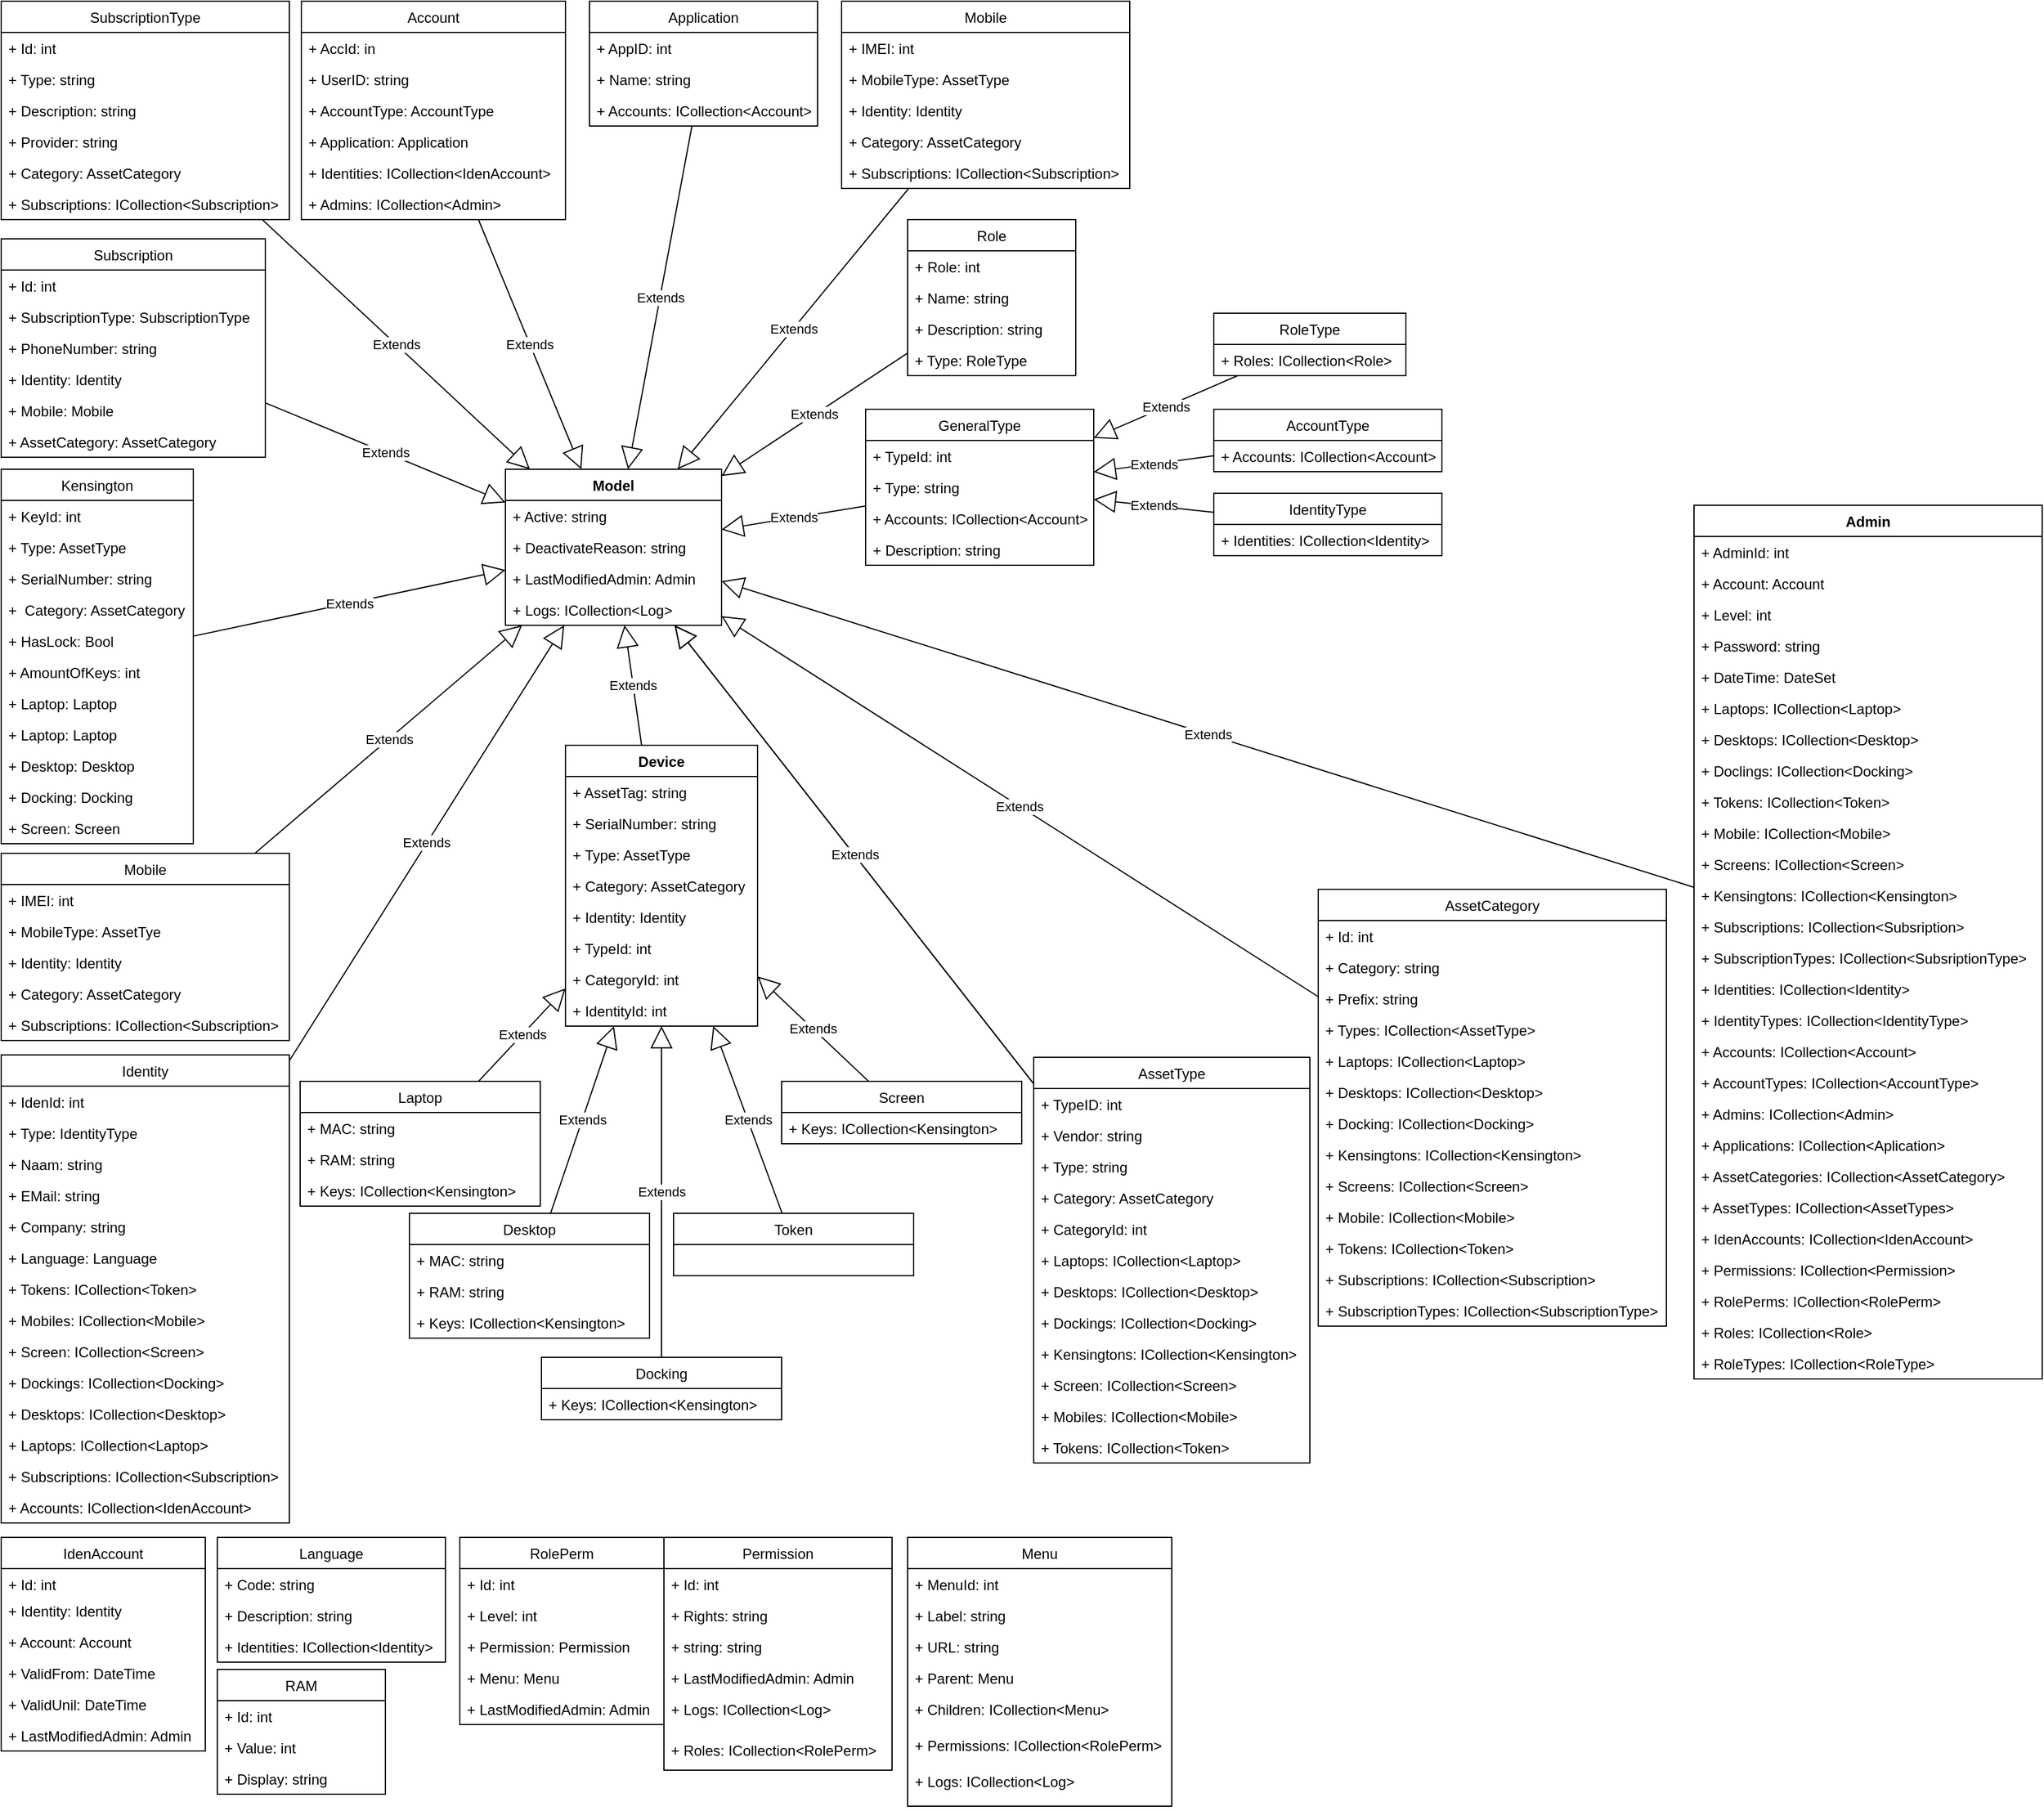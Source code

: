 <mxfile version="16.5.1" type="device" pages="3"><diagram name="Entities" id="9f46799a-70d6-7492-0946-bef42562c5a5"><mxGraphModel dx="1185" dy="1898" grid="1" gridSize="10" guides="1" tooltips="1" connect="1" arrows="1" fold="1" page="1" pageScale="1" pageWidth="1654" pageHeight="1169" background="none" math="0" shadow="0"><root><mxCell id="0"/><mxCell id="1" parent="0"/><mxCell id="Mt4AqTkEbFcF9k39aea2-3" value="Device" style="swimlane;fontStyle=1;align=center;verticalAlign=top;childLayout=stackLayout;horizontal=1;startSize=26;horizontalStack=0;resizeParent=1;resizeParentMax=0;resizeLast=0;collapsible=1;marginBottom=0;" parent="1" vertex="1"><mxGeometry x="510" y="240" width="160" height="234" as="geometry"/></mxCell><mxCell id="Mt4AqTkEbFcF9k39aea2-4" value="+ AssetTag: string" style="text;strokeColor=none;fillColor=none;align=left;verticalAlign=top;spacingLeft=4;spacingRight=4;overflow=hidden;rotatable=0;points=[[0,0.5],[1,0.5]];portConstraint=eastwest;" parent="Mt4AqTkEbFcF9k39aea2-3" vertex="1"><mxGeometry y="26" width="160" height="26" as="geometry"/></mxCell><mxCell id="Mt4AqTkEbFcF9k39aea2-7" value="+ SerialNumber: string" style="text;strokeColor=none;fillColor=none;align=left;verticalAlign=top;spacingLeft=4;spacingRight=4;overflow=hidden;rotatable=0;points=[[0,0.5],[1,0.5]];portConstraint=eastwest;" parent="Mt4AqTkEbFcF9k39aea2-3" vertex="1"><mxGeometry y="52" width="160" height="26" as="geometry"/></mxCell><mxCell id="Mt4AqTkEbFcF9k39aea2-8" value="+ Type: AssetType" style="text;strokeColor=none;fillColor=none;align=left;verticalAlign=top;spacingLeft=4;spacingRight=4;overflow=hidden;rotatable=0;points=[[0,0.5],[1,0.5]];portConstraint=eastwest;" parent="Mt4AqTkEbFcF9k39aea2-3" vertex="1"><mxGeometry y="78" width="160" height="26" as="geometry"/></mxCell><mxCell id="Mt4AqTkEbFcF9k39aea2-19" value="+ Category: AssetCategory" style="text;strokeColor=none;fillColor=none;align=left;verticalAlign=top;spacingLeft=4;spacingRight=4;overflow=hidden;rotatable=0;points=[[0,0.5],[1,0.5]];portConstraint=eastwest;" parent="Mt4AqTkEbFcF9k39aea2-3" vertex="1"><mxGeometry y="104" width="160" height="26" as="geometry"/></mxCell><mxCell id="Mt4AqTkEbFcF9k39aea2-20" value="+ Identity: Identity" style="text;strokeColor=none;fillColor=none;align=left;verticalAlign=top;spacingLeft=4;spacingRight=4;overflow=hidden;rotatable=0;points=[[0,0.5],[1,0.5]];portConstraint=eastwest;" parent="Mt4AqTkEbFcF9k39aea2-3" vertex="1"><mxGeometry y="130" width="160" height="26" as="geometry"/></mxCell><mxCell id="Mt4AqTkEbFcF9k39aea2-21" value="+ TypeId: int" style="text;strokeColor=none;fillColor=none;align=left;verticalAlign=top;spacingLeft=4;spacingRight=4;overflow=hidden;rotatable=0;points=[[0,0.5],[1,0.5]];portConstraint=eastwest;" parent="Mt4AqTkEbFcF9k39aea2-3" vertex="1"><mxGeometry y="156" width="160" height="26" as="geometry"/></mxCell><mxCell id="Mt4AqTkEbFcF9k39aea2-22" value="+ CategoryId: int" style="text;strokeColor=none;fillColor=none;align=left;verticalAlign=top;spacingLeft=4;spacingRight=4;overflow=hidden;rotatable=0;points=[[0,0.5],[1,0.5]];portConstraint=eastwest;" parent="Mt4AqTkEbFcF9k39aea2-3" vertex="1"><mxGeometry y="182" width="160" height="26" as="geometry"/></mxCell><mxCell id="Mt4AqTkEbFcF9k39aea2-23" value="+ IdentityId: int" style="text;strokeColor=none;fillColor=none;align=left;verticalAlign=top;spacingLeft=4;spacingRight=4;overflow=hidden;rotatable=0;points=[[0,0.5],[1,0.5]];portConstraint=eastwest;" parent="Mt4AqTkEbFcF9k39aea2-3" vertex="1"><mxGeometry y="208" width="160" height="26" as="geometry"/></mxCell><mxCell id="Mt4AqTkEbFcF9k39aea2-9" value="Model" style="swimlane;fontStyle=1;align=center;verticalAlign=top;childLayout=stackLayout;horizontal=1;startSize=26;horizontalStack=0;resizeParent=1;resizeParentMax=0;resizeLast=0;collapsible=1;marginBottom=0;" parent="1" vertex="1"><mxGeometry x="460" y="10" width="180" height="130" as="geometry"><mxRectangle x="40" y="40" width="70" height="26" as="alternateBounds"/></mxGeometry></mxCell><mxCell id="Mt4AqTkEbFcF9k39aea2-10" value="+ Active: string" style="text;strokeColor=none;fillColor=none;align=left;verticalAlign=top;spacingLeft=4;spacingRight=4;overflow=hidden;rotatable=0;points=[[0,0.5],[1,0.5]];portConstraint=eastwest;" parent="Mt4AqTkEbFcF9k39aea2-9" vertex="1"><mxGeometry y="26" width="180" height="26" as="geometry"/></mxCell><mxCell id="Mt4AqTkEbFcF9k39aea2-11" value="+ DeactivateReason: string" style="text;strokeColor=none;fillColor=none;align=left;verticalAlign=top;spacingLeft=4;spacingRight=4;overflow=hidden;rotatable=0;points=[[0,0.5],[1,0.5]];portConstraint=eastwest;" parent="Mt4AqTkEbFcF9k39aea2-9" vertex="1"><mxGeometry y="52" width="180" height="26" as="geometry"/></mxCell><mxCell id="Mt4AqTkEbFcF9k39aea2-17" value="+ LastModifiedAdmin: Admin" style="text;strokeColor=none;fillColor=none;align=left;verticalAlign=top;spacingLeft=4;spacingRight=4;overflow=hidden;rotatable=0;points=[[0,0.5],[1,0.5]];portConstraint=eastwest;" parent="Mt4AqTkEbFcF9k39aea2-9" vertex="1"><mxGeometry y="78" width="180" height="26" as="geometry"/></mxCell><mxCell id="u0EZQFv06ng_HFv0mEPC-1" value="+ Logs: ICollection&lt;Log&gt;" style="text;strokeColor=none;fillColor=none;align=left;verticalAlign=top;spacingLeft=4;spacingRight=4;overflow=hidden;rotatable=0;points=[[0,0.5],[1,0.5]];portConstraint=eastwest;" parent="Mt4AqTkEbFcF9k39aea2-9" vertex="1"><mxGeometry y="104" width="180" height="26" as="geometry"/></mxCell><mxCell id="Mt4AqTkEbFcF9k39aea2-45" value="Laptop" style="swimlane;fontStyle=0;childLayout=stackLayout;horizontal=1;startSize=26;fillColor=none;horizontalStack=0;resizeParent=1;resizeParentMax=0;resizeLast=0;collapsible=1;marginBottom=0;" parent="1" vertex="1"><mxGeometry x="289" y="520" width="200" height="104" as="geometry"/></mxCell><mxCell id="Mt4AqTkEbFcF9k39aea2-46" value="+ MAC: string" style="text;strokeColor=none;fillColor=none;align=left;verticalAlign=top;spacingLeft=4;spacingRight=4;overflow=hidden;rotatable=0;points=[[0,0.5],[1,0.5]];portConstraint=eastwest;" parent="Mt4AqTkEbFcF9k39aea2-45" vertex="1"><mxGeometry y="26" width="200" height="26" as="geometry"/></mxCell><mxCell id="Mt4AqTkEbFcF9k39aea2-47" value="+ RAM: string" style="text;strokeColor=none;fillColor=none;align=left;verticalAlign=top;spacingLeft=4;spacingRight=4;overflow=hidden;rotatable=0;points=[[0,0.5],[1,0.5]];portConstraint=eastwest;" parent="Mt4AqTkEbFcF9k39aea2-45" vertex="1"><mxGeometry y="52" width="200" height="26" as="geometry"/></mxCell><mxCell id="Mt4AqTkEbFcF9k39aea2-48" value="+ Keys: ICollection&lt;Kensington&gt;" style="text;strokeColor=none;fillColor=none;align=left;verticalAlign=top;spacingLeft=4;spacingRight=4;overflow=hidden;rotatable=0;points=[[0,0.5],[1,0.5]];portConstraint=eastwest;" parent="Mt4AqTkEbFcF9k39aea2-45" vertex="1"><mxGeometry y="78" width="200" height="26" as="geometry"/></mxCell><mxCell id="n2ahVVb2Yp3Y_g5FQvUs-1" value="Extends" style="endArrow=block;endSize=16;endFill=0;html=1;" parent="1" source="Mt4AqTkEbFcF9k39aea2-45" target="Mt4AqTkEbFcF9k39aea2-3" edge="1"><mxGeometry width="160" relative="1" as="geometry"><mxPoint x="675" y="630" as="sourcePoint"/><mxPoint x="890" y="670" as="targetPoint"/></mxGeometry></mxCell><mxCell id="n2ahVVb2Yp3Y_g5FQvUs-2" value="Extends" style="endArrow=block;endSize=16;endFill=0;html=1;" parent="1" source="Mt4AqTkEbFcF9k39aea2-3" target="Mt4AqTkEbFcF9k39aea2-9" edge="1"><mxGeometry width="160" relative="1" as="geometry"><mxPoint x="690" y="320" as="sourcePoint"/><mxPoint x="850" y="320" as="targetPoint"/></mxGeometry></mxCell><mxCell id="n2ahVVb2Yp3Y_g5FQvUs-3" value="Extends" style="endArrow=block;endSize=16;endFill=0;html=1;" parent="1" source="Mt4AqTkEbFcF9k39aea2-24" target="Mt4AqTkEbFcF9k39aea2-9" edge="1"><mxGeometry width="160" relative="1" as="geometry"><mxPoint x="990" y="680" as="sourcePoint"/><mxPoint x="1150" y="680" as="targetPoint"/></mxGeometry></mxCell><mxCell id="n2ahVVb2Yp3Y_g5FQvUs-4" value="Desktop" style="swimlane;fontStyle=0;childLayout=stackLayout;horizontal=1;startSize=26;fillColor=none;horizontalStack=0;resizeParent=1;resizeParentMax=0;resizeLast=0;collapsible=1;marginBottom=0;" parent="1" vertex="1"><mxGeometry x="380" y="630" width="200" height="104" as="geometry"/></mxCell><mxCell id="n2ahVVb2Yp3Y_g5FQvUs-5" value="+ MAC: string" style="text;strokeColor=none;fillColor=none;align=left;verticalAlign=top;spacingLeft=4;spacingRight=4;overflow=hidden;rotatable=0;points=[[0,0.5],[1,0.5]];portConstraint=eastwest;" parent="n2ahVVb2Yp3Y_g5FQvUs-4" vertex="1"><mxGeometry y="26" width="200" height="26" as="geometry"/></mxCell><mxCell id="n2ahVVb2Yp3Y_g5FQvUs-6" value="+ RAM: string" style="text;strokeColor=none;fillColor=none;align=left;verticalAlign=top;spacingLeft=4;spacingRight=4;overflow=hidden;rotatable=0;points=[[0,0.5],[1,0.5]];portConstraint=eastwest;" parent="n2ahVVb2Yp3Y_g5FQvUs-4" vertex="1"><mxGeometry y="52" width="200" height="26" as="geometry"/></mxCell><mxCell id="n2ahVVb2Yp3Y_g5FQvUs-7" value="+ Keys: ICollection&lt;Kensington&gt;" style="text;strokeColor=none;fillColor=none;align=left;verticalAlign=top;spacingLeft=4;spacingRight=4;overflow=hidden;rotatable=0;points=[[0,0.5],[1,0.5]];portConstraint=eastwest;" parent="n2ahVVb2Yp3Y_g5FQvUs-4" vertex="1"><mxGeometry y="78" width="200" height="26" as="geometry"/></mxCell><mxCell id="n2ahVVb2Yp3Y_g5FQvUs-8" value="Extends" style="endArrow=block;endSize=16;endFill=0;html=1;" parent="1" source="n2ahVVb2Yp3Y_g5FQvUs-4" target="Mt4AqTkEbFcF9k39aea2-3" edge="1"><mxGeometry width="160" relative="1" as="geometry"><mxPoint x="1200" y="500" as="sourcePoint"/><mxPoint x="1360" y="500" as="targetPoint"/></mxGeometry></mxCell><mxCell id="n2ahVVb2Yp3Y_g5FQvUs-9" value="Screen" style="swimlane;fontStyle=0;childLayout=stackLayout;horizontal=1;startSize=26;fillColor=none;horizontalStack=0;resizeParent=1;resizeParentMax=0;resizeLast=0;collapsible=1;marginBottom=0;" parent="1" vertex="1"><mxGeometry x="690" y="520" width="200" height="52" as="geometry"/></mxCell><mxCell id="n2ahVVb2Yp3Y_g5FQvUs-12" value="+ Keys: ICollection&lt;Kensington&gt;" style="text;strokeColor=none;fillColor=none;align=left;verticalAlign=top;spacingLeft=4;spacingRight=4;overflow=hidden;rotatable=0;points=[[0,0.5],[1,0.5]];portConstraint=eastwest;" parent="n2ahVVb2Yp3Y_g5FQvUs-9" vertex="1"><mxGeometry y="26" width="200" height="26" as="geometry"/></mxCell><mxCell id="n2ahVVb2Yp3Y_g5FQvUs-13" value="Extends" style="endArrow=block;endSize=16;endFill=0;html=1;" parent="1" source="n2ahVVb2Yp3Y_g5FQvUs-9" target="Mt4AqTkEbFcF9k39aea2-3" edge="1"><mxGeometry width="160" relative="1" as="geometry"><mxPoint x="1200" y="500" as="sourcePoint"/><mxPoint x="1360" y="500" as="targetPoint"/></mxGeometry></mxCell><mxCell id="n2ahVVb2Yp3Y_g5FQvUs-14" value="Docking" style="swimlane;fontStyle=0;childLayout=stackLayout;horizontal=1;startSize=26;fillColor=none;horizontalStack=0;resizeParent=1;resizeParentMax=0;resizeLast=0;collapsible=1;marginBottom=0;" parent="1" vertex="1"><mxGeometry x="490" y="750" width="200" height="52" as="geometry"/></mxCell><mxCell id="n2ahVVb2Yp3Y_g5FQvUs-15" value="+ Keys: ICollection&lt;Kensington&gt;" style="text;strokeColor=none;fillColor=none;align=left;verticalAlign=top;spacingLeft=4;spacingRight=4;overflow=hidden;rotatable=0;points=[[0,0.5],[1,0.5]];portConstraint=eastwest;" parent="n2ahVVb2Yp3Y_g5FQvUs-14" vertex="1"><mxGeometry y="26" width="200" height="26" as="geometry"/></mxCell><mxCell id="n2ahVVb2Yp3Y_g5FQvUs-16" value="Token" style="swimlane;fontStyle=0;childLayout=stackLayout;horizontal=1;startSize=26;fillColor=none;horizontalStack=0;resizeParent=1;resizeParentMax=0;resizeLast=0;collapsible=1;marginBottom=0;" parent="1" vertex="1"><mxGeometry x="600" y="630" width="200" height="52" as="geometry"/></mxCell><mxCell id="n2ahVVb2Yp3Y_g5FQvUs-18" value="Extends" style="endArrow=block;endSize=16;endFill=0;html=1;" parent="1" source="n2ahVVb2Yp3Y_g5FQvUs-14" target="Mt4AqTkEbFcF9k39aea2-3" edge="1"><mxGeometry width="160" relative="1" as="geometry"><mxPoint x="1200" y="500" as="sourcePoint"/><mxPoint x="1360" y="500" as="targetPoint"/></mxGeometry></mxCell><mxCell id="n2ahVVb2Yp3Y_g5FQvUs-19" value="Extends" style="endArrow=block;endSize=16;endFill=0;html=1;" parent="1" source="n2ahVVb2Yp3Y_g5FQvUs-16" target="Mt4AqTkEbFcF9k39aea2-3" edge="1"><mxGeometry width="160" relative="1" as="geometry"><mxPoint x="1000" y="532.815" as="sourcePoint"/><mxPoint x="740" y="494.996" as="targetPoint"/></mxGeometry></mxCell><mxCell id="IsIY0oAHIdGe3FHvo5K4-1" value="Kensington" style="swimlane;fontStyle=0;childLayout=stackLayout;horizontal=1;startSize=26;fillColor=none;horizontalStack=0;resizeParent=1;resizeParentMax=0;resizeLast=0;collapsible=1;marginBottom=0;" parent="1" vertex="1"><mxGeometry x="40" y="10" width="160" height="312" as="geometry"/></mxCell><mxCell id="IsIY0oAHIdGe3FHvo5K4-2" value="+ KeyId: int" style="text;strokeColor=none;fillColor=none;align=left;verticalAlign=top;spacingLeft=4;spacingRight=4;overflow=hidden;rotatable=0;points=[[0,0.5],[1,0.5]];portConstraint=eastwest;" parent="IsIY0oAHIdGe3FHvo5K4-1" vertex="1"><mxGeometry y="26" width="160" height="26" as="geometry"/></mxCell><mxCell id="IsIY0oAHIdGe3FHvo5K4-3" value="+ Type: AssetType" style="text;strokeColor=none;fillColor=none;align=left;verticalAlign=top;spacingLeft=4;spacingRight=4;overflow=hidden;rotatable=0;points=[[0,0.5],[1,0.5]];portConstraint=eastwest;" parent="IsIY0oAHIdGe3FHvo5K4-1" vertex="1"><mxGeometry y="52" width="160" height="26" as="geometry"/></mxCell><mxCell id="IsIY0oAHIdGe3FHvo5K4-4" value="+ SerialNumber: string" style="text;strokeColor=none;fillColor=none;align=left;verticalAlign=top;spacingLeft=4;spacingRight=4;overflow=hidden;rotatable=0;points=[[0,0.5],[1,0.5]];portConstraint=eastwest;" parent="IsIY0oAHIdGe3FHvo5K4-1" vertex="1"><mxGeometry y="78" width="160" height="26" as="geometry"/></mxCell><mxCell id="IsIY0oAHIdGe3FHvo5K4-6" value="+  Category: AssetCategory" style="text;strokeColor=none;fillColor=none;align=left;verticalAlign=top;spacingLeft=4;spacingRight=4;overflow=hidden;rotatable=0;points=[[0,0.5],[1,0.5]];portConstraint=eastwest;" parent="IsIY0oAHIdGe3FHvo5K4-1" vertex="1"><mxGeometry y="104" width="160" height="26" as="geometry"/></mxCell><mxCell id="IsIY0oAHIdGe3FHvo5K4-12" value="+ HasLock: Bool" style="text;strokeColor=none;fillColor=none;align=left;verticalAlign=top;spacingLeft=4;spacingRight=4;overflow=hidden;rotatable=0;points=[[0,0.5],[1,0.5]];portConstraint=eastwest;" parent="IsIY0oAHIdGe3FHvo5K4-1" vertex="1"><mxGeometry y="130" width="160" height="26" as="geometry"/></mxCell><mxCell id="S3AzpqXfkZtgy9KfM1n6-1" value="+ AmountOfKeys: int" style="text;strokeColor=none;fillColor=none;align=left;verticalAlign=top;spacingLeft=4;spacingRight=4;overflow=hidden;rotatable=0;points=[[0,0.5],[1,0.5]];portConstraint=eastwest;" parent="IsIY0oAHIdGe3FHvo5K4-1" vertex="1"><mxGeometry y="156" width="160" height="26" as="geometry"/></mxCell><mxCell id="IsIY0oAHIdGe3FHvo5K4-7" value="+ Laptop: Laptop" style="text;strokeColor=none;fillColor=none;align=left;verticalAlign=top;spacingLeft=4;spacingRight=4;overflow=hidden;rotatable=0;points=[[0,0.5],[1,0.5]];portConstraint=eastwest;" parent="IsIY0oAHIdGe3FHvo5K4-1" vertex="1"><mxGeometry y="182" width="160" height="26" as="geometry"/></mxCell><mxCell id="IsIY0oAHIdGe3FHvo5K4-8" value="+ Laptop: Laptop" style="text;strokeColor=none;fillColor=none;align=left;verticalAlign=top;spacingLeft=4;spacingRight=4;overflow=hidden;rotatable=0;points=[[0,0.5],[1,0.5]];portConstraint=eastwest;" parent="IsIY0oAHIdGe3FHvo5K4-1" vertex="1"><mxGeometry y="208" width="160" height="26" as="geometry"/></mxCell><mxCell id="IsIY0oAHIdGe3FHvo5K4-9" value="+ Desktop: Desktop" style="text;strokeColor=none;fillColor=none;align=left;verticalAlign=top;spacingLeft=4;spacingRight=4;overflow=hidden;rotatable=0;points=[[0,0.5],[1,0.5]];portConstraint=eastwest;" parent="IsIY0oAHIdGe3FHvo5K4-1" vertex="1"><mxGeometry y="234" width="160" height="26" as="geometry"/></mxCell><mxCell id="IsIY0oAHIdGe3FHvo5K4-10" value="+ Docking: Docking" style="text;strokeColor=none;fillColor=none;align=left;verticalAlign=top;spacingLeft=4;spacingRight=4;overflow=hidden;rotatable=0;points=[[0,0.5],[1,0.5]];portConstraint=eastwest;" parent="IsIY0oAHIdGe3FHvo5K4-1" vertex="1"><mxGeometry y="260" width="160" height="26" as="geometry"/></mxCell><mxCell id="IsIY0oAHIdGe3FHvo5K4-11" value="+ Screen: Screen" style="text;strokeColor=none;fillColor=none;align=left;verticalAlign=top;spacingLeft=4;spacingRight=4;overflow=hidden;rotatable=0;points=[[0,0.5],[1,0.5]];portConstraint=eastwest;" parent="IsIY0oAHIdGe3FHvo5K4-1" vertex="1"><mxGeometry y="286" width="160" height="26" as="geometry"/></mxCell><mxCell id="IsIY0oAHIdGe3FHvo5K4-5" value="Extends" style="endArrow=block;endSize=16;endFill=0;html=1;" parent="1" source="IsIY0oAHIdGe3FHvo5K4-1" target="Mt4AqTkEbFcF9k39aea2-9" edge="1"><mxGeometry width="160" relative="1" as="geometry"><mxPoint x="1220" y="515.364" as="sourcePoint"/><mxPoint x="770" y="227.225" as="targetPoint"/></mxGeometry></mxCell><mxCell id="S3AzpqXfkZtgy9KfM1n6-2" value="AssetCategory" style="swimlane;fontStyle=0;childLayout=stackLayout;horizontal=1;startSize=26;fillColor=none;horizontalStack=0;resizeParent=1;resizeParentMax=0;resizeLast=0;collapsible=1;marginBottom=0;" parent="1" vertex="1"><mxGeometry x="1137" y="360" width="290" height="364" as="geometry"/></mxCell><mxCell id="S3AzpqXfkZtgy9KfM1n6-3" value="+ Id: int" style="text;strokeColor=none;fillColor=none;align=left;verticalAlign=top;spacingLeft=4;spacingRight=4;overflow=hidden;rotatable=0;points=[[0,0.5],[1,0.5]];portConstraint=eastwest;" parent="S3AzpqXfkZtgy9KfM1n6-2" vertex="1"><mxGeometry y="26" width="290" height="26" as="geometry"/></mxCell><mxCell id="S3AzpqXfkZtgy9KfM1n6-4" value="+ Category: string" style="text;strokeColor=none;fillColor=none;align=left;verticalAlign=top;spacingLeft=4;spacingRight=4;overflow=hidden;rotatable=0;points=[[0,0.5],[1,0.5]];portConstraint=eastwest;" parent="S3AzpqXfkZtgy9KfM1n6-2" vertex="1"><mxGeometry y="52" width="290" height="26" as="geometry"/></mxCell><mxCell id="S3AzpqXfkZtgy9KfM1n6-5" value="+ Prefix: string" style="text;strokeColor=none;fillColor=none;align=left;verticalAlign=top;spacingLeft=4;spacingRight=4;overflow=hidden;rotatable=0;points=[[0,0.5],[1,0.5]];portConstraint=eastwest;" parent="S3AzpqXfkZtgy9KfM1n6-2" vertex="1"><mxGeometry y="78" width="290" height="26" as="geometry"/></mxCell><mxCell id="S3AzpqXfkZtgy9KfM1n6-6" value="+ Types: ICollection&lt;AssetType&gt;" style="text;strokeColor=none;fillColor=none;align=left;verticalAlign=top;spacingLeft=4;spacingRight=4;overflow=hidden;rotatable=0;points=[[0,0.5],[1,0.5]];portConstraint=eastwest;" parent="S3AzpqXfkZtgy9KfM1n6-2" vertex="1"><mxGeometry y="104" width="290" height="26" as="geometry"/></mxCell><mxCell id="S3AzpqXfkZtgy9KfM1n6-8" value="+ Laptops: ICollection&lt;Laptop&gt;" style="text;strokeColor=none;fillColor=none;align=left;verticalAlign=top;spacingLeft=4;spacingRight=4;overflow=hidden;rotatable=0;points=[[0,0.5],[1,0.5]];portConstraint=eastwest;" parent="S3AzpqXfkZtgy9KfM1n6-2" vertex="1"><mxGeometry y="130" width="290" height="26" as="geometry"/></mxCell><mxCell id="S3AzpqXfkZtgy9KfM1n6-10" value="+ Desktops: ICollection&lt;Desktop&gt;" style="text;strokeColor=none;fillColor=none;align=left;verticalAlign=top;spacingLeft=4;spacingRight=4;overflow=hidden;rotatable=0;points=[[0,0.5],[1,0.5]];portConstraint=eastwest;" parent="S3AzpqXfkZtgy9KfM1n6-2" vertex="1"><mxGeometry y="156" width="290" height="26" as="geometry"/></mxCell><mxCell id="S3AzpqXfkZtgy9KfM1n6-11" value="+ Docking: ICollection&lt;Docking&gt;" style="text;strokeColor=none;fillColor=none;align=left;verticalAlign=top;spacingLeft=4;spacingRight=4;overflow=hidden;rotatable=0;points=[[0,0.5],[1,0.5]];portConstraint=eastwest;" parent="S3AzpqXfkZtgy9KfM1n6-2" vertex="1"><mxGeometry y="182" width="290" height="26" as="geometry"/></mxCell><mxCell id="S3AzpqXfkZtgy9KfM1n6-12" value="+ Kensingtons: ICollection&lt;Kensington&gt;" style="text;strokeColor=none;fillColor=none;align=left;verticalAlign=top;spacingLeft=4;spacingRight=4;overflow=hidden;rotatable=0;points=[[0,0.5],[1,0.5]];portConstraint=eastwest;" parent="S3AzpqXfkZtgy9KfM1n6-2" vertex="1"><mxGeometry y="208" width="290" height="26" as="geometry"/></mxCell><mxCell id="S3AzpqXfkZtgy9KfM1n6-13" value="+ Screens: ICollection&lt;Screen&gt;" style="text;strokeColor=none;fillColor=none;align=left;verticalAlign=top;spacingLeft=4;spacingRight=4;overflow=hidden;rotatable=0;points=[[0,0.5],[1,0.5]];portConstraint=eastwest;" parent="S3AzpqXfkZtgy9KfM1n6-2" vertex="1"><mxGeometry y="234" width="290" height="26" as="geometry"/></mxCell><mxCell id="S3AzpqXfkZtgy9KfM1n6-14" value="+ Mobile: ICollection&lt;Mobile&gt;" style="text;strokeColor=none;fillColor=none;align=left;verticalAlign=top;spacingLeft=4;spacingRight=4;overflow=hidden;rotatable=0;points=[[0,0.5],[1,0.5]];portConstraint=eastwest;" parent="S3AzpqXfkZtgy9KfM1n6-2" vertex="1"><mxGeometry y="260" width="290" height="26" as="geometry"/></mxCell><mxCell id="S3AzpqXfkZtgy9KfM1n6-15" value="+ Tokens: ICollection&lt;Token&gt;" style="text;strokeColor=none;fillColor=none;align=left;verticalAlign=top;spacingLeft=4;spacingRight=4;overflow=hidden;rotatable=0;points=[[0,0.5],[1,0.5]];portConstraint=eastwest;" parent="S3AzpqXfkZtgy9KfM1n6-2" vertex="1"><mxGeometry y="286" width="290" height="26" as="geometry"/></mxCell><mxCell id="S3AzpqXfkZtgy9KfM1n6-16" value="+ Subscriptions: ICollection&lt;Subscription&gt;" style="text;strokeColor=none;fillColor=none;align=left;verticalAlign=top;spacingLeft=4;spacingRight=4;overflow=hidden;rotatable=0;points=[[0,0.5],[1,0.5]];portConstraint=eastwest;" parent="S3AzpqXfkZtgy9KfM1n6-2" vertex="1"><mxGeometry y="312" width="290" height="26" as="geometry"/></mxCell><mxCell id="S3AzpqXfkZtgy9KfM1n6-17" value="+ SubscriptionTypes: ICollection&lt;SubscriptionType&gt;" style="text;strokeColor=none;fillColor=none;align=left;verticalAlign=top;spacingLeft=4;spacingRight=4;overflow=hidden;rotatable=0;points=[[0,0.5],[1,0.5]];portConstraint=eastwest;" parent="S3AzpqXfkZtgy9KfM1n6-2" vertex="1"><mxGeometry y="338" width="290" height="26" as="geometry"/></mxCell><mxCell id="S3AzpqXfkZtgy9KfM1n6-9" value="Extends" style="endArrow=block;endSize=16;endFill=0;html=1;startArrow=none;" parent="1" source="Mt4AqTkEbFcF9k39aea2-24" target="Mt4AqTkEbFcF9k39aea2-9" edge="1"><mxGeometry width="160" relative="1" as="geometry"><mxPoint x="1170" y="236" as="sourcePoint"/><mxPoint x="770" y="186" as="targetPoint"/></mxGeometry></mxCell><mxCell id="S3AzpqXfkZtgy9KfM1n6-18" value="Mobile" style="swimlane;fontStyle=0;childLayout=stackLayout;horizontal=1;startSize=26;fillColor=none;horizontalStack=0;resizeParent=1;resizeParentMax=0;resizeLast=0;collapsible=1;marginBottom=0;" parent="1" vertex="1"><mxGeometry x="40" y="330" width="240" height="156" as="geometry"/></mxCell><mxCell id="S3AzpqXfkZtgy9KfM1n6-19" value="+ IMEI: int" style="text;strokeColor=none;fillColor=none;align=left;verticalAlign=top;spacingLeft=4;spacingRight=4;overflow=hidden;rotatable=0;points=[[0,0.5],[1,0.5]];portConstraint=eastwest;" parent="S3AzpqXfkZtgy9KfM1n6-18" vertex="1"><mxGeometry y="26" width="240" height="26" as="geometry"/></mxCell><mxCell id="S3AzpqXfkZtgy9KfM1n6-20" value="+ MobileType: AssetTye" style="text;strokeColor=none;fillColor=none;align=left;verticalAlign=top;spacingLeft=4;spacingRight=4;overflow=hidden;rotatable=0;points=[[0,0.5],[1,0.5]];portConstraint=eastwest;" parent="S3AzpqXfkZtgy9KfM1n6-18" vertex="1"><mxGeometry y="52" width="240" height="26" as="geometry"/></mxCell><mxCell id="S3AzpqXfkZtgy9KfM1n6-21" value="+ Identity: Identity" style="text;strokeColor=none;fillColor=none;align=left;verticalAlign=top;spacingLeft=4;spacingRight=4;overflow=hidden;rotatable=0;points=[[0,0.5],[1,0.5]];portConstraint=eastwest;" parent="S3AzpqXfkZtgy9KfM1n6-18" vertex="1"><mxGeometry y="78" width="240" height="26" as="geometry"/></mxCell><mxCell id="S3AzpqXfkZtgy9KfM1n6-22" value="+ Category: AssetCategory" style="text;strokeColor=none;fillColor=none;align=left;verticalAlign=top;spacingLeft=4;spacingRight=4;overflow=hidden;rotatable=0;points=[[0,0.5],[1,0.5]];portConstraint=eastwest;" parent="S3AzpqXfkZtgy9KfM1n6-18" vertex="1"><mxGeometry y="104" width="240" height="26" as="geometry"/></mxCell><mxCell id="S3AzpqXfkZtgy9KfM1n6-23" value="+ Subscriptions: ICollection&lt;Subscription&gt;" style="text;strokeColor=none;fillColor=none;align=left;verticalAlign=top;spacingLeft=4;spacingRight=4;overflow=hidden;rotatable=0;points=[[0,0.5],[1,0.5]];portConstraint=eastwest;" parent="S3AzpqXfkZtgy9KfM1n6-18" vertex="1"><mxGeometry y="130" width="240" height="26" as="geometry"/></mxCell><mxCell id="S3AzpqXfkZtgy9KfM1n6-24" value="Identity" style="swimlane;fontStyle=0;childLayout=stackLayout;horizontal=1;startSize=26;fillColor=none;horizontalStack=0;resizeParent=1;resizeParentMax=0;resizeLast=0;collapsible=1;marginBottom=0;" parent="1" vertex="1"><mxGeometry x="40" y="498" width="240" height="390" as="geometry"/></mxCell><mxCell id="S3AzpqXfkZtgy9KfM1n6-25" value="+ IdenId: int" style="text;strokeColor=none;fillColor=none;align=left;verticalAlign=top;spacingLeft=4;spacingRight=4;overflow=hidden;rotatable=0;points=[[0,0.5],[1,0.5]];portConstraint=eastwest;" parent="S3AzpqXfkZtgy9KfM1n6-24" vertex="1"><mxGeometry y="26" width="240" height="26" as="geometry"/></mxCell><mxCell id="S3AzpqXfkZtgy9KfM1n6-26" value="+ Type: IdentityType" style="text;strokeColor=none;fillColor=none;align=left;verticalAlign=top;spacingLeft=4;spacingRight=4;overflow=hidden;rotatable=0;points=[[0,0.5],[1,0.5]];portConstraint=eastwest;" parent="S3AzpqXfkZtgy9KfM1n6-24" vertex="1"><mxGeometry y="52" width="240" height="26" as="geometry"/></mxCell><mxCell id="S3AzpqXfkZtgy9KfM1n6-27" value="+ Naam: string" style="text;strokeColor=none;fillColor=none;align=left;verticalAlign=top;spacingLeft=4;spacingRight=4;overflow=hidden;rotatable=0;points=[[0,0.5],[1,0.5]];portConstraint=eastwest;" parent="S3AzpqXfkZtgy9KfM1n6-24" vertex="1"><mxGeometry y="78" width="240" height="26" as="geometry"/></mxCell><mxCell id="S3AzpqXfkZtgy9KfM1n6-28" value="+ EMail: string" style="text;strokeColor=none;fillColor=none;align=left;verticalAlign=top;spacingLeft=4;spacingRight=4;overflow=hidden;rotatable=0;points=[[0,0.5],[1,0.5]];portConstraint=eastwest;" parent="S3AzpqXfkZtgy9KfM1n6-24" vertex="1"><mxGeometry y="104" width="240" height="26" as="geometry"/></mxCell><mxCell id="S3AzpqXfkZtgy9KfM1n6-29" value="+ Company: string" style="text;strokeColor=none;fillColor=none;align=left;verticalAlign=top;spacingLeft=4;spacingRight=4;overflow=hidden;rotatable=0;points=[[0,0.5],[1,0.5]];portConstraint=eastwest;" parent="S3AzpqXfkZtgy9KfM1n6-24" vertex="1"><mxGeometry y="130" width="240" height="26" as="geometry"/></mxCell><mxCell id="S3AzpqXfkZtgy9KfM1n6-33" value="+ Language: Language" style="text;strokeColor=none;fillColor=none;align=left;verticalAlign=top;spacingLeft=4;spacingRight=4;overflow=hidden;rotatable=0;points=[[0,0.5],[1,0.5]];portConstraint=eastwest;" parent="S3AzpqXfkZtgy9KfM1n6-24" vertex="1"><mxGeometry y="156" width="240" height="26" as="geometry"/></mxCell><mxCell id="S3AzpqXfkZtgy9KfM1n6-46" value="+ Tokens: ICollection&lt;Token&gt;" style="text;strokeColor=none;fillColor=none;align=left;verticalAlign=top;spacingLeft=4;spacingRight=4;overflow=hidden;rotatable=0;points=[[0,0.5],[1,0.5]];portConstraint=eastwest;" parent="S3AzpqXfkZtgy9KfM1n6-24" vertex="1"><mxGeometry y="182" width="240" height="26" as="geometry"/></mxCell><mxCell id="S3AzpqXfkZtgy9KfM1n6-45" value="+ Mobiles: ICollection&lt;Mobile&gt;" style="text;strokeColor=none;fillColor=none;align=left;verticalAlign=top;spacingLeft=4;spacingRight=4;overflow=hidden;rotatable=0;points=[[0,0.5],[1,0.5]];portConstraint=eastwest;" parent="S3AzpqXfkZtgy9KfM1n6-24" vertex="1"><mxGeometry y="208" width="240" height="26" as="geometry"/></mxCell><mxCell id="S3AzpqXfkZtgy9KfM1n6-44" value="+ Screen: ICollection&lt;Screen&gt;" style="text;strokeColor=none;fillColor=none;align=left;verticalAlign=top;spacingLeft=4;spacingRight=4;overflow=hidden;rotatable=0;points=[[0,0.5],[1,0.5]];portConstraint=eastwest;" parent="S3AzpqXfkZtgy9KfM1n6-24" vertex="1"><mxGeometry y="234" width="240" height="26" as="geometry"/></mxCell><mxCell id="S3AzpqXfkZtgy9KfM1n6-43" value="+ Dockings: ICollection&lt;Docking&gt;" style="text;strokeColor=none;fillColor=none;align=left;verticalAlign=top;spacingLeft=4;spacingRight=4;overflow=hidden;rotatable=0;points=[[0,0.5],[1,0.5]];portConstraint=eastwest;" parent="S3AzpqXfkZtgy9KfM1n6-24" vertex="1"><mxGeometry y="260" width="240" height="26" as="geometry"/></mxCell><mxCell id="S3AzpqXfkZtgy9KfM1n6-42" value="+ Desktops: ICollection&lt;Desktop&gt;" style="text;strokeColor=none;fillColor=none;align=left;verticalAlign=top;spacingLeft=4;spacingRight=4;overflow=hidden;rotatable=0;points=[[0,0.5],[1,0.5]];portConstraint=eastwest;" parent="S3AzpqXfkZtgy9KfM1n6-24" vertex="1"><mxGeometry y="286" width="240" height="26" as="geometry"/></mxCell><mxCell id="S3AzpqXfkZtgy9KfM1n6-35" value="+ Laptops: ICollection&lt;Laptop&gt;" style="text;strokeColor=none;fillColor=none;align=left;verticalAlign=top;spacingLeft=4;spacingRight=4;overflow=hidden;rotatable=0;points=[[0,0.5],[1,0.5]];portConstraint=eastwest;" parent="S3AzpqXfkZtgy9KfM1n6-24" vertex="1"><mxGeometry y="312" width="240" height="26" as="geometry"/></mxCell><mxCell id="S3AzpqXfkZtgy9KfM1n6-52" value="+ Subscriptions: ICollection&lt;Subscription&gt;" style="text;strokeColor=none;fillColor=none;align=left;verticalAlign=top;spacingLeft=4;spacingRight=4;overflow=hidden;rotatable=0;points=[[0,0.5],[1,0.5]];portConstraint=eastwest;" parent="S3AzpqXfkZtgy9KfM1n6-24" vertex="1"><mxGeometry y="338" width="240" height="26" as="geometry"/></mxCell><mxCell id="S3AzpqXfkZtgy9KfM1n6-47" value="+ Accounts: ICollection&lt;IdenAccount&gt;" style="text;strokeColor=none;fillColor=none;align=left;verticalAlign=top;spacingLeft=4;spacingRight=4;overflow=hidden;rotatable=0;points=[[0,0.5],[1,0.5]];portConstraint=eastwest;" parent="S3AzpqXfkZtgy9KfM1n6-24" vertex="1"><mxGeometry y="364" width="240" height="26" as="geometry"/></mxCell><mxCell id="S3AzpqXfkZtgy9KfM1n6-31" value="Extends" style="endArrow=block;endSize=16;endFill=0;html=1;" parent="1" source="S3AzpqXfkZtgy9KfM1n6-18" target="Mt4AqTkEbFcF9k39aea2-9" edge="1"><mxGeometry width="160" relative="1" as="geometry"><mxPoint x="460" y="235.355" as="sourcePoint"/><mxPoint x="610" y="196.645" as="targetPoint"/></mxGeometry></mxCell><mxCell id="S3AzpqXfkZtgy9KfM1n6-32" value="Extends" style="endArrow=block;endSize=16;endFill=0;html=1;" parent="1" source="S3AzpqXfkZtgy9KfM1n6-24" target="Mt4AqTkEbFcF9k39aea2-9" edge="1"><mxGeometry width="160" relative="1" as="geometry"><mxPoint x="470" y="245.355" as="sourcePoint"/><mxPoint x="620" y="206.645" as="targetPoint"/></mxGeometry></mxCell><mxCell id="S3AzpqXfkZtgy9KfM1n6-54" value="Subscription" style="swimlane;fontStyle=0;childLayout=stackLayout;horizontal=1;startSize=26;fillColor=none;horizontalStack=0;resizeParent=1;resizeParentMax=0;resizeLast=0;collapsible=1;marginBottom=0;" parent="1" vertex="1"><mxGeometry x="40" y="-182" width="220" height="182" as="geometry"/></mxCell><mxCell id="S3AzpqXfkZtgy9KfM1n6-55" value="+ Id: int" style="text;strokeColor=none;fillColor=none;align=left;verticalAlign=top;spacingLeft=4;spacingRight=4;overflow=hidden;rotatable=0;points=[[0,0.5],[1,0.5]];portConstraint=eastwest;" parent="S3AzpqXfkZtgy9KfM1n6-54" vertex="1"><mxGeometry y="26" width="220" height="26" as="geometry"/></mxCell><mxCell id="S3AzpqXfkZtgy9KfM1n6-56" value="+ SubscriptionType: SubscriptionType" style="text;strokeColor=none;fillColor=none;align=left;verticalAlign=top;spacingLeft=4;spacingRight=4;overflow=hidden;rotatable=0;points=[[0,0.5],[1,0.5]];portConstraint=eastwest;" parent="S3AzpqXfkZtgy9KfM1n6-54" vertex="1"><mxGeometry y="52" width="220" height="26" as="geometry"/></mxCell><mxCell id="S3AzpqXfkZtgy9KfM1n6-57" value="+ PhoneNumber: string" style="text;strokeColor=none;fillColor=none;align=left;verticalAlign=top;spacingLeft=4;spacingRight=4;overflow=hidden;rotatable=0;points=[[0,0.5],[1,0.5]];portConstraint=eastwest;" parent="S3AzpqXfkZtgy9KfM1n6-54" vertex="1"><mxGeometry y="78" width="220" height="26" as="geometry"/></mxCell><mxCell id="S3AzpqXfkZtgy9KfM1n6-59" value="+ Identity: Identity" style="text;strokeColor=none;fillColor=none;align=left;verticalAlign=top;spacingLeft=4;spacingRight=4;overflow=hidden;rotatable=0;points=[[0,0.5],[1,0.5]];portConstraint=eastwest;" parent="S3AzpqXfkZtgy9KfM1n6-54" vertex="1"><mxGeometry y="104" width="220" height="26" as="geometry"/></mxCell><mxCell id="S3AzpqXfkZtgy9KfM1n6-60" value="+ Mobile: Mobile" style="text;strokeColor=none;fillColor=none;align=left;verticalAlign=top;spacingLeft=4;spacingRight=4;overflow=hidden;rotatable=0;points=[[0,0.5],[1,0.5]];portConstraint=eastwest;" parent="S3AzpqXfkZtgy9KfM1n6-54" vertex="1"><mxGeometry y="130" width="220" height="26" as="geometry"/></mxCell><mxCell id="S3AzpqXfkZtgy9KfM1n6-61" value="+ AssetCategory: AssetCategory" style="text;strokeColor=none;fillColor=none;align=left;verticalAlign=top;spacingLeft=4;spacingRight=4;overflow=hidden;rotatable=0;points=[[0,0.5],[1,0.5]];portConstraint=eastwest;" parent="S3AzpqXfkZtgy9KfM1n6-54" vertex="1"><mxGeometry y="156" width="220" height="26" as="geometry"/></mxCell><mxCell id="S3AzpqXfkZtgy9KfM1n6-58" value="Extends" style="endArrow=block;endSize=16;endFill=0;html=1;" parent="1" source="S3AzpqXfkZtgy9KfM1n6-54" target="Mt4AqTkEbFcF9k39aea2-9" edge="1"><mxGeometry width="160" relative="1" as="geometry"><mxPoint x="1200" y="472.305" as="sourcePoint"/><mxPoint x="770" y="235.969" as="targetPoint"/></mxGeometry></mxCell><mxCell id="S3AzpqXfkZtgy9KfM1n6-62" value="SubscriptionType" style="swimlane;fontStyle=0;childLayout=stackLayout;horizontal=1;startSize=26;fillColor=none;horizontalStack=0;resizeParent=1;resizeParentMax=0;resizeLast=0;collapsible=1;marginBottom=0;" parent="1" vertex="1"><mxGeometry x="40" y="-380" width="240" height="182" as="geometry"/></mxCell><mxCell id="S3AzpqXfkZtgy9KfM1n6-63" value="+ Id: int" style="text;strokeColor=none;fillColor=none;align=left;verticalAlign=top;spacingLeft=4;spacingRight=4;overflow=hidden;rotatable=0;points=[[0,0.5],[1,0.5]];portConstraint=eastwest;" parent="S3AzpqXfkZtgy9KfM1n6-62" vertex="1"><mxGeometry y="26" width="240" height="26" as="geometry"/></mxCell><mxCell id="S3AzpqXfkZtgy9KfM1n6-64" value="+ Type: string" style="text;strokeColor=none;fillColor=none;align=left;verticalAlign=top;spacingLeft=4;spacingRight=4;overflow=hidden;rotatable=0;points=[[0,0.5],[1,0.5]];portConstraint=eastwest;" parent="S3AzpqXfkZtgy9KfM1n6-62" vertex="1"><mxGeometry y="52" width="240" height="26" as="geometry"/></mxCell><mxCell id="S3AzpqXfkZtgy9KfM1n6-65" value="+ Description: string" style="text;strokeColor=none;fillColor=none;align=left;verticalAlign=top;spacingLeft=4;spacingRight=4;overflow=hidden;rotatable=0;points=[[0,0.5],[1,0.5]];portConstraint=eastwest;" parent="S3AzpqXfkZtgy9KfM1n6-62" vertex="1"><mxGeometry y="78" width="240" height="26" as="geometry"/></mxCell><mxCell id="S3AzpqXfkZtgy9KfM1n6-66" value="+ Provider: string" style="text;strokeColor=none;fillColor=none;align=left;verticalAlign=top;spacingLeft=4;spacingRight=4;overflow=hidden;rotatable=0;points=[[0,0.5],[1,0.5]];portConstraint=eastwest;" parent="S3AzpqXfkZtgy9KfM1n6-62" vertex="1"><mxGeometry y="104" width="240" height="26" as="geometry"/></mxCell><mxCell id="S3AzpqXfkZtgy9KfM1n6-67" value="+ Category: AssetCategory" style="text;strokeColor=none;fillColor=none;align=left;verticalAlign=top;spacingLeft=4;spacingRight=4;overflow=hidden;rotatable=0;points=[[0,0.5],[1,0.5]];portConstraint=eastwest;" parent="S3AzpqXfkZtgy9KfM1n6-62" vertex="1"><mxGeometry y="130" width="240" height="26" as="geometry"/></mxCell><mxCell id="S3AzpqXfkZtgy9KfM1n6-68" value="+ Subscriptions: ICollection&lt;Subscription&gt;" style="text;strokeColor=none;fillColor=none;align=left;verticalAlign=top;spacingLeft=4;spacingRight=4;overflow=hidden;rotatable=0;points=[[0,0.5],[1,0.5]];portConstraint=eastwest;" parent="S3AzpqXfkZtgy9KfM1n6-62" vertex="1"><mxGeometry y="156" width="240" height="26" as="geometry"/></mxCell><mxCell id="S3AzpqXfkZtgy9KfM1n6-69" value="Extends" style="endArrow=block;endSize=16;endFill=0;html=1;" parent="1" source="S3AzpqXfkZtgy9KfM1n6-62" target="Mt4AqTkEbFcF9k39aea2-9" edge="1"><mxGeometry width="160" relative="1" as="geometry"><mxPoint x="1200" y="248.758" as="sourcePoint"/><mxPoint x="770" y="200.903" as="targetPoint"/></mxGeometry></mxCell><mxCell id="S3AzpqXfkZtgy9KfM1n6-74" value="IdentityType" style="swimlane;fontStyle=0;childLayout=stackLayout;horizontal=1;startSize=26;fillColor=none;horizontalStack=0;resizeParent=1;resizeParentMax=0;resizeLast=0;collapsible=1;marginBottom=0;" parent="1" vertex="1"><mxGeometry x="1050" y="30" width="190" height="52" as="geometry"/></mxCell><mxCell id="S3AzpqXfkZtgy9KfM1n6-78" value="+ Identities: ICollection&lt;Identity&gt;" style="text;strokeColor=none;fillColor=none;align=left;verticalAlign=top;spacingLeft=4;spacingRight=4;overflow=hidden;rotatable=0;points=[[0,0.5],[1,0.5]];portConstraint=eastwest;" parent="S3AzpqXfkZtgy9KfM1n6-74" vertex="1"><mxGeometry y="26" width="190" height="26" as="geometry"/></mxCell><mxCell id="Mt4AqTkEbFcF9k39aea2-24" value="AssetType" style="swimlane;fontStyle=0;childLayout=stackLayout;horizontal=1;startSize=26;fillColor=none;horizontalStack=0;resizeParent=1;resizeParentMax=0;resizeLast=0;collapsible=1;marginBottom=0;" parent="1" vertex="1"><mxGeometry x="900" y="500" width="230" height="338" as="geometry"/></mxCell><mxCell id="Mt4AqTkEbFcF9k39aea2-25" value="+ TypeID: int" style="text;strokeColor=none;fillColor=none;align=left;verticalAlign=top;spacingLeft=4;spacingRight=4;overflow=hidden;rotatable=0;points=[[0,0.5],[1,0.5]];portConstraint=eastwest;" parent="Mt4AqTkEbFcF9k39aea2-24" vertex="1"><mxGeometry y="26" width="230" height="26" as="geometry"/></mxCell><mxCell id="Mt4AqTkEbFcF9k39aea2-26" value="+ Vendor: string" style="text;strokeColor=none;fillColor=none;align=left;verticalAlign=top;spacingLeft=4;spacingRight=4;overflow=hidden;rotatable=0;points=[[0,0.5],[1,0.5]];portConstraint=eastwest;" parent="Mt4AqTkEbFcF9k39aea2-24" vertex="1"><mxGeometry y="52" width="230" height="26" as="geometry"/></mxCell><mxCell id="Mt4AqTkEbFcF9k39aea2-27" value="+ Type: string" style="text;strokeColor=none;fillColor=none;align=left;verticalAlign=top;spacingLeft=4;spacingRight=4;overflow=hidden;rotatable=0;points=[[0,0.5],[1,0.5]];portConstraint=eastwest;" parent="Mt4AqTkEbFcF9k39aea2-24" vertex="1"><mxGeometry y="78" width="230" height="26" as="geometry"/></mxCell><mxCell id="Mt4AqTkEbFcF9k39aea2-30" value="+ Category: AssetCategory" style="text;strokeColor=none;fillColor=none;align=left;verticalAlign=top;spacingLeft=4;spacingRight=4;overflow=hidden;rotatable=0;points=[[0,0.5],[1,0.5]];portConstraint=eastwest;" parent="Mt4AqTkEbFcF9k39aea2-24" vertex="1"><mxGeometry y="104" width="230" height="26" as="geometry"/></mxCell><mxCell id="Mt4AqTkEbFcF9k39aea2-31" value="+ CategoryId: int" style="text;strokeColor=none;fillColor=none;align=left;verticalAlign=top;spacingLeft=4;spacingRight=4;overflow=hidden;rotatable=0;points=[[0,0.5],[1,0.5]];portConstraint=eastwest;" parent="Mt4AqTkEbFcF9k39aea2-24" vertex="1"><mxGeometry y="130" width="230" height="26" as="geometry"/></mxCell><mxCell id="Mt4AqTkEbFcF9k39aea2-32" value="+ Laptops: ICollection&lt;Laptop&gt;" style="text;strokeColor=none;fillColor=none;align=left;verticalAlign=top;spacingLeft=4;spacingRight=4;overflow=hidden;rotatable=0;points=[[0,0.5],[1,0.5]];portConstraint=eastwest;" parent="Mt4AqTkEbFcF9k39aea2-24" vertex="1"><mxGeometry y="156" width="230" height="26" as="geometry"/></mxCell><mxCell id="Mt4AqTkEbFcF9k39aea2-50" value="+ Desktops: ICollection&lt;Desktop&gt;" style="text;strokeColor=none;fillColor=none;align=left;verticalAlign=top;spacingLeft=4;spacingRight=4;overflow=hidden;rotatable=0;points=[[0,0.5],[1,0.5]];portConstraint=eastwest;" parent="Mt4AqTkEbFcF9k39aea2-24" vertex="1"><mxGeometry y="182" width="230" height="26" as="geometry"/></mxCell><mxCell id="Mt4AqTkEbFcF9k39aea2-51" value="+ Dockings: ICollection&lt;Docking&gt;" style="text;strokeColor=none;fillColor=none;align=left;verticalAlign=top;spacingLeft=4;spacingRight=4;overflow=hidden;rotatable=0;points=[[0,0.5],[1,0.5]];portConstraint=eastwest;" parent="Mt4AqTkEbFcF9k39aea2-24" vertex="1"><mxGeometry y="208" width="230" height="26" as="geometry"/></mxCell><mxCell id="Mt4AqTkEbFcF9k39aea2-52" value="+ Kensingtons: ICollection&lt;Kensington&gt;" style="text;strokeColor=none;fillColor=none;align=left;verticalAlign=top;spacingLeft=4;spacingRight=4;overflow=hidden;rotatable=0;points=[[0,0.5],[1,0.5]];portConstraint=eastwest;" parent="Mt4AqTkEbFcF9k39aea2-24" vertex="1"><mxGeometry y="234" width="230" height="26" as="geometry"/></mxCell><mxCell id="Mt4AqTkEbFcF9k39aea2-54" value="+ Screen: ICollection&lt;Screen&gt;" style="text;strokeColor=none;fillColor=none;align=left;verticalAlign=top;spacingLeft=4;spacingRight=4;overflow=hidden;rotatable=0;points=[[0,0.5],[1,0.5]];portConstraint=eastwest;" parent="Mt4AqTkEbFcF9k39aea2-24" vertex="1"><mxGeometry y="260" width="230" height="26" as="geometry"/></mxCell><mxCell id="Mt4AqTkEbFcF9k39aea2-55" value="+ Mobiles: ICollection&lt;Mobile&gt;" style="text;strokeColor=none;fillColor=none;align=left;verticalAlign=top;spacingLeft=4;spacingRight=4;overflow=hidden;rotatable=0;points=[[0,0.5],[1,0.5]];portConstraint=eastwest;" parent="Mt4AqTkEbFcF9k39aea2-24" vertex="1"><mxGeometry y="286" width="230" height="26" as="geometry"/></mxCell><mxCell id="Mt4AqTkEbFcF9k39aea2-56" value="+ Tokens: ICollection&lt;Token&gt;" style="text;strokeColor=none;fillColor=none;align=left;verticalAlign=top;spacingLeft=4;spacingRight=4;overflow=hidden;rotatable=0;points=[[0,0.5],[1,0.5]];portConstraint=eastwest;" parent="Mt4AqTkEbFcF9k39aea2-24" vertex="1"><mxGeometry y="312" width="230" height="26" as="geometry"/></mxCell><mxCell id="u0EZQFv06ng_HFv0mEPC-4" value="Extends" style="endArrow=block;endSize=16;endFill=0;html=1;startArrow=none;" parent="1" source="S3AzpqXfkZtgy9KfM1n6-2" target="Mt4AqTkEbFcF9k39aea2-9" edge="1"><mxGeometry width="160" relative="1" as="geometry"><mxPoint x="1049.84" y="519.997" as="sourcePoint"/><mxPoint x="690.004" y="131.24" as="targetPoint"/></mxGeometry></mxCell><mxCell id="u0EZQFv06ng_HFv0mEPC-5" value="Admin" style="swimlane;fontStyle=1;align=center;verticalAlign=top;childLayout=stackLayout;horizontal=1;startSize=26;horizontalStack=0;resizeParent=1;resizeParentMax=0;resizeLast=0;collapsible=1;marginBottom=0;" parent="1" vertex="1"><mxGeometry x="1450" y="40" width="290" height="728" as="geometry"/></mxCell><mxCell id="u0EZQFv06ng_HFv0mEPC-6" value="+ AdminId: int" style="text;strokeColor=none;fillColor=none;align=left;verticalAlign=top;spacingLeft=4;spacingRight=4;overflow=hidden;rotatable=0;points=[[0,0.5],[1,0.5]];portConstraint=eastwest;" parent="u0EZQFv06ng_HFv0mEPC-5" vertex="1"><mxGeometry y="26" width="290" height="26" as="geometry"/></mxCell><mxCell id="u0EZQFv06ng_HFv0mEPC-9" value="+ Account: Account" style="text;strokeColor=none;fillColor=none;align=left;verticalAlign=top;spacingLeft=4;spacingRight=4;overflow=hidden;rotatable=0;points=[[0,0.5],[1,0.5]];portConstraint=eastwest;" parent="u0EZQFv06ng_HFv0mEPC-5" vertex="1"><mxGeometry y="52" width="290" height="26" as="geometry"/></mxCell><mxCell id="u0EZQFv06ng_HFv0mEPC-10" value="+ Level: int" style="text;strokeColor=none;fillColor=none;align=left;verticalAlign=top;spacingLeft=4;spacingRight=4;overflow=hidden;rotatable=0;points=[[0,0.5],[1,0.5]];portConstraint=eastwest;" parent="u0EZQFv06ng_HFv0mEPC-5" vertex="1"><mxGeometry y="78" width="290" height="26" as="geometry"/></mxCell><mxCell id="u0EZQFv06ng_HFv0mEPC-11" value="+ Password: string" style="text;strokeColor=none;fillColor=none;align=left;verticalAlign=top;spacingLeft=4;spacingRight=4;overflow=hidden;rotatable=0;points=[[0,0.5],[1,0.5]];portConstraint=eastwest;" parent="u0EZQFv06ng_HFv0mEPC-5" vertex="1"><mxGeometry y="104" width="290" height="26" as="geometry"/></mxCell><mxCell id="u0EZQFv06ng_HFv0mEPC-12" value="+ DateTime: DateSet" style="text;strokeColor=none;fillColor=none;align=left;verticalAlign=top;spacingLeft=4;spacingRight=4;overflow=hidden;rotatable=0;points=[[0,0.5],[1,0.5]];portConstraint=eastwest;" parent="u0EZQFv06ng_HFv0mEPC-5" vertex="1"><mxGeometry y="130" width="290" height="26" as="geometry"/></mxCell><mxCell id="u0EZQFv06ng_HFv0mEPC-13" value="+ Laptops: ICollection&lt;Laptop&gt;" style="text;strokeColor=none;fillColor=none;align=left;verticalAlign=top;spacingLeft=4;spacingRight=4;overflow=hidden;rotatable=0;points=[[0,0.5],[1,0.5]];portConstraint=eastwest;" parent="u0EZQFv06ng_HFv0mEPC-5" vertex="1"><mxGeometry y="156" width="290" height="26" as="geometry"/></mxCell><mxCell id="u0EZQFv06ng_HFv0mEPC-14" value="+ Desktops: ICollection&lt;Desktop&gt;" style="text;strokeColor=none;fillColor=none;align=left;verticalAlign=top;spacingLeft=4;spacingRight=4;overflow=hidden;rotatable=0;points=[[0,0.5],[1,0.5]];portConstraint=eastwest;" parent="u0EZQFv06ng_HFv0mEPC-5" vertex="1"><mxGeometry y="182" width="290" height="26" as="geometry"/></mxCell><mxCell id="u0EZQFv06ng_HFv0mEPC-15" value="+ Doclings: ICollection&lt;Docking&gt;" style="text;strokeColor=none;fillColor=none;align=left;verticalAlign=top;spacingLeft=4;spacingRight=4;overflow=hidden;rotatable=0;points=[[0,0.5],[1,0.5]];portConstraint=eastwest;" parent="u0EZQFv06ng_HFv0mEPC-5" vertex="1"><mxGeometry y="208" width="290" height="26" as="geometry"/></mxCell><mxCell id="u0EZQFv06ng_HFv0mEPC-16" value="+ Tokens: ICollection&lt;Token&gt;" style="text;strokeColor=none;fillColor=none;align=left;verticalAlign=top;spacingLeft=4;spacingRight=4;overflow=hidden;rotatable=0;points=[[0,0.5],[1,0.5]];portConstraint=eastwest;" parent="u0EZQFv06ng_HFv0mEPC-5" vertex="1"><mxGeometry y="234" width="290" height="26" as="geometry"/></mxCell><mxCell id="u0EZQFv06ng_HFv0mEPC-17" value="+ Mobile: ICollection&lt;Mobile&gt;" style="text;strokeColor=none;fillColor=none;align=left;verticalAlign=top;spacingLeft=4;spacingRight=4;overflow=hidden;rotatable=0;points=[[0,0.5],[1,0.5]];portConstraint=eastwest;" parent="u0EZQFv06ng_HFv0mEPC-5" vertex="1"><mxGeometry y="260" width="290" height="26" as="geometry"/></mxCell><mxCell id="u0EZQFv06ng_HFv0mEPC-18" value="+ Screens: ICollection&lt;Screen&gt;" style="text;strokeColor=none;fillColor=none;align=left;verticalAlign=top;spacingLeft=4;spacingRight=4;overflow=hidden;rotatable=0;points=[[0,0.5],[1,0.5]];portConstraint=eastwest;" parent="u0EZQFv06ng_HFv0mEPC-5" vertex="1"><mxGeometry y="286" width="290" height="26" as="geometry"/></mxCell><mxCell id="u0EZQFv06ng_HFv0mEPC-19" value="+ Kensingtons: ICollection&lt;Kensington&gt;" style="text;strokeColor=none;fillColor=none;align=left;verticalAlign=top;spacingLeft=4;spacingRight=4;overflow=hidden;rotatable=0;points=[[0,0.5],[1,0.5]];portConstraint=eastwest;" parent="u0EZQFv06ng_HFv0mEPC-5" vertex="1"><mxGeometry y="312" width="290" height="26" as="geometry"/></mxCell><mxCell id="u0EZQFv06ng_HFv0mEPC-20" value="+ Subscriptions: ICollection&lt;Subsription&gt;" style="text;strokeColor=none;fillColor=none;align=left;verticalAlign=top;spacingLeft=4;spacingRight=4;overflow=hidden;rotatable=0;points=[[0,0.5],[1,0.5]];portConstraint=eastwest;" parent="u0EZQFv06ng_HFv0mEPC-5" vertex="1"><mxGeometry y="338" width="290" height="26" as="geometry"/></mxCell><mxCell id="u0EZQFv06ng_HFv0mEPC-21" value="+ SubscriptionTypes: ICollection&lt;SubsriptionType&gt;" style="text;strokeColor=none;fillColor=none;align=left;verticalAlign=top;spacingLeft=4;spacingRight=4;overflow=hidden;rotatable=0;points=[[0,0.5],[1,0.5]];portConstraint=eastwest;" parent="u0EZQFv06ng_HFv0mEPC-5" vertex="1"><mxGeometry y="364" width="290" height="26" as="geometry"/></mxCell><mxCell id="u0EZQFv06ng_HFv0mEPC-22" value="+ Identities: ICollection&lt;Identity&gt;" style="text;strokeColor=none;fillColor=none;align=left;verticalAlign=top;spacingLeft=4;spacingRight=4;overflow=hidden;rotatable=0;points=[[0,0.5],[1,0.5]];portConstraint=eastwest;" parent="u0EZQFv06ng_HFv0mEPC-5" vertex="1"><mxGeometry y="390" width="290" height="26" as="geometry"/></mxCell><mxCell id="u0EZQFv06ng_HFv0mEPC-23" value="+ IdentityTypes: ICollection&lt;IdentityType&gt;" style="text;strokeColor=none;fillColor=none;align=left;verticalAlign=top;spacingLeft=4;spacingRight=4;overflow=hidden;rotatable=0;points=[[0,0.5],[1,0.5]];portConstraint=eastwest;" parent="u0EZQFv06ng_HFv0mEPC-5" vertex="1"><mxGeometry y="416" width="290" height="26" as="geometry"/></mxCell><mxCell id="u0EZQFv06ng_HFv0mEPC-24" value="+ Accounts: ICollection&lt;Account&gt;" style="text;strokeColor=none;fillColor=none;align=left;verticalAlign=top;spacingLeft=4;spacingRight=4;overflow=hidden;rotatable=0;points=[[0,0.5],[1,0.5]];portConstraint=eastwest;" parent="u0EZQFv06ng_HFv0mEPC-5" vertex="1"><mxGeometry y="442" width="290" height="26" as="geometry"/></mxCell><mxCell id="u0EZQFv06ng_HFv0mEPC-25" value="+ AccountTypes: ICollection&lt;AccountType&gt;" style="text;strokeColor=none;fillColor=none;align=left;verticalAlign=top;spacingLeft=4;spacingRight=4;overflow=hidden;rotatable=0;points=[[0,0.5],[1,0.5]];portConstraint=eastwest;" parent="u0EZQFv06ng_HFv0mEPC-5" vertex="1"><mxGeometry y="468" width="290" height="26" as="geometry"/></mxCell><mxCell id="u0EZQFv06ng_HFv0mEPC-26" value="+ Admins: ICollection&lt;Admin&gt;" style="text;strokeColor=none;fillColor=none;align=left;verticalAlign=top;spacingLeft=4;spacingRight=4;overflow=hidden;rotatable=0;points=[[0,0.5],[1,0.5]];portConstraint=eastwest;" parent="u0EZQFv06ng_HFv0mEPC-5" vertex="1"><mxGeometry y="494" width="290" height="26" as="geometry"/></mxCell><mxCell id="u0EZQFv06ng_HFv0mEPC-27" value="+ Applications: ICollection&lt;Aplication&gt;" style="text;strokeColor=none;fillColor=none;align=left;verticalAlign=top;spacingLeft=4;spacingRight=4;overflow=hidden;rotatable=0;points=[[0,0.5],[1,0.5]];portConstraint=eastwest;" parent="u0EZQFv06ng_HFv0mEPC-5" vertex="1"><mxGeometry y="520" width="290" height="26" as="geometry"/></mxCell><mxCell id="u0EZQFv06ng_HFv0mEPC-28" value="+ AssetCategories: ICollection&lt;AssetCategory&gt;" style="text;strokeColor=none;fillColor=none;align=left;verticalAlign=top;spacingLeft=4;spacingRight=4;overflow=hidden;rotatable=0;points=[[0,0.5],[1,0.5]];portConstraint=eastwest;" parent="u0EZQFv06ng_HFv0mEPC-5" vertex="1"><mxGeometry y="546" width="290" height="26" as="geometry"/></mxCell><mxCell id="u0EZQFv06ng_HFv0mEPC-29" value="+ AssetTypes: ICollection&lt;AssetTypes&gt;" style="text;strokeColor=none;fillColor=none;align=left;verticalAlign=top;spacingLeft=4;spacingRight=4;overflow=hidden;rotatable=0;points=[[0,0.5],[1,0.5]];portConstraint=eastwest;" parent="u0EZQFv06ng_HFv0mEPC-5" vertex="1"><mxGeometry y="572" width="290" height="26" as="geometry"/></mxCell><mxCell id="u0EZQFv06ng_HFv0mEPC-30" value="+ IdenAccounts: ICollection&lt;IdenAccount&gt;" style="text;strokeColor=none;fillColor=none;align=left;verticalAlign=top;spacingLeft=4;spacingRight=4;overflow=hidden;rotatable=0;points=[[0,0.5],[1,0.5]];portConstraint=eastwest;" parent="u0EZQFv06ng_HFv0mEPC-5" vertex="1"><mxGeometry y="598" width="290" height="26" as="geometry"/></mxCell><mxCell id="u0EZQFv06ng_HFv0mEPC-31" value="+ Permissions: ICollection&lt;Permission&gt;" style="text;strokeColor=none;fillColor=none;align=left;verticalAlign=top;spacingLeft=4;spacingRight=4;overflow=hidden;rotatable=0;points=[[0,0.5],[1,0.5]];portConstraint=eastwest;" parent="u0EZQFv06ng_HFv0mEPC-5" vertex="1"><mxGeometry y="624" width="290" height="26" as="geometry"/></mxCell><mxCell id="u0EZQFv06ng_HFv0mEPC-32" value="+ RolePerms: ICollection&lt;RolePerm&gt;" style="text;strokeColor=none;fillColor=none;align=left;verticalAlign=top;spacingLeft=4;spacingRight=4;overflow=hidden;rotatable=0;points=[[0,0.5],[1,0.5]];portConstraint=eastwest;" parent="u0EZQFv06ng_HFv0mEPC-5" vertex="1"><mxGeometry y="650" width="290" height="26" as="geometry"/></mxCell><mxCell id="u0EZQFv06ng_HFv0mEPC-33" value="+ Roles: ICollection&lt;Role&gt;" style="text;strokeColor=none;fillColor=none;align=left;verticalAlign=top;spacingLeft=4;spacingRight=4;overflow=hidden;rotatable=0;points=[[0,0.5],[1,0.5]];portConstraint=eastwest;" parent="u0EZQFv06ng_HFv0mEPC-5" vertex="1"><mxGeometry y="676" width="290" height="26" as="geometry"/></mxCell><mxCell id="u0EZQFv06ng_HFv0mEPC-34" value="+ RoleTypes: ICollection&lt;RoleType&gt;" style="text;strokeColor=none;fillColor=none;align=left;verticalAlign=top;spacingLeft=4;spacingRight=4;overflow=hidden;rotatable=0;points=[[0,0.5],[1,0.5]];portConstraint=eastwest;" parent="u0EZQFv06ng_HFv0mEPC-5" vertex="1"><mxGeometry y="702" width="290" height="26" as="geometry"/></mxCell><mxCell id="u0EZQFv06ng_HFv0mEPC-36" value="Extends" style="endArrow=block;endSize=16;endFill=0;html=1;startArrow=none;" parent="1" source="u0EZQFv06ng_HFv0mEPC-5" target="Mt4AqTkEbFcF9k39aea2-9" edge="1"><mxGeometry width="160" relative="1" as="geometry"><mxPoint x="1180" y="471.588" as="sourcePoint"/><mxPoint x="650" y="141.118" as="targetPoint"/></mxGeometry></mxCell><mxCell id="u0EZQFv06ng_HFv0mEPC-48" value="IdenAccount" style="swimlane;fontStyle=0;childLayout=stackLayout;horizontal=1;startSize=26;fillColor=none;horizontalStack=0;resizeParent=1;resizeParentMax=0;resizeLast=0;collapsible=1;marginBottom=0;" parent="1" vertex="1"><mxGeometry x="40" y="900" width="170" height="178" as="geometry"/></mxCell><mxCell id="u0EZQFv06ng_HFv0mEPC-49" value="+ Id: int" style="text;strokeColor=none;fillColor=none;align=left;verticalAlign=top;spacingLeft=4;spacingRight=4;overflow=hidden;rotatable=0;points=[[0,0.5],[1,0.5]];portConstraint=eastwest;" parent="u0EZQFv06ng_HFv0mEPC-48" vertex="1"><mxGeometry y="26" width="170" height="22" as="geometry"/></mxCell><mxCell id="u0EZQFv06ng_HFv0mEPC-50" value="+ Identity: Identity " style="text;strokeColor=none;fillColor=none;align=left;verticalAlign=top;spacingLeft=4;spacingRight=4;overflow=hidden;rotatable=0;points=[[0,0.5],[1,0.5]];portConstraint=eastwest;" parent="u0EZQFv06ng_HFv0mEPC-48" vertex="1"><mxGeometry y="48" width="170" height="26" as="geometry"/></mxCell><mxCell id="u0EZQFv06ng_HFv0mEPC-51" value="+ Account: Account" style="text;strokeColor=none;fillColor=none;align=left;verticalAlign=top;spacingLeft=4;spacingRight=4;overflow=hidden;rotatable=0;points=[[0,0.5],[1,0.5]];portConstraint=eastwest;" parent="u0EZQFv06ng_HFv0mEPC-48" vertex="1"><mxGeometry y="74" width="170" height="26" as="geometry"/></mxCell><mxCell id="u0EZQFv06ng_HFv0mEPC-52" value="+ ValidFrom: DateTime" style="text;strokeColor=none;fillColor=none;align=left;verticalAlign=top;spacingLeft=4;spacingRight=4;overflow=hidden;rotatable=0;points=[[0,0.5],[1,0.5]];portConstraint=eastwest;" parent="u0EZQFv06ng_HFv0mEPC-48" vertex="1"><mxGeometry y="100" width="170" height="26" as="geometry"/></mxCell><mxCell id="u0EZQFv06ng_HFv0mEPC-53" value="+ ValidUnil: DateTime" style="text;strokeColor=none;fillColor=none;align=left;verticalAlign=top;spacingLeft=4;spacingRight=4;overflow=hidden;rotatable=0;points=[[0,0.5],[1,0.5]];portConstraint=eastwest;" parent="u0EZQFv06ng_HFv0mEPC-48" vertex="1"><mxGeometry y="126" width="170" height="26" as="geometry"/></mxCell><mxCell id="u0EZQFv06ng_HFv0mEPC-54" value="+ LastModifiedAdmin: Admin" style="text;strokeColor=none;fillColor=none;align=left;verticalAlign=top;spacingLeft=4;spacingRight=4;overflow=hidden;rotatable=0;points=[[0,0.5],[1,0.5]];portConstraint=eastwest;" parent="u0EZQFv06ng_HFv0mEPC-48" vertex="1"><mxGeometry y="152" width="170" height="26" as="geometry"/></mxCell><mxCell id="u0EZQFv06ng_HFv0mEPC-55" value="Account" style="swimlane;fontStyle=0;childLayout=stackLayout;horizontal=1;startSize=26;fillColor=none;horizontalStack=0;resizeParent=1;resizeParentMax=0;resizeLast=0;collapsible=1;marginBottom=0;" parent="1" vertex="1"><mxGeometry x="290" y="-380" width="220" height="182" as="geometry"/></mxCell><mxCell id="u0EZQFv06ng_HFv0mEPC-56" value="+ AccId: in" style="text;strokeColor=none;fillColor=none;align=left;verticalAlign=top;spacingLeft=4;spacingRight=4;overflow=hidden;rotatable=0;points=[[0,0.5],[1,0.5]];portConstraint=eastwest;" parent="u0EZQFv06ng_HFv0mEPC-55" vertex="1"><mxGeometry y="26" width="220" height="26" as="geometry"/></mxCell><mxCell id="u0EZQFv06ng_HFv0mEPC-57" value="+ UserID: string" style="text;strokeColor=none;fillColor=none;align=left;verticalAlign=top;spacingLeft=4;spacingRight=4;overflow=hidden;rotatable=0;points=[[0,0.5],[1,0.5]];portConstraint=eastwest;" parent="u0EZQFv06ng_HFv0mEPC-55" vertex="1"><mxGeometry y="52" width="220" height="26" as="geometry"/></mxCell><mxCell id="u0EZQFv06ng_HFv0mEPC-59" value="+ AccountType: AccountType" style="text;strokeColor=none;fillColor=none;align=left;verticalAlign=top;spacingLeft=4;spacingRight=4;overflow=hidden;rotatable=0;points=[[0,0.5],[1,0.5]];portConstraint=eastwest;" parent="u0EZQFv06ng_HFv0mEPC-55" vertex="1"><mxGeometry y="78" width="220" height="26" as="geometry"/></mxCell><mxCell id="u0EZQFv06ng_HFv0mEPC-58" value="+ Application: Application" style="text;strokeColor=none;fillColor=none;align=left;verticalAlign=top;spacingLeft=4;spacingRight=4;overflow=hidden;rotatable=0;points=[[0,0.5],[1,0.5]];portConstraint=eastwest;" parent="u0EZQFv06ng_HFv0mEPC-55" vertex="1"><mxGeometry y="104" width="220" height="26" as="geometry"/></mxCell><mxCell id="u0EZQFv06ng_HFv0mEPC-60" value="+ Identities: ICollection&lt;IdenAccount&gt;" style="text;strokeColor=none;fillColor=none;align=left;verticalAlign=top;spacingLeft=4;spacingRight=4;overflow=hidden;rotatable=0;points=[[0,0.5],[1,0.5]];portConstraint=eastwest;" parent="u0EZQFv06ng_HFv0mEPC-55" vertex="1"><mxGeometry y="130" width="220" height="26" as="geometry"/></mxCell><mxCell id="u0EZQFv06ng_HFv0mEPC-61" value="+ Admins: ICollection&lt;Admin&gt;" style="text;strokeColor=none;fillColor=none;align=left;verticalAlign=top;spacingLeft=4;spacingRight=4;overflow=hidden;rotatable=0;points=[[0,0.5],[1,0.5]];portConstraint=eastwest;" parent="u0EZQFv06ng_HFv0mEPC-55" vertex="1"><mxGeometry y="156" width="220" height="26" as="geometry"/></mxCell><mxCell id="u0EZQFv06ng_HFv0mEPC-62" value="Extends" style="endArrow=block;endSize=16;endFill=0;html=1;" parent="1" source="u0EZQFv06ng_HFv0mEPC-55" target="Mt4AqTkEbFcF9k39aea2-9" edge="1"><mxGeometry width="160" relative="1" as="geometry"><mxPoint x="463.74" y="-78" as="sourcePoint"/><mxPoint x="521.614" y="20.0" as="targetPoint"/></mxGeometry></mxCell><mxCell id="u0EZQFv06ng_HFv0mEPC-63" value="AccountType" style="swimlane;fontStyle=0;childLayout=stackLayout;horizontal=1;startSize=26;fillColor=none;horizontalStack=0;resizeParent=1;resizeParentMax=0;resizeLast=0;collapsible=1;marginBottom=0;" parent="1" vertex="1"><mxGeometry x="1050" y="-40" width="190" height="52" as="geometry"/></mxCell><mxCell id="u0EZQFv06ng_HFv0mEPC-67" value="+ Accounts: ICollection&lt;Account&gt;" style="text;strokeColor=none;fillColor=none;align=left;verticalAlign=top;spacingLeft=4;spacingRight=4;overflow=hidden;rotatable=0;points=[[0,0.5],[1,0.5]];portConstraint=eastwest;" parent="u0EZQFv06ng_HFv0mEPC-63" vertex="1"><mxGeometry y="26" width="190" height="26" as="geometry"/></mxCell><mxCell id="u0EZQFv06ng_HFv0mEPC-68" value="Extends" style="endArrow=block;endSize=16;endFill=0;html=1;startArrow=none;" parent="1" source="DdRmTBPK5ieHMg4AEOGs-1" target="Mt4AqTkEbFcF9k39aea2-9" edge="1"><mxGeometry width="160" relative="1" as="geometry"><mxPoint x="873.298" y="-88" as="sourcePoint"/><mxPoint x="826.999" y="10.0" as="targetPoint"/></mxGeometry></mxCell><mxCell id="u0EZQFv06ng_HFv0mEPC-69" value="Application" style="swimlane;fontStyle=0;childLayout=stackLayout;horizontal=1;startSize=26;fillColor=none;horizontalStack=0;resizeParent=1;resizeParentMax=0;resizeLast=0;collapsible=1;marginBottom=0;" parent="1" vertex="1"><mxGeometry x="530" y="-380" width="190" height="104" as="geometry"/></mxCell><mxCell id="u0EZQFv06ng_HFv0mEPC-70" value="+ AppID: int" style="text;strokeColor=none;fillColor=none;align=left;verticalAlign=top;spacingLeft=4;spacingRight=4;overflow=hidden;rotatable=0;points=[[0,0.5],[1,0.5]];portConstraint=eastwest;" parent="u0EZQFv06ng_HFv0mEPC-69" vertex="1"><mxGeometry y="26" width="190" height="26" as="geometry"/></mxCell><mxCell id="u0EZQFv06ng_HFv0mEPC-71" value="+ Name: string" style="text;strokeColor=none;fillColor=none;align=left;verticalAlign=top;spacingLeft=4;spacingRight=4;overflow=hidden;rotatable=0;points=[[0,0.5],[1,0.5]];portConstraint=eastwest;" parent="u0EZQFv06ng_HFv0mEPC-69" vertex="1"><mxGeometry y="52" width="190" height="26" as="geometry"/></mxCell><mxCell id="u0EZQFv06ng_HFv0mEPC-72" value="+ Accounts: ICollection&lt;Account&gt;" style="text;strokeColor=none;fillColor=none;align=left;verticalAlign=top;spacingLeft=4;spacingRight=4;overflow=hidden;rotatable=0;points=[[0,0.5],[1,0.5]];portConstraint=eastwest;" parent="u0EZQFv06ng_HFv0mEPC-69" vertex="1"><mxGeometry y="78" width="190" height="26" as="geometry"/></mxCell><mxCell id="u0EZQFv06ng_HFv0mEPC-73" value="Extends" style="endArrow=block;endSize=16;endFill=0;html=1;" parent="1" source="u0EZQFv06ng_HFv0mEPC-69" target="Mt4AqTkEbFcF9k39aea2-9" edge="1"><mxGeometry width="160" relative="1" as="geometry"><mxPoint x="800" y="-78.343" as="sourcePoint"/><mxPoint x="650" y="23.746" as="targetPoint"/></mxGeometry></mxCell><mxCell id="u0EZQFv06ng_HFv0mEPC-74" value="Language" style="swimlane;fontStyle=0;childLayout=stackLayout;horizontal=1;startSize=26;fillColor=none;horizontalStack=0;resizeParent=1;resizeParentMax=0;resizeLast=0;collapsible=1;marginBottom=0;" parent="1" vertex="1"><mxGeometry x="220" y="900" width="190" height="104" as="geometry"/></mxCell><mxCell id="u0EZQFv06ng_HFv0mEPC-75" value="+ Code: string" style="text;strokeColor=none;fillColor=none;align=left;verticalAlign=top;spacingLeft=4;spacingRight=4;overflow=hidden;rotatable=0;points=[[0,0.5],[1,0.5]];portConstraint=eastwest;" parent="u0EZQFv06ng_HFv0mEPC-74" vertex="1"><mxGeometry y="26" width="190" height="26" as="geometry"/></mxCell><mxCell id="u0EZQFv06ng_HFv0mEPC-76" value="+ Description: string" style="text;strokeColor=none;fillColor=none;align=left;verticalAlign=top;spacingLeft=4;spacingRight=4;overflow=hidden;rotatable=0;points=[[0,0.5],[1,0.5]];portConstraint=eastwest;" parent="u0EZQFv06ng_HFv0mEPC-74" vertex="1"><mxGeometry y="52" width="190" height="26" as="geometry"/></mxCell><mxCell id="u0EZQFv06ng_HFv0mEPC-77" value="+ Identities: ICollection&lt;Identity&gt;" style="text;strokeColor=none;fillColor=none;align=left;verticalAlign=top;spacingLeft=4;spacingRight=4;overflow=hidden;rotatable=0;points=[[0,0.5],[1,0.5]];portConstraint=eastwest;" parent="u0EZQFv06ng_HFv0mEPC-74" vertex="1"><mxGeometry y="78" width="190" height="26" as="geometry"/></mxCell><mxCell id="u0EZQFv06ng_HFv0mEPC-78" value="Menu" style="swimlane;fontStyle=0;childLayout=stackLayout;horizontal=1;startSize=26;fillColor=none;horizontalStack=0;resizeParent=1;resizeParentMax=0;resizeLast=0;collapsible=1;marginBottom=0;" parent="1" vertex="1"><mxGeometry x="795" y="900" width="220" height="224" as="geometry"/></mxCell><mxCell id="u0EZQFv06ng_HFv0mEPC-79" value="+ MenuId: int" style="text;strokeColor=none;fillColor=none;align=left;verticalAlign=top;spacingLeft=4;spacingRight=4;overflow=hidden;rotatable=0;points=[[0,0.5],[1,0.5]];portConstraint=eastwest;" parent="u0EZQFv06ng_HFv0mEPC-78" vertex="1"><mxGeometry y="26" width="220" height="26" as="geometry"/></mxCell><mxCell id="u0EZQFv06ng_HFv0mEPC-80" value="+ Label: string" style="text;strokeColor=none;fillColor=none;align=left;verticalAlign=top;spacingLeft=4;spacingRight=4;overflow=hidden;rotatable=0;points=[[0,0.5],[1,0.5]];portConstraint=eastwest;" parent="u0EZQFv06ng_HFv0mEPC-78" vertex="1"><mxGeometry y="52" width="220" height="26" as="geometry"/></mxCell><mxCell id="u0EZQFv06ng_HFv0mEPC-81" value="+ URL: string" style="text;strokeColor=none;fillColor=none;align=left;verticalAlign=top;spacingLeft=4;spacingRight=4;overflow=hidden;rotatable=0;points=[[0,0.5],[1,0.5]];portConstraint=eastwest;" parent="u0EZQFv06ng_HFv0mEPC-78" vertex="1"><mxGeometry y="78" width="220" height="26" as="geometry"/></mxCell><mxCell id="u0EZQFv06ng_HFv0mEPC-82" value="+ Parent: Menu" style="text;strokeColor=none;fillColor=none;align=left;verticalAlign=top;spacingLeft=4;spacingRight=4;overflow=hidden;rotatable=0;points=[[0,0.5],[1,0.5]];portConstraint=eastwest;" parent="u0EZQFv06ng_HFv0mEPC-78" vertex="1"><mxGeometry y="104" width="220" height="26" as="geometry"/></mxCell><mxCell id="u0EZQFv06ng_HFv0mEPC-83" value="+ Children: ICollection&lt;Menu&gt;" style="text;strokeColor=none;fillColor=none;align=left;verticalAlign=top;spacingLeft=4;spacingRight=4;overflow=hidden;rotatable=0;points=[[0,0.5],[1,0.5]];portConstraint=eastwest;" parent="u0EZQFv06ng_HFv0mEPC-78" vertex="1"><mxGeometry y="130" width="220" height="30" as="geometry"/></mxCell><mxCell id="u0EZQFv06ng_HFv0mEPC-85" value="+ Permissions: ICollection&lt;RolePerm&gt;" style="text;strokeColor=none;fillColor=none;align=left;verticalAlign=top;spacingLeft=4;spacingRight=4;overflow=hidden;rotatable=0;points=[[0,0.5],[1,0.5]];portConstraint=eastwest;" parent="u0EZQFv06ng_HFv0mEPC-78" vertex="1"><mxGeometry y="160" width="220" height="30" as="geometry"/></mxCell><mxCell id="u0EZQFv06ng_HFv0mEPC-86" value="+ Logs: ICollection&lt;Log&gt;" style="text;strokeColor=none;fillColor=none;align=left;verticalAlign=top;spacingLeft=4;spacingRight=4;overflow=hidden;rotatable=0;points=[[0,0.5],[1,0.5]];portConstraint=eastwest;" parent="u0EZQFv06ng_HFv0mEPC-78" vertex="1"><mxGeometry y="190" width="220" height="34" as="geometry"/></mxCell><mxCell id="u0EZQFv06ng_HFv0mEPC-87" value="Mobile" style="swimlane;fontStyle=0;childLayout=stackLayout;horizontal=1;startSize=26;fillColor=none;horizontalStack=0;resizeParent=1;resizeParentMax=0;resizeLast=0;collapsible=1;marginBottom=0;" parent="1" vertex="1"><mxGeometry x="740" y="-380" width="240" height="156" as="geometry"/></mxCell><mxCell id="u0EZQFv06ng_HFv0mEPC-88" value="+ IMEI: int" style="text;strokeColor=none;fillColor=none;align=left;verticalAlign=top;spacingLeft=4;spacingRight=4;overflow=hidden;rotatable=0;points=[[0,0.5],[1,0.5]];portConstraint=eastwest;" parent="u0EZQFv06ng_HFv0mEPC-87" vertex="1"><mxGeometry y="26" width="240" height="26" as="geometry"/></mxCell><mxCell id="u0EZQFv06ng_HFv0mEPC-89" value="+ MobileType: AssetType" style="text;strokeColor=none;fillColor=none;align=left;verticalAlign=top;spacingLeft=4;spacingRight=4;overflow=hidden;rotatable=0;points=[[0,0.5],[1,0.5]];portConstraint=eastwest;" parent="u0EZQFv06ng_HFv0mEPC-87" vertex="1"><mxGeometry y="52" width="240" height="26" as="geometry"/></mxCell><mxCell id="u0EZQFv06ng_HFv0mEPC-90" value="+ Identity: Identity" style="text;strokeColor=none;fillColor=none;align=left;verticalAlign=top;spacingLeft=4;spacingRight=4;overflow=hidden;rotatable=0;points=[[0,0.5],[1,0.5]];portConstraint=eastwest;" parent="u0EZQFv06ng_HFv0mEPC-87" vertex="1"><mxGeometry y="78" width="240" height="26" as="geometry"/></mxCell><mxCell id="u0EZQFv06ng_HFv0mEPC-91" value="+ Category: AssetCategory" style="text;strokeColor=none;fillColor=none;align=left;verticalAlign=top;spacingLeft=4;spacingRight=4;overflow=hidden;rotatable=0;points=[[0,0.5],[1,0.5]];portConstraint=eastwest;" parent="u0EZQFv06ng_HFv0mEPC-87" vertex="1"><mxGeometry y="104" width="240" height="26" as="geometry"/></mxCell><mxCell id="u0EZQFv06ng_HFv0mEPC-92" value="+ Subscriptions: ICollection&lt;Subscription&gt;" style="text;strokeColor=none;fillColor=none;align=left;verticalAlign=top;spacingLeft=4;spacingRight=4;overflow=hidden;rotatable=0;points=[[0,0.5],[1,0.5]];portConstraint=eastwest;" parent="u0EZQFv06ng_HFv0mEPC-87" vertex="1"><mxGeometry y="130" width="240" height="26" as="geometry"/></mxCell><mxCell id="u0EZQFv06ng_HFv0mEPC-93" value="Extends" style="endArrow=block;endSize=16;endFill=0;html=1;" parent="1" source="u0EZQFv06ng_HFv0mEPC-87" target="Mt4AqTkEbFcF9k39aea2-9" edge="1"><mxGeometry width="160" relative="1" as="geometry"><mxPoint x="790.806" y="-266" as="sourcePoint"/><mxPoint x="602.742" y="20" as="targetPoint"/></mxGeometry></mxCell><mxCell id="u0EZQFv06ng_HFv0mEPC-94" value="Permission" style="swimlane;fontStyle=0;childLayout=stackLayout;horizontal=1;startSize=26;fillColor=none;horizontalStack=0;resizeParent=1;resizeParentMax=0;resizeLast=0;collapsible=1;marginBottom=0;" parent="1" vertex="1"><mxGeometry x="592" y="900" width="190" height="194" as="geometry"/></mxCell><mxCell id="u0EZQFv06ng_HFv0mEPC-95" value="+ Id: int" style="text;strokeColor=none;fillColor=none;align=left;verticalAlign=top;spacingLeft=4;spacingRight=4;overflow=hidden;rotatable=0;points=[[0,0.5],[1,0.5]];portConstraint=eastwest;" parent="u0EZQFv06ng_HFv0mEPC-94" vertex="1"><mxGeometry y="26" width="190" height="26" as="geometry"/></mxCell><mxCell id="u0EZQFv06ng_HFv0mEPC-96" value="+ Rights: string" style="text;strokeColor=none;fillColor=none;align=left;verticalAlign=top;spacingLeft=4;spacingRight=4;overflow=hidden;rotatable=0;points=[[0,0.5],[1,0.5]];portConstraint=eastwest;" parent="u0EZQFv06ng_HFv0mEPC-94" vertex="1"><mxGeometry y="52" width="190" height="26" as="geometry"/></mxCell><mxCell id="u0EZQFv06ng_HFv0mEPC-97" value="+ string: string" style="text;strokeColor=none;fillColor=none;align=left;verticalAlign=top;spacingLeft=4;spacingRight=4;overflow=hidden;rotatable=0;points=[[0,0.5],[1,0.5]];portConstraint=eastwest;" parent="u0EZQFv06ng_HFv0mEPC-94" vertex="1"><mxGeometry y="78" width="190" height="26" as="geometry"/></mxCell><mxCell id="u0EZQFv06ng_HFv0mEPC-98" value="+ LastModifiedAdmin: Admin" style="text;strokeColor=none;fillColor=none;align=left;verticalAlign=top;spacingLeft=4;spacingRight=4;overflow=hidden;rotatable=0;points=[[0,0.5],[1,0.5]];portConstraint=eastwest;" parent="u0EZQFv06ng_HFv0mEPC-94" vertex="1"><mxGeometry y="104" width="190" height="26" as="geometry"/></mxCell><mxCell id="u0EZQFv06ng_HFv0mEPC-99" value="+ Logs: ICollection&lt;Log&gt;" style="text;strokeColor=none;fillColor=none;align=left;verticalAlign=top;spacingLeft=4;spacingRight=4;overflow=hidden;rotatable=0;points=[[0,0.5],[1,0.5]];portConstraint=eastwest;" parent="u0EZQFv06ng_HFv0mEPC-94" vertex="1"><mxGeometry y="130" width="190" height="34" as="geometry"/></mxCell><mxCell id="u0EZQFv06ng_HFv0mEPC-100" value="+ Roles: ICollection&lt;RolePerm&gt;" style="text;strokeColor=none;fillColor=none;align=left;verticalAlign=top;spacingLeft=4;spacingRight=4;overflow=hidden;rotatable=0;points=[[0,0.5],[1,0.5]];portConstraint=eastwest;" parent="u0EZQFv06ng_HFv0mEPC-94" vertex="1"><mxGeometry y="164" width="190" height="30" as="geometry"/></mxCell><mxCell id="u0EZQFv06ng_HFv0mEPC-101" value="RolePerm" style="swimlane;fontStyle=0;childLayout=stackLayout;horizontal=1;startSize=26;fillColor=none;horizontalStack=0;resizeParent=1;resizeParentMax=0;resizeLast=0;collapsible=1;marginBottom=0;" parent="1" vertex="1"><mxGeometry x="422" y="900" width="170" height="156" as="geometry"/></mxCell><mxCell id="u0EZQFv06ng_HFv0mEPC-102" value="+ Id: int" style="text;strokeColor=none;fillColor=none;align=left;verticalAlign=top;spacingLeft=4;spacingRight=4;overflow=hidden;rotatable=0;points=[[0,0.5],[1,0.5]];portConstraint=eastwest;" parent="u0EZQFv06ng_HFv0mEPC-101" vertex="1"><mxGeometry y="26" width="170" height="26" as="geometry"/></mxCell><mxCell id="u0EZQFv06ng_HFv0mEPC-103" value="+ Level: int" style="text;strokeColor=none;fillColor=none;align=left;verticalAlign=top;spacingLeft=4;spacingRight=4;overflow=hidden;rotatable=0;points=[[0,0.5],[1,0.5]];portConstraint=eastwest;" parent="u0EZQFv06ng_HFv0mEPC-101" vertex="1"><mxGeometry y="52" width="170" height="26" as="geometry"/></mxCell><mxCell id="u0EZQFv06ng_HFv0mEPC-104" value="+ Permission: Permission" style="text;strokeColor=none;fillColor=none;align=left;verticalAlign=top;spacingLeft=4;spacingRight=4;overflow=hidden;rotatable=0;points=[[0,0.5],[1,0.5]];portConstraint=eastwest;" parent="u0EZQFv06ng_HFv0mEPC-101" vertex="1"><mxGeometry y="78" width="170" height="26" as="geometry"/></mxCell><mxCell id="u0EZQFv06ng_HFv0mEPC-105" value="+ Menu: Menu" style="text;strokeColor=none;fillColor=none;align=left;verticalAlign=top;spacingLeft=4;spacingRight=4;overflow=hidden;rotatable=0;points=[[0,0.5],[1,0.5]];portConstraint=eastwest;" parent="u0EZQFv06ng_HFv0mEPC-101" vertex="1"><mxGeometry y="104" width="170" height="26" as="geometry"/></mxCell><mxCell id="u0EZQFv06ng_HFv0mEPC-106" value="+ LastModifiedAdmin: Admin" style="text;strokeColor=none;fillColor=none;align=left;verticalAlign=top;spacingLeft=4;spacingRight=4;overflow=hidden;rotatable=0;points=[[0,0.5],[1,0.5]];portConstraint=eastwest;" parent="u0EZQFv06ng_HFv0mEPC-101" vertex="1"><mxGeometry y="130" width="170" height="26" as="geometry"/></mxCell><mxCell id="u0EZQFv06ng_HFv0mEPC-107" value="RAM" style="swimlane;fontStyle=0;childLayout=stackLayout;horizontal=1;startSize=26;fillColor=none;horizontalStack=0;resizeParent=1;resizeParentMax=0;resizeLast=0;collapsible=1;marginBottom=0;" parent="1" vertex="1"><mxGeometry x="220" y="1010" width="140" height="104" as="geometry"/></mxCell><mxCell id="u0EZQFv06ng_HFv0mEPC-108" value="+ Id: int" style="text;strokeColor=none;fillColor=none;align=left;verticalAlign=top;spacingLeft=4;spacingRight=4;overflow=hidden;rotatable=0;points=[[0,0.5],[1,0.5]];portConstraint=eastwest;" parent="u0EZQFv06ng_HFv0mEPC-107" vertex="1"><mxGeometry y="26" width="140" height="26" as="geometry"/></mxCell><mxCell id="u0EZQFv06ng_HFv0mEPC-109" value="+ Value: int" style="text;strokeColor=none;fillColor=none;align=left;verticalAlign=top;spacingLeft=4;spacingRight=4;overflow=hidden;rotatable=0;points=[[0,0.5],[1,0.5]];portConstraint=eastwest;" parent="u0EZQFv06ng_HFv0mEPC-107" vertex="1"><mxGeometry y="52" width="140" height="26" as="geometry"/></mxCell><mxCell id="u0EZQFv06ng_HFv0mEPC-110" value="+ Display: string" style="text;strokeColor=none;fillColor=none;align=left;verticalAlign=top;spacingLeft=4;spacingRight=4;overflow=hidden;rotatable=0;points=[[0,0.5],[1,0.5]];portConstraint=eastwest;" parent="u0EZQFv06ng_HFv0mEPC-107" vertex="1"><mxGeometry y="78" width="140" height="26" as="geometry"/></mxCell><mxCell id="u0EZQFv06ng_HFv0mEPC-111" value="Role" style="swimlane;fontStyle=0;childLayout=stackLayout;horizontal=1;startSize=26;fillColor=none;horizontalStack=0;resizeParent=1;resizeParentMax=0;resizeLast=0;collapsible=1;marginBottom=0;" parent="1" vertex="1"><mxGeometry x="795" y="-198" width="140" height="130" as="geometry"/></mxCell><mxCell id="u0EZQFv06ng_HFv0mEPC-112" value="+ Role: int" style="text;strokeColor=none;fillColor=none;align=left;verticalAlign=top;spacingLeft=4;spacingRight=4;overflow=hidden;rotatable=0;points=[[0,0.5],[1,0.5]];portConstraint=eastwest;" parent="u0EZQFv06ng_HFv0mEPC-111" vertex="1"><mxGeometry y="26" width="140" height="26" as="geometry"/></mxCell><mxCell id="u0EZQFv06ng_HFv0mEPC-113" value="+ Name: string" style="text;strokeColor=none;fillColor=none;align=left;verticalAlign=top;spacingLeft=4;spacingRight=4;overflow=hidden;rotatable=0;points=[[0,0.5],[1,0.5]];portConstraint=eastwest;" parent="u0EZQFv06ng_HFv0mEPC-111" vertex="1"><mxGeometry y="52" width="140" height="26" as="geometry"/></mxCell><mxCell id="u0EZQFv06ng_HFv0mEPC-114" value="+ Description: string" style="text;strokeColor=none;fillColor=none;align=left;verticalAlign=top;spacingLeft=4;spacingRight=4;overflow=hidden;rotatable=0;points=[[0,0.5],[1,0.5]];portConstraint=eastwest;" parent="u0EZQFv06ng_HFv0mEPC-111" vertex="1"><mxGeometry y="78" width="140" height="26" as="geometry"/></mxCell><mxCell id="u0EZQFv06ng_HFv0mEPC-119" value="+ Type: RoleType" style="text;strokeColor=none;fillColor=none;align=left;verticalAlign=top;spacingLeft=4;spacingRight=4;overflow=hidden;rotatable=0;points=[[0,0.5],[1,0.5]];portConstraint=eastwest;" parent="u0EZQFv06ng_HFv0mEPC-111" vertex="1"><mxGeometry y="104" width="140" height="26" as="geometry"/></mxCell><mxCell id="u0EZQFv06ng_HFv0mEPC-115" value="RoleType" style="swimlane;fontStyle=0;childLayout=stackLayout;horizontal=1;startSize=26;fillColor=none;horizontalStack=0;resizeParent=1;resizeParentMax=0;resizeLast=0;collapsible=1;marginBottom=0;" parent="1" vertex="1"><mxGeometry x="1050" y="-120" width="160" height="52" as="geometry"/></mxCell><mxCell id="u0EZQFv06ng_HFv0mEPC-121" value="+ Roles: ICollection&lt;Role&gt;" style="text;strokeColor=none;fillColor=none;align=left;verticalAlign=top;spacingLeft=4;spacingRight=4;overflow=hidden;rotatable=0;points=[[0,0.5],[1,0.5]];portConstraint=eastwest;" parent="u0EZQFv06ng_HFv0mEPC-115" vertex="1"><mxGeometry y="26" width="160" height="26" as="geometry"/></mxCell><mxCell id="u0EZQFv06ng_HFv0mEPC-120" value="Extends" style="endArrow=block;endSize=16;endFill=0;html=1;" parent="1" source="u0EZQFv06ng_HFv0mEPC-111" target="Mt4AqTkEbFcF9k39aea2-9" edge="1"><mxGeometry width="160" relative="1" as="geometry"><mxPoint x="952.586" y="-214" as="sourcePoint"/><mxPoint x="645.345" y="20" as="targetPoint"/></mxGeometry></mxCell><mxCell id="DdRmTBPK5ieHMg4AEOGs-1" value="GeneralType" style="swimlane;fontStyle=0;childLayout=stackLayout;horizontal=1;startSize=26;fillColor=none;horizontalStack=0;resizeParent=1;resizeParentMax=0;resizeLast=0;collapsible=1;marginBottom=0;" vertex="1" parent="1"><mxGeometry x="760" y="-40" width="190" height="130" as="geometry"/></mxCell><mxCell id="DdRmTBPK5ieHMg4AEOGs-2" value="+ TypeId: int" style="text;strokeColor=none;fillColor=none;align=left;verticalAlign=top;spacingLeft=4;spacingRight=4;overflow=hidden;rotatable=0;points=[[0,0.5],[1,0.5]];portConstraint=eastwest;" vertex="1" parent="DdRmTBPK5ieHMg4AEOGs-1"><mxGeometry y="26" width="190" height="26" as="geometry"/></mxCell><mxCell id="DdRmTBPK5ieHMg4AEOGs-3" value="+ Type: string" style="text;strokeColor=none;fillColor=none;align=left;verticalAlign=top;spacingLeft=4;spacingRight=4;overflow=hidden;rotatable=0;points=[[0,0.5],[1,0.5]];portConstraint=eastwest;" vertex="1" parent="DdRmTBPK5ieHMg4AEOGs-1"><mxGeometry y="52" width="190" height="26" as="geometry"/></mxCell><mxCell id="DdRmTBPK5ieHMg4AEOGs-4" value="+ Accounts: ICollection&lt;Account&gt;" style="text;strokeColor=none;fillColor=none;align=left;verticalAlign=top;spacingLeft=4;spacingRight=4;overflow=hidden;rotatable=0;points=[[0,0.5],[1,0.5]];portConstraint=eastwest;" vertex="1" parent="DdRmTBPK5ieHMg4AEOGs-1"><mxGeometry y="78" width="190" height="26" as="geometry"/></mxCell><mxCell id="DdRmTBPK5ieHMg4AEOGs-5" value="+ Description: string" style="text;strokeColor=none;fillColor=none;align=left;verticalAlign=top;spacingLeft=4;spacingRight=4;overflow=hidden;rotatable=0;points=[[0,0.5],[1,0.5]];portConstraint=eastwest;" vertex="1" parent="DdRmTBPK5ieHMg4AEOGs-1"><mxGeometry y="104" width="190" height="26" as="geometry"/></mxCell><mxCell id="DdRmTBPK5ieHMg4AEOGs-7" value="Extends" style="endArrow=block;endSize=16;endFill=0;html=1;startArrow=none;" edge="1" parent="1" source="u0EZQFv06ng_HFv0mEPC-115" target="DdRmTBPK5ieHMg4AEOGs-1"><mxGeometry width="160" relative="1" as="geometry"><mxPoint x="199.997" y="-624" as="sourcePoint"/><mxPoint x="156.663" y="-364" as="targetPoint"/></mxGeometry></mxCell><mxCell id="DdRmTBPK5ieHMg4AEOGs-8" value="Extends" style="endArrow=block;endSize=16;endFill=0;html=1;startArrow=none;" edge="1" parent="1" source="u0EZQFv06ng_HFv0mEPC-63" target="DdRmTBPK5ieHMg4AEOGs-1"><mxGeometry width="160" relative="1" as="geometry"><mxPoint x="624.167" y="-230" as="sourcePoint"/><mxPoint x="580.833" y="30" as="targetPoint"/></mxGeometry></mxCell><mxCell id="DdRmTBPK5ieHMg4AEOGs-9" value="Extends" style="endArrow=block;endSize=16;endFill=0;html=1;startArrow=none;" edge="1" parent="1" source="S3AzpqXfkZtgy9KfM1n6-74" target="DdRmTBPK5ieHMg4AEOGs-1"><mxGeometry width="160" relative="1" as="geometry"><mxPoint x="634.167" y="-220" as="sourcePoint"/><mxPoint x="590.833" y="40" as="targetPoint"/></mxGeometry></mxCell></root></mxGraphModel></diagram><diagram id="Fc24XXdSK8IC11qm-3_7" name="Controllers"><mxGraphModel dx="1422" dy="875" grid="1" gridSize="10" guides="1" tooltips="1" connect="1" arrows="1" fold="1" page="1" pageScale="1" pageWidth="1654" pageHeight="1169" math="0" shadow="0"><root><mxCell id="8_qqYIZ3ub6pVWjYDi1Y-0"/><mxCell id="8_qqYIZ3ub6pVWjYDi1Y-1" parent="8_qqYIZ3ub6pVWjYDi1Y-0"/><mxCell id="qzXY42I7hEeH-iJyvXxg-0" value="Classname" style="swimlane;fontStyle=1;align=center;verticalAlign=top;childLayout=stackLayout;horizontal=1;startSize=26;horizontalStack=0;resizeParent=1;resizeParentMax=0;resizeLast=0;collapsible=1;marginBottom=0;" vertex="1" parent="8_qqYIZ3ub6pVWjYDi1Y-1"><mxGeometry x="640" y="400" width="180" height="242" as="geometry"/></mxCell><mxCell id="qzXY42I7hEeH-iJyvXxg-1" value="# service: CMDBServices " style="text;strokeColor=none;fillColor=none;align=left;verticalAlign=top;spacingLeft=4;spacingRight=4;overflow=hidden;rotatable=0;points=[[0,0.5],[1,0.5]];portConstraint=eastwest;" vertex="1" parent="qzXY42I7hEeH-iJyvXxg-0"><mxGeometry y="26" width="180" height="26" as="geometry"/></mxCell><mxCell id="qzXY42I7hEeH-iJyvXxg-4" value="# _context: CMDBContext" style="text;strokeColor=none;fillColor=none;align=left;verticalAlign=top;spacingLeft=4;spacingRight=4;overflow=hidden;rotatable=0;points=[[0,0.5],[1,0.5]];portConstraint=eastwest;" vertex="1" parent="qzXY42I7hEeH-iJyvXxg-0"><mxGeometry y="52" width="180" height="26" as="geometry"/></mxCell><mxCell id="qzXY42I7hEeH-iJyvXxg-5" value="# log: Logger" style="text;strokeColor=none;fillColor=none;align=left;verticalAlign=top;spacingLeft=4;spacingRight=4;overflow=hidden;rotatable=0;points=[[0,0.5],[1,0.5]];portConstraint=eastwest;" vertex="1" parent="qzXY42I7hEeH-iJyvXxg-0"><mxGeometry y="78" width="180" height="26" as="geometry"/></mxCell><mxCell id="qzXY42I7hEeH-iJyvXxg-7" value="# _env: IWebHostEnvironment" style="text;strokeColor=none;fillColor=none;align=left;verticalAlign=top;spacingLeft=4;spacingRight=4;overflow=hidden;rotatable=0;points=[[0,0.5],[1,0.5]];portConstraint=eastwest;" vertex="1" parent="qzXY42I7hEeH-iJyvXxg-0"><mxGeometry y="104" width="180" height="26" as="geometry"/></mxCell><mxCell id="qzXY42I7hEeH-iJyvXxg-8" value="# SitePart: string" style="text;strokeColor=none;fillColor=none;align=left;verticalAlign=top;spacingLeft=4;spacingRight=4;overflow=hidden;rotatable=0;points=[[0,0.5],[1,0.5]];portConstraint=eastwest;" vertex="1" parent="qzXY42I7hEeH-iJyvXxg-0"><mxGeometry y="130" width="180" height="26" as="geometry"/></mxCell><mxCell id="qzXY42I7hEeH-iJyvXxg-9" value="# Table: string" style="text;strokeColor=none;fillColor=none;align=left;verticalAlign=top;spacingLeft=4;spacingRight=4;overflow=hidden;rotatable=0;points=[[0,0.5],[1,0.5]];portConstraint=eastwest;" vertex="1" parent="qzXY42I7hEeH-iJyvXxg-0"><mxGeometry y="156" width="180" height="26" as="geometry"/></mxCell><mxCell id="qzXY42I7hEeH-iJyvXxg-2" value="" style="line;strokeWidth=1;fillColor=none;align=left;verticalAlign=middle;spacingTop=-1;spacingLeft=3;spacingRight=3;rotatable=0;labelPosition=right;points=[];portConstraint=eastwest;" vertex="1" parent="qzXY42I7hEeH-iJyvXxg-0"><mxGeometry y="182" width="180" height="8" as="geometry"/></mxCell><mxCell id="qzXY42I7hEeH-iJyvXxg-3" value="# BuildMenu(): Task" style="text;strokeColor=none;fillColor=none;align=left;verticalAlign=top;spacingLeft=4;spacingRight=4;overflow=hidden;rotatable=0;points=[[0,0.5],[1,0.5]];portConstraint=eastwest;" vertex="1" parent="qzXY42I7hEeH-iJyvXxg-0"><mxGeometry y="190" width="180" height="26" as="geometry"/></mxCell><mxCell id="qzXY42I7hEeH-iJyvXxg-6" value="+ Error(): IActionResult" style="text;strokeColor=none;fillColor=none;align=left;verticalAlign=top;spacingLeft=4;spacingRight=4;overflow=hidden;rotatable=0;points=[[0,0.5],[1,0.5]];portConstraint=eastwest;" vertex="1" parent="qzXY42I7hEeH-iJyvXxg-0"><mxGeometry y="216" width="180" height="26" as="geometry"/></mxCell></root></mxGraphModel></diagram><diagram id="usur4l7z5prWX346SsJL" name="ERD"><mxGraphModel dx="1422" dy="2044" grid="1" gridSize="10" guides="1" tooltips="1" connect="1" arrows="1" fold="1" page="1" pageScale="1" pageWidth="1654" pageHeight="1169" math="0" shadow="0"><root><mxCell id="XEjtDh-iyNdoDPkMwnYA-0"/><mxCell id="XEjtDh-iyNdoDPkMwnYA-1" parent="XEjtDh-iyNdoDPkMwnYA-0"/><mxCell id="XEjtDh-iyNdoDPkMwnYA-18" value="Asset" style="shape=table;startSize=30;container=1;collapsible=1;childLayout=tableLayout;fixedRows=1;rowLines=0;fontStyle=1;align=center;resizeLast=1;" parent="XEjtDh-iyNdoDPkMwnYA-1" vertex="1"><mxGeometry x="700" y="430" width="210" height="370" as="geometry"/></mxCell><mxCell id="XEjtDh-iyNdoDPkMwnYA-19" value="" style="shape=tableRow;horizontal=0;startSize=0;swimlaneHead=0;swimlaneBody=0;fillColor=none;collapsible=0;dropTarget=0;points=[[0,0.5],[1,0.5]];portConstraint=eastwest;top=0;left=0;right=0;bottom=0;" parent="XEjtDh-iyNdoDPkMwnYA-18" vertex="1"><mxGeometry y="30" width="210" height="30" as="geometry"/></mxCell><mxCell id="XEjtDh-iyNdoDPkMwnYA-20" value="PK" style="shape=partialRectangle;connectable=0;fillColor=none;top=0;left=0;bottom=0;right=0;fontStyle=1;overflow=hidden;" parent="XEjtDh-iyNdoDPkMwnYA-19" vertex="1"><mxGeometry width="60" height="30" as="geometry"><mxRectangle width="60" height="30" as="alternateBounds"/></mxGeometry></mxCell><mxCell id="XEjtDh-iyNdoDPkMwnYA-21" value="AssetTag" style="shape=partialRectangle;connectable=0;fillColor=none;top=0;left=0;bottom=0;right=0;align=left;spacingLeft=6;fontStyle=5;overflow=hidden;" parent="XEjtDh-iyNdoDPkMwnYA-19" vertex="1"><mxGeometry x="60" width="150" height="30" as="geometry"><mxRectangle width="150" height="30" as="alternateBounds"/></mxGeometry></mxCell><mxCell id="XEjtDh-iyNdoDPkMwnYA-55" value="" style="shape=tableRow;horizontal=0;startSize=0;swimlaneHead=0;swimlaneBody=0;fillColor=none;collapsible=0;dropTarget=0;points=[[0,0.5],[1,0.5]];portConstraint=eastwest;top=0;left=0;right=0;bottom=0;" parent="XEjtDh-iyNdoDPkMwnYA-18" vertex="1"><mxGeometry y="60" width="210" height="30" as="geometry"/></mxCell><mxCell id="XEjtDh-iyNdoDPkMwnYA-56" value="FK" style="shape=partialRectangle;connectable=0;fillColor=none;top=0;left=0;bottom=0;right=0;fontStyle=1;overflow=hidden;" parent="XEjtDh-iyNdoDPkMwnYA-55" vertex="1"><mxGeometry width="60" height="30" as="geometry"><mxRectangle width="60" height="30" as="alternateBounds"/></mxGeometry></mxCell><mxCell id="XEjtDh-iyNdoDPkMwnYA-57" value="IdentityId" style="shape=partialRectangle;connectable=0;fillColor=none;top=0;left=0;bottom=0;right=0;align=left;spacingLeft=6;fontStyle=5;overflow=hidden;" parent="XEjtDh-iyNdoDPkMwnYA-55" vertex="1"><mxGeometry x="60" width="150" height="30" as="geometry"><mxRectangle width="150" height="30" as="alternateBounds"/></mxGeometry></mxCell><mxCell id="XEjtDh-iyNdoDPkMwnYA-97" value="" style="shape=tableRow;horizontal=0;startSize=0;swimlaneHead=0;swimlaneBody=0;fillColor=none;collapsible=0;dropTarget=0;points=[[0,0.5],[1,0.5]];portConstraint=eastwest;top=0;left=0;right=0;bottom=0;" parent="XEjtDh-iyNdoDPkMwnYA-18" vertex="1"><mxGeometry y="90" width="210" height="30" as="geometry"/></mxCell><mxCell id="XEjtDh-iyNdoDPkMwnYA-98" value="FK" style="shape=partialRectangle;connectable=0;fillColor=none;top=0;left=0;bottom=0;right=0;fontStyle=1;overflow=hidden;" parent="XEjtDh-iyNdoDPkMwnYA-97" vertex="1"><mxGeometry width="60" height="30" as="geometry"><mxRectangle width="60" height="30" as="alternateBounds"/></mxGeometry></mxCell><mxCell id="XEjtDh-iyNdoDPkMwnYA-99" value="CategoryId" style="shape=partialRectangle;connectable=0;fillColor=none;top=0;left=0;bottom=0;right=0;align=left;spacingLeft=6;fontStyle=5;overflow=hidden;" parent="XEjtDh-iyNdoDPkMwnYA-97" vertex="1"><mxGeometry x="60" width="150" height="30" as="geometry"><mxRectangle width="150" height="30" as="alternateBounds"/></mxGeometry></mxCell><mxCell id="XEjtDh-iyNdoDPkMwnYA-100" value="" style="shape=tableRow;horizontal=0;startSize=0;swimlaneHead=0;swimlaneBody=0;fillColor=none;collapsible=0;dropTarget=0;points=[[0,0.5],[1,0.5]];portConstraint=eastwest;top=0;left=0;right=0;bottom=0;" parent="XEjtDh-iyNdoDPkMwnYA-18" vertex="1"><mxGeometry y="120" width="210" height="30" as="geometry"/></mxCell><mxCell id="XEjtDh-iyNdoDPkMwnYA-101" value="FK" style="shape=partialRectangle;connectable=0;fillColor=none;top=0;left=0;bottom=0;right=0;fontStyle=1;overflow=hidden;" parent="XEjtDh-iyNdoDPkMwnYA-100" vertex="1"><mxGeometry width="60" height="30" as="geometry"><mxRectangle width="60" height="30" as="alternateBounds"/></mxGeometry></mxCell><mxCell id="XEjtDh-iyNdoDPkMwnYA-102" value="LastModifiedAdminId" style="shape=partialRectangle;connectable=0;fillColor=none;top=0;left=0;bottom=0;right=0;align=left;spacingLeft=6;fontStyle=5;overflow=hidden;" parent="XEjtDh-iyNdoDPkMwnYA-100" vertex="1"><mxGeometry x="60" width="150" height="30" as="geometry"><mxRectangle width="150" height="30" as="alternateBounds"/></mxGeometry></mxCell><mxCell id="XEjtDh-iyNdoDPkMwnYA-22" value="" style="shape=tableRow;horizontal=0;startSize=0;swimlaneHead=0;swimlaneBody=0;fillColor=none;collapsible=0;dropTarget=0;points=[[0,0.5],[1,0.5]];portConstraint=eastwest;top=0;left=0;right=0;bottom=1;" parent="XEjtDh-iyNdoDPkMwnYA-18" vertex="1"><mxGeometry y="150" width="210" height="30" as="geometry"/></mxCell><mxCell id="XEjtDh-iyNdoDPkMwnYA-23" value="FK" style="shape=partialRectangle;connectable=0;fillColor=none;top=0;left=0;bottom=0;right=0;fontStyle=1;overflow=hidden;" parent="XEjtDh-iyNdoDPkMwnYA-22" vertex="1"><mxGeometry width="60" height="30" as="geometry"><mxRectangle width="60" height="30" as="alternateBounds"/></mxGeometry></mxCell><mxCell id="XEjtDh-iyNdoDPkMwnYA-24" value="TypeId" style="shape=partialRectangle;connectable=0;fillColor=none;top=0;left=0;bottom=0;right=0;align=left;spacingLeft=6;fontStyle=5;overflow=hidden;" parent="XEjtDh-iyNdoDPkMwnYA-22" vertex="1"><mxGeometry x="60" width="150" height="30" as="geometry"><mxRectangle width="150" height="30" as="alternateBounds"/></mxGeometry></mxCell><mxCell id="XEjtDh-iyNdoDPkMwnYA-25" value="" style="shape=tableRow;horizontal=0;startSize=0;swimlaneHead=0;swimlaneBody=0;fillColor=none;collapsible=0;dropTarget=0;points=[[0,0.5],[1,0.5]];portConstraint=eastwest;top=0;left=0;right=0;bottom=0;" parent="XEjtDh-iyNdoDPkMwnYA-18" vertex="1"><mxGeometry y="180" width="210" height="30" as="geometry"/></mxCell><mxCell id="XEjtDh-iyNdoDPkMwnYA-26" value="" style="shape=partialRectangle;connectable=0;fillColor=none;top=0;left=0;bottom=0;right=0;editable=1;overflow=hidden;" parent="XEjtDh-iyNdoDPkMwnYA-25" vertex="1"><mxGeometry width="60" height="30" as="geometry"><mxRectangle width="60" height="30" as="alternateBounds"/></mxGeometry></mxCell><mxCell id="XEjtDh-iyNdoDPkMwnYA-27" value="SerialNumber" style="shape=partialRectangle;connectable=0;fillColor=none;top=0;left=0;bottom=0;right=0;align=left;spacingLeft=6;overflow=hidden;" parent="XEjtDh-iyNdoDPkMwnYA-25" vertex="1"><mxGeometry x="60" width="150" height="30" as="geometry"><mxRectangle width="150" height="30" as="alternateBounds"/></mxGeometry></mxCell><mxCell id="XEjtDh-iyNdoDPkMwnYA-28" value="" style="shape=tableRow;horizontal=0;startSize=0;swimlaneHead=0;swimlaneBody=0;fillColor=none;collapsible=0;dropTarget=0;points=[[0,0.5],[1,0.5]];portConstraint=eastwest;top=0;left=0;right=0;bottom=0;" parent="XEjtDh-iyNdoDPkMwnYA-18" vertex="1"><mxGeometry y="210" width="210" height="30" as="geometry"/></mxCell><mxCell id="XEjtDh-iyNdoDPkMwnYA-29" value="" style="shape=partialRectangle;connectable=0;fillColor=none;top=0;left=0;bottom=0;right=0;editable=1;overflow=hidden;" parent="XEjtDh-iyNdoDPkMwnYA-28" vertex="1"><mxGeometry width="60" height="30" as="geometry"><mxRectangle width="60" height="30" as="alternateBounds"/></mxGeometry></mxCell><mxCell id="XEjtDh-iyNdoDPkMwnYA-30" value="MAC" style="shape=partialRectangle;connectable=0;fillColor=none;top=0;left=0;bottom=0;right=0;align=left;spacingLeft=6;overflow=hidden;" parent="XEjtDh-iyNdoDPkMwnYA-28" vertex="1"><mxGeometry x="60" width="150" height="30" as="geometry"><mxRectangle width="150" height="30" as="alternateBounds"/></mxGeometry></mxCell><mxCell id="XEjtDh-iyNdoDPkMwnYA-46" value="" style="shape=tableRow;horizontal=0;startSize=0;swimlaneHead=0;swimlaneBody=0;fillColor=none;collapsible=0;dropTarget=0;points=[[0,0.5],[1,0.5]];portConstraint=eastwest;top=0;left=0;right=0;bottom=0;" parent="XEjtDh-iyNdoDPkMwnYA-18" vertex="1"><mxGeometry y="240" width="210" height="30" as="geometry"/></mxCell><mxCell id="XEjtDh-iyNdoDPkMwnYA-47" value="" style="shape=partialRectangle;connectable=0;fillColor=none;top=0;left=0;bottom=0;right=0;editable=1;overflow=hidden;" parent="XEjtDh-iyNdoDPkMwnYA-46" vertex="1"><mxGeometry width="60" height="30" as="geometry"><mxRectangle width="60" height="30" as="alternateBounds"/></mxGeometry></mxCell><mxCell id="XEjtDh-iyNdoDPkMwnYA-48" value="RAM" style="shape=partialRectangle;connectable=0;fillColor=none;top=0;left=0;bottom=0;right=0;align=left;spacingLeft=6;overflow=hidden;" parent="XEjtDh-iyNdoDPkMwnYA-46" vertex="1"><mxGeometry x="60" width="150" height="30" as="geometry"><mxRectangle width="150" height="30" as="alternateBounds"/></mxGeometry></mxCell><mxCell id="XEjtDh-iyNdoDPkMwnYA-49" value="" style="shape=tableRow;horizontal=0;startSize=0;swimlaneHead=0;swimlaneBody=0;fillColor=none;collapsible=0;dropTarget=0;points=[[0,0.5],[1,0.5]];portConstraint=eastwest;top=0;left=0;right=0;bottom=0;" parent="XEjtDh-iyNdoDPkMwnYA-18" vertex="1"><mxGeometry y="270" width="210" height="30" as="geometry"/></mxCell><mxCell id="XEjtDh-iyNdoDPkMwnYA-50" value="" style="shape=partialRectangle;connectable=0;fillColor=none;top=0;left=0;bottom=0;right=0;editable=1;overflow=hidden;" parent="XEjtDh-iyNdoDPkMwnYA-49" vertex="1"><mxGeometry width="60" height="30" as="geometry"><mxRectangle width="60" height="30" as="alternateBounds"/></mxGeometry></mxCell><mxCell id="XEjtDh-iyNdoDPkMwnYA-51" value="active" style="shape=partialRectangle;connectable=0;fillColor=none;top=0;left=0;bottom=0;right=0;align=left;spacingLeft=6;overflow=hidden;" parent="XEjtDh-iyNdoDPkMwnYA-49" vertex="1"><mxGeometry x="60" width="150" height="30" as="geometry"><mxRectangle width="150" height="30" as="alternateBounds"/></mxGeometry></mxCell><mxCell id="XEjtDh-iyNdoDPkMwnYA-103" value="" style="shape=tableRow;horizontal=0;startSize=0;swimlaneHead=0;swimlaneBody=0;fillColor=none;collapsible=0;dropTarget=0;points=[[0,0.5],[1,0.5]];portConstraint=eastwest;top=0;left=0;right=0;bottom=0;" parent="XEjtDh-iyNdoDPkMwnYA-18" vertex="1"><mxGeometry y="300" width="210" height="30" as="geometry"/></mxCell><mxCell id="XEjtDh-iyNdoDPkMwnYA-104" value="" style="shape=partialRectangle;connectable=0;fillColor=none;top=0;left=0;bottom=0;right=0;editable=1;overflow=hidden;" parent="XEjtDh-iyNdoDPkMwnYA-103" vertex="1"><mxGeometry width="60" height="30" as="geometry"><mxRectangle width="60" height="30" as="alternateBounds"/></mxGeometry></mxCell><mxCell id="XEjtDh-iyNdoDPkMwnYA-105" value="Deactive_reason" style="shape=partialRectangle;connectable=0;fillColor=none;top=0;left=0;bottom=0;right=0;align=left;spacingLeft=6;overflow=hidden;" parent="XEjtDh-iyNdoDPkMwnYA-103" vertex="1"><mxGeometry x="60" width="150" height="30" as="geometry"><mxRectangle width="150" height="30" as="alternateBounds"/></mxGeometry></mxCell><mxCell id="XEjtDh-iyNdoDPkMwnYA-106" value="" style="shape=tableRow;horizontal=0;startSize=0;swimlaneHead=0;swimlaneBody=0;fillColor=none;collapsible=0;dropTarget=0;points=[[0,0.5],[1,0.5]];portConstraint=eastwest;top=0;left=0;right=0;bottom=0;" parent="XEjtDh-iyNdoDPkMwnYA-18" vertex="1"><mxGeometry y="330" width="210" height="30" as="geometry"/></mxCell><mxCell id="XEjtDh-iyNdoDPkMwnYA-107" value="" style="shape=partialRectangle;connectable=0;fillColor=none;top=0;left=0;bottom=0;right=0;editable=1;overflow=hidden;" parent="XEjtDh-iyNdoDPkMwnYA-106" vertex="1"><mxGeometry width="60" height="30" as="geometry"><mxRectangle width="60" height="30" as="alternateBounds"/></mxGeometry></mxCell><mxCell id="XEjtDh-iyNdoDPkMwnYA-108" value="Discriminator" style="shape=partialRectangle;connectable=0;fillColor=none;top=0;left=0;bottom=0;right=0;align=left;spacingLeft=6;overflow=hidden;" parent="XEjtDh-iyNdoDPkMwnYA-106" vertex="1"><mxGeometry x="60" width="150" height="30" as="geometry"><mxRectangle width="150" height="30" as="alternateBounds"/></mxGeometry></mxCell><mxCell id="XEjtDh-iyNdoDPkMwnYA-31" value="AssetType" style="shape=table;startSize=30;container=1;collapsible=1;childLayout=tableLayout;fixedRows=1;rowLines=0;fontStyle=1;align=center;resizeLast=1;" parent="XEjtDh-iyNdoDPkMwnYA-1" vertex="1"><mxGeometry x="1240" y="510" width="200" height="260" as="geometry"/></mxCell><mxCell id="XEjtDh-iyNdoDPkMwnYA-32" value="" style="shape=tableRow;horizontal=0;startSize=0;swimlaneHead=0;swimlaneBody=0;fillColor=none;collapsible=0;dropTarget=0;points=[[0,0.5],[1,0.5]];portConstraint=eastwest;top=0;left=0;right=0;bottom=0;" parent="XEjtDh-iyNdoDPkMwnYA-31" vertex="1"><mxGeometry y="30" width="200" height="30" as="geometry"/></mxCell><mxCell id="XEjtDh-iyNdoDPkMwnYA-33" value="PK" style="shape=partialRectangle;connectable=0;fillColor=none;top=0;left=0;bottom=0;right=0;fontStyle=1;overflow=hidden;" parent="XEjtDh-iyNdoDPkMwnYA-32" vertex="1"><mxGeometry width="60" height="30" as="geometry"><mxRectangle width="60" height="30" as="alternateBounds"/></mxGeometry></mxCell><mxCell id="XEjtDh-iyNdoDPkMwnYA-34" value="TypeID" style="shape=partialRectangle;connectable=0;fillColor=none;top=0;left=0;bottom=0;right=0;align=left;spacingLeft=6;fontStyle=5;overflow=hidden;" parent="XEjtDh-iyNdoDPkMwnYA-32" vertex="1"><mxGeometry x="60" width="140" height="30" as="geometry"><mxRectangle width="140" height="30" as="alternateBounds"/></mxGeometry></mxCell><mxCell id="XEjtDh-iyNdoDPkMwnYA-115" value="" style="shape=tableRow;horizontal=0;startSize=0;swimlaneHead=0;swimlaneBody=0;fillColor=none;collapsible=0;dropTarget=0;points=[[0,0.5],[1,0.5]];portConstraint=eastwest;top=0;left=0;right=0;bottom=0;" parent="XEjtDh-iyNdoDPkMwnYA-31" vertex="1"><mxGeometry y="60" width="200" height="30" as="geometry"/></mxCell><mxCell id="XEjtDh-iyNdoDPkMwnYA-116" value="FK" style="shape=partialRectangle;connectable=0;fillColor=none;top=0;left=0;bottom=0;right=0;fontStyle=1;overflow=hidden;" parent="XEjtDh-iyNdoDPkMwnYA-115" vertex="1"><mxGeometry width="60" height="30" as="geometry"><mxRectangle width="60" height="30" as="alternateBounds"/></mxGeometry></mxCell><mxCell id="XEjtDh-iyNdoDPkMwnYA-117" value="LastModifiedAdminId" style="shape=partialRectangle;connectable=0;fillColor=none;top=0;left=0;bottom=0;right=0;align=left;spacingLeft=6;fontStyle=5;overflow=hidden;" parent="XEjtDh-iyNdoDPkMwnYA-115" vertex="1"><mxGeometry x="60" width="140" height="30" as="geometry"><mxRectangle width="140" height="30" as="alternateBounds"/></mxGeometry></mxCell><mxCell id="XEjtDh-iyNdoDPkMwnYA-263" value="" style="shape=tableRow;horizontal=0;startSize=0;swimlaneHead=0;swimlaneBody=0;fillColor=none;collapsible=0;dropTarget=0;points=[[0,0.5],[1,0.5]];portConstraint=eastwest;top=0;left=0;right=0;bottom=0;" parent="XEjtDh-iyNdoDPkMwnYA-31" vertex="1"><mxGeometry y="90" width="200" height="30" as="geometry"/></mxCell><mxCell id="XEjtDh-iyNdoDPkMwnYA-264" value="FK" style="shape=partialRectangle;connectable=0;fillColor=none;top=0;left=0;bottom=0;right=0;fontStyle=1;overflow=hidden;" parent="XEjtDh-iyNdoDPkMwnYA-263" vertex="1"><mxGeometry width="60" height="30" as="geometry"><mxRectangle width="60" height="30" as="alternateBounds"/></mxGeometry></mxCell><mxCell id="XEjtDh-iyNdoDPkMwnYA-265" value="CategoryId" style="shape=partialRectangle;connectable=0;fillColor=none;top=0;left=0;bottom=0;right=0;align=left;spacingLeft=6;fontStyle=5;overflow=hidden;" parent="XEjtDh-iyNdoDPkMwnYA-263" vertex="1"><mxGeometry x="60" width="140" height="30" as="geometry"><mxRectangle width="140" height="30" as="alternateBounds"/></mxGeometry></mxCell><mxCell id="XEjtDh-iyNdoDPkMwnYA-38" value="" style="shape=tableRow;horizontal=0;startSize=0;swimlaneHead=0;swimlaneBody=0;fillColor=none;collapsible=0;dropTarget=0;points=[[0,0.5],[1,0.5]];portConstraint=eastwest;top=0;left=0;right=0;bottom=0;" parent="XEjtDh-iyNdoDPkMwnYA-31" vertex="1"><mxGeometry y="120" width="200" height="30" as="geometry"/></mxCell><mxCell id="XEjtDh-iyNdoDPkMwnYA-39" value="" style="shape=partialRectangle;connectable=0;fillColor=none;top=0;left=0;bottom=0;right=0;editable=1;overflow=hidden;" parent="XEjtDh-iyNdoDPkMwnYA-38" vertex="1"><mxGeometry width="60" height="30" as="geometry"><mxRectangle width="60" height="30" as="alternateBounds"/></mxGeometry></mxCell><mxCell id="XEjtDh-iyNdoDPkMwnYA-40" value="Type" style="shape=partialRectangle;connectable=0;fillColor=none;top=0;left=0;bottom=0;right=0;align=left;spacingLeft=6;overflow=hidden;" parent="XEjtDh-iyNdoDPkMwnYA-38" vertex="1"><mxGeometry x="60" width="140" height="30" as="geometry"><mxRectangle width="140" height="30" as="alternateBounds"/></mxGeometry></mxCell><mxCell id="XEjtDh-iyNdoDPkMwnYA-41" value="" style="shape=tableRow;horizontal=0;startSize=0;swimlaneHead=0;swimlaneBody=0;fillColor=none;collapsible=0;dropTarget=0;points=[[0,0.5],[1,0.5]];portConstraint=eastwest;top=0;left=0;right=0;bottom=0;" parent="XEjtDh-iyNdoDPkMwnYA-31" vertex="1"><mxGeometry y="150" width="200" height="30" as="geometry"/></mxCell><mxCell id="XEjtDh-iyNdoDPkMwnYA-42" value="" style="shape=partialRectangle;connectable=0;fillColor=none;top=0;left=0;bottom=0;right=0;editable=1;overflow=hidden;" parent="XEjtDh-iyNdoDPkMwnYA-41" vertex="1"><mxGeometry width="60" height="30" as="geometry"><mxRectangle width="60" height="30" as="alternateBounds"/></mxGeometry></mxCell><mxCell id="XEjtDh-iyNdoDPkMwnYA-43" value="Vendor" style="shape=partialRectangle;connectable=0;fillColor=none;top=0;left=0;bottom=0;right=0;align=left;spacingLeft=6;overflow=hidden;" parent="XEjtDh-iyNdoDPkMwnYA-41" vertex="1"><mxGeometry x="60" width="140" height="30" as="geometry"><mxRectangle width="140" height="30" as="alternateBounds"/></mxGeometry></mxCell><mxCell id="XEjtDh-iyNdoDPkMwnYA-254" value="" style="shape=tableRow;horizontal=0;startSize=0;swimlaneHead=0;swimlaneBody=0;fillColor=none;collapsible=0;dropTarget=0;points=[[0,0.5],[1,0.5]];portConstraint=eastwest;top=0;left=0;right=0;bottom=0;" parent="XEjtDh-iyNdoDPkMwnYA-31" vertex="1"><mxGeometry y="180" width="200" height="30" as="geometry"/></mxCell><mxCell id="XEjtDh-iyNdoDPkMwnYA-255" value="" style="shape=partialRectangle;connectable=0;fillColor=none;top=0;left=0;bottom=0;right=0;editable=1;overflow=hidden;" parent="XEjtDh-iyNdoDPkMwnYA-254" vertex="1"><mxGeometry width="60" height="30" as="geometry"><mxRectangle width="60" height="30" as="alternateBounds"/></mxGeometry></mxCell><mxCell id="XEjtDh-iyNdoDPkMwnYA-256" value="active" style="shape=partialRectangle;connectable=0;fillColor=none;top=0;left=0;bottom=0;right=0;align=left;spacingLeft=6;overflow=hidden;" parent="XEjtDh-iyNdoDPkMwnYA-254" vertex="1"><mxGeometry x="60" width="140" height="30" as="geometry"><mxRectangle width="140" height="30" as="alternateBounds"/></mxGeometry></mxCell><mxCell id="XEjtDh-iyNdoDPkMwnYA-257" value="" style="shape=tableRow;horizontal=0;startSize=0;swimlaneHead=0;swimlaneBody=0;fillColor=none;collapsible=0;dropTarget=0;points=[[0,0.5],[1,0.5]];portConstraint=eastwest;top=0;left=0;right=0;bottom=0;" parent="XEjtDh-iyNdoDPkMwnYA-31" vertex="1"><mxGeometry y="210" width="200" height="30" as="geometry"/></mxCell><mxCell id="XEjtDh-iyNdoDPkMwnYA-258" value="" style="shape=partialRectangle;connectable=0;fillColor=none;top=0;left=0;bottom=0;right=0;editable=1;overflow=hidden;" parent="XEjtDh-iyNdoDPkMwnYA-257" vertex="1"><mxGeometry width="60" height="30" as="geometry"><mxRectangle width="60" height="30" as="alternateBounds"/></mxGeometry></mxCell><mxCell id="XEjtDh-iyNdoDPkMwnYA-259" value="Deactive_reason" style="shape=partialRectangle;connectable=0;fillColor=none;top=0;left=0;bottom=0;right=0;align=left;spacingLeft=6;overflow=hidden;" parent="XEjtDh-iyNdoDPkMwnYA-257" vertex="1"><mxGeometry x="60" width="140" height="30" as="geometry"><mxRectangle width="140" height="30" as="alternateBounds"/></mxGeometry></mxCell><mxCell id="XEjtDh-iyNdoDPkMwnYA-45" value="" style="edgeStyle=entityRelationEdgeStyle;fontSize=12;html=1;endArrow=ERoneToMany;rounded=0;entryX=0;entryY=0.5;entryDx=0;entryDy=0;" parent="XEjtDh-iyNdoDPkMwnYA-1" source="XEjtDh-iyNdoDPkMwnYA-22" target="XEjtDh-iyNdoDPkMwnYA-32" edge="1"><mxGeometry width="100" height="100" relative="1" as="geometry"><mxPoint x="600" y="620" as="sourcePoint"/><mxPoint x="700" y="520" as="targetPoint"/></mxGeometry></mxCell><mxCell id="XEjtDh-iyNdoDPkMwnYA-61" value="Identity" style="shape=table;startSize=30;container=1;collapsible=1;childLayout=tableLayout;fixedRows=1;rowLines=0;fontStyle=1;align=center;resizeLast=1;" parent="XEjtDh-iyNdoDPkMwnYA-1" vertex="1"><mxGeometry x="270" y="790" width="210" height="330" as="geometry"/></mxCell><mxCell id="XEjtDh-iyNdoDPkMwnYA-112" value="" style="shape=tableRow;horizontal=0;startSize=0;swimlaneHead=0;swimlaneBody=0;fillColor=none;collapsible=0;dropTarget=0;points=[[0,0.5],[1,0.5]];portConstraint=eastwest;top=0;left=0;right=0;bottom=0;" parent="XEjtDh-iyNdoDPkMwnYA-61" vertex="1"><mxGeometry y="30" width="210" height="30" as="geometry"/></mxCell><mxCell id="XEjtDh-iyNdoDPkMwnYA-113" value="PK" style="shape=partialRectangle;connectable=0;fillColor=none;top=0;left=0;bottom=0;right=0;fontStyle=1;overflow=hidden;" parent="XEjtDh-iyNdoDPkMwnYA-112" vertex="1"><mxGeometry width="60" height="30" as="geometry"><mxRectangle width="60" height="30" as="alternateBounds"/></mxGeometry></mxCell><mxCell id="XEjtDh-iyNdoDPkMwnYA-114" value="IdenId" style="shape=partialRectangle;connectable=0;fillColor=none;top=0;left=0;bottom=0;right=0;align=left;spacingLeft=6;fontStyle=5;overflow=hidden;" parent="XEjtDh-iyNdoDPkMwnYA-112" vertex="1"><mxGeometry x="60" width="150" height="30" as="geometry"><mxRectangle width="150" height="30" as="alternateBounds"/></mxGeometry></mxCell><mxCell id="XEjtDh-iyNdoDPkMwnYA-288" value="" style="shape=tableRow;horizontal=0;startSize=0;swimlaneHead=0;swimlaneBody=0;fillColor=none;collapsible=0;dropTarget=0;points=[[0,0.5],[1,0.5]];portConstraint=eastwest;top=0;left=0;right=0;bottom=0;" parent="XEjtDh-iyNdoDPkMwnYA-61" vertex="1"><mxGeometry y="60" width="210" height="30" as="geometry"/></mxCell><mxCell id="XEjtDh-iyNdoDPkMwnYA-289" value="FK" style="shape=partialRectangle;connectable=0;fillColor=none;top=0;left=0;bottom=0;right=0;fontStyle=1;overflow=hidden;" parent="XEjtDh-iyNdoDPkMwnYA-288" vertex="1"><mxGeometry width="60" height="30" as="geometry"><mxRectangle width="60" height="30" as="alternateBounds"/></mxGeometry></mxCell><mxCell id="XEjtDh-iyNdoDPkMwnYA-290" value="LastModifiedAdminId" style="shape=partialRectangle;connectable=0;fillColor=none;top=0;left=0;bottom=0;right=0;align=left;spacingLeft=6;fontStyle=5;overflow=hidden;" parent="XEjtDh-iyNdoDPkMwnYA-288" vertex="1"><mxGeometry x="60" width="150" height="30" as="geometry"><mxRectangle width="150" height="30" as="alternateBounds"/></mxGeometry></mxCell><mxCell id="XEjtDh-iyNdoDPkMwnYA-62" value="" style="shape=tableRow;horizontal=0;startSize=0;swimlaneHead=0;swimlaneBody=0;fillColor=none;collapsible=0;dropTarget=0;points=[[0,0.5],[1,0.5]];portConstraint=eastwest;top=0;left=0;right=0;bottom=0;" parent="XEjtDh-iyNdoDPkMwnYA-61" vertex="1"><mxGeometry y="90" width="210" height="30" as="geometry"/></mxCell><mxCell id="XEjtDh-iyNdoDPkMwnYA-63" value="FK" style="shape=partialRectangle;connectable=0;fillColor=none;top=0;left=0;bottom=0;right=0;fontStyle=1;overflow=hidden;" parent="XEjtDh-iyNdoDPkMwnYA-62" vertex="1"><mxGeometry width="60" height="30" as="geometry"><mxRectangle width="60" height="30" as="alternateBounds"/></mxGeometry></mxCell><mxCell id="XEjtDh-iyNdoDPkMwnYA-64" value="LanguageCode" style="shape=partialRectangle;connectable=0;fillColor=none;top=0;left=0;bottom=0;right=0;align=left;spacingLeft=6;fontStyle=5;overflow=hidden;" parent="XEjtDh-iyNdoDPkMwnYA-62" vertex="1"><mxGeometry x="60" width="150" height="30" as="geometry"><mxRectangle width="150" height="30" as="alternateBounds"/></mxGeometry></mxCell><mxCell id="XEjtDh-iyNdoDPkMwnYA-68" value="" style="shape=tableRow;horizontal=0;startSize=0;swimlaneHead=0;swimlaneBody=0;fillColor=none;collapsible=0;dropTarget=0;points=[[0,0.5],[1,0.5]];portConstraint=eastwest;top=0;left=0;right=0;bottom=1;" parent="XEjtDh-iyNdoDPkMwnYA-61" vertex="1"><mxGeometry y="120" width="210" height="30" as="geometry"/></mxCell><mxCell id="XEjtDh-iyNdoDPkMwnYA-69" value="FK" style="shape=partialRectangle;connectable=0;fillColor=none;top=0;left=0;bottom=0;right=0;fontStyle=1;overflow=hidden;" parent="XEjtDh-iyNdoDPkMwnYA-68" vertex="1"><mxGeometry width="60" height="30" as="geometry"><mxRectangle width="60" height="30" as="alternateBounds"/></mxGeometry></mxCell><mxCell id="XEjtDh-iyNdoDPkMwnYA-70" value="TypeId" style="shape=partialRectangle;connectable=0;fillColor=none;top=0;left=0;bottom=0;right=0;align=left;spacingLeft=6;fontStyle=5;overflow=hidden;" parent="XEjtDh-iyNdoDPkMwnYA-68" vertex="1"><mxGeometry x="60" width="150" height="30" as="geometry"><mxRectangle width="150" height="30" as="alternateBounds"/></mxGeometry></mxCell><mxCell id="XEjtDh-iyNdoDPkMwnYA-71" value="" style="shape=tableRow;horizontal=0;startSize=0;swimlaneHead=0;swimlaneBody=0;fillColor=none;collapsible=0;dropTarget=0;points=[[0,0.5],[1,0.5]];portConstraint=eastwest;top=0;left=0;right=0;bottom=0;" parent="XEjtDh-iyNdoDPkMwnYA-61" vertex="1"><mxGeometry y="150" width="210" height="30" as="geometry"/></mxCell><mxCell id="XEjtDh-iyNdoDPkMwnYA-72" value="" style="shape=partialRectangle;connectable=0;fillColor=none;top=0;left=0;bottom=0;right=0;editable=1;overflow=hidden;" parent="XEjtDh-iyNdoDPkMwnYA-71" vertex="1"><mxGeometry width="60" height="30" as="geometry"><mxRectangle width="60" height="30" as="alternateBounds"/></mxGeometry></mxCell><mxCell id="XEjtDh-iyNdoDPkMwnYA-73" value="UserId" style="shape=partialRectangle;connectable=0;fillColor=none;top=0;left=0;bottom=0;right=0;align=left;spacingLeft=6;overflow=hidden;" parent="XEjtDh-iyNdoDPkMwnYA-71" vertex="1"><mxGeometry x="60" width="150" height="30" as="geometry"><mxRectangle width="150" height="30" as="alternateBounds"/></mxGeometry></mxCell><mxCell id="XEjtDh-iyNdoDPkMwnYA-74" value="" style="shape=tableRow;horizontal=0;startSize=0;swimlaneHead=0;swimlaneBody=0;fillColor=none;collapsible=0;dropTarget=0;points=[[0,0.5],[1,0.5]];portConstraint=eastwest;top=0;left=0;right=0;bottom=0;" parent="XEjtDh-iyNdoDPkMwnYA-61" vertex="1"><mxGeometry y="180" width="210" height="30" as="geometry"/></mxCell><mxCell id="XEjtDh-iyNdoDPkMwnYA-75" value="" style="shape=partialRectangle;connectable=0;fillColor=none;top=0;left=0;bottom=0;right=0;editable=1;overflow=hidden;" parent="XEjtDh-iyNdoDPkMwnYA-74" vertex="1"><mxGeometry width="60" height="30" as="geometry"><mxRectangle width="60" height="30" as="alternateBounds"/></mxGeometry></mxCell><mxCell id="XEjtDh-iyNdoDPkMwnYA-76" value="Company" style="shape=partialRectangle;connectable=0;fillColor=none;top=0;left=0;bottom=0;right=0;align=left;spacingLeft=6;overflow=hidden;" parent="XEjtDh-iyNdoDPkMwnYA-74" vertex="1"><mxGeometry x="60" width="150" height="30" as="geometry"><mxRectangle width="150" height="30" as="alternateBounds"/></mxGeometry></mxCell><mxCell id="XEjtDh-iyNdoDPkMwnYA-77" value="" style="shape=tableRow;horizontal=0;startSize=0;swimlaneHead=0;swimlaneBody=0;fillColor=none;collapsible=0;dropTarget=0;points=[[0,0.5],[1,0.5]];portConstraint=eastwest;top=0;left=0;right=0;bottom=0;" parent="XEjtDh-iyNdoDPkMwnYA-61" vertex="1"><mxGeometry y="210" width="210" height="30" as="geometry"/></mxCell><mxCell id="XEjtDh-iyNdoDPkMwnYA-78" value="" style="shape=partialRectangle;connectable=0;fillColor=none;top=0;left=0;bottom=0;right=0;editable=1;overflow=hidden;" parent="XEjtDh-iyNdoDPkMwnYA-77" vertex="1"><mxGeometry width="60" height="30" as="geometry"><mxRectangle width="60" height="30" as="alternateBounds"/></mxGeometry></mxCell><mxCell id="XEjtDh-iyNdoDPkMwnYA-79" value="EMail" style="shape=partialRectangle;connectable=0;fillColor=none;top=0;left=0;bottom=0;right=0;align=left;spacingLeft=6;overflow=hidden;" parent="XEjtDh-iyNdoDPkMwnYA-77" vertex="1"><mxGeometry x="60" width="150" height="30" as="geometry"><mxRectangle width="150" height="30" as="alternateBounds"/></mxGeometry></mxCell><mxCell id="XEjtDh-iyNdoDPkMwnYA-295" value="" style="shape=tableRow;horizontal=0;startSize=0;swimlaneHead=0;swimlaneBody=0;fillColor=none;collapsible=0;dropTarget=0;points=[[0,0.5],[1,0.5]];portConstraint=eastwest;top=0;left=0;right=0;bottom=0;" parent="XEjtDh-iyNdoDPkMwnYA-61" vertex="1"><mxGeometry y="240" width="210" height="30" as="geometry"/></mxCell><mxCell id="XEjtDh-iyNdoDPkMwnYA-296" value="" style="shape=partialRectangle;connectable=0;fillColor=none;top=0;left=0;bottom=0;right=0;editable=1;overflow=hidden;" parent="XEjtDh-iyNdoDPkMwnYA-295" vertex="1"><mxGeometry width="60" height="30" as="geometry"><mxRectangle width="60" height="30" as="alternateBounds"/></mxGeometry></mxCell><mxCell id="XEjtDh-iyNdoDPkMwnYA-297" value="Name" style="shape=partialRectangle;connectable=0;fillColor=none;top=0;left=0;bottom=0;right=0;align=left;spacingLeft=6;overflow=hidden;" parent="XEjtDh-iyNdoDPkMwnYA-295" vertex="1"><mxGeometry x="60" width="150" height="30" as="geometry"><mxRectangle width="150" height="30" as="alternateBounds"/></mxGeometry></mxCell><mxCell id="XEjtDh-iyNdoDPkMwnYA-80" value="" style="shape=tableRow;horizontal=0;startSize=0;swimlaneHead=0;swimlaneBody=0;fillColor=none;collapsible=0;dropTarget=0;points=[[0,0.5],[1,0.5]];portConstraint=eastwest;top=0;left=0;right=0;bottom=0;" parent="XEjtDh-iyNdoDPkMwnYA-61" vertex="1"><mxGeometry y="270" width="210" height="30" as="geometry"/></mxCell><mxCell id="XEjtDh-iyNdoDPkMwnYA-81" value="" style="shape=partialRectangle;connectable=0;fillColor=none;top=0;left=0;bottom=0;right=0;editable=1;overflow=hidden;" parent="XEjtDh-iyNdoDPkMwnYA-80" vertex="1"><mxGeometry width="60" height="30" as="geometry"><mxRectangle width="60" height="30" as="alternateBounds"/></mxGeometry></mxCell><mxCell id="XEjtDh-iyNdoDPkMwnYA-82" value="active" style="shape=partialRectangle;connectable=0;fillColor=none;top=0;left=0;bottom=0;right=0;align=left;spacingLeft=6;overflow=hidden;" parent="XEjtDh-iyNdoDPkMwnYA-80" vertex="1"><mxGeometry x="60" width="150" height="30" as="geometry"><mxRectangle width="150" height="30" as="alternateBounds"/></mxGeometry></mxCell><mxCell id="XEjtDh-iyNdoDPkMwnYA-292" value="" style="shape=tableRow;horizontal=0;startSize=0;swimlaneHead=0;swimlaneBody=0;fillColor=none;collapsible=0;dropTarget=0;points=[[0,0.5],[1,0.5]];portConstraint=eastwest;top=0;left=0;right=0;bottom=0;" parent="XEjtDh-iyNdoDPkMwnYA-61" vertex="1"><mxGeometry y="300" width="210" height="30" as="geometry"/></mxCell><mxCell id="XEjtDh-iyNdoDPkMwnYA-293" value="" style="shape=partialRectangle;connectable=0;fillColor=none;top=0;left=0;bottom=0;right=0;editable=1;overflow=hidden;" parent="XEjtDh-iyNdoDPkMwnYA-292" vertex="1"><mxGeometry width="60" height="30" as="geometry"><mxRectangle width="60" height="30" as="alternateBounds"/></mxGeometry></mxCell><mxCell id="XEjtDh-iyNdoDPkMwnYA-294" value="Deactive_reason" style="shape=partialRectangle;connectable=0;fillColor=none;top=0;left=0;bottom=0;right=0;align=left;spacingLeft=6;overflow=hidden;" parent="XEjtDh-iyNdoDPkMwnYA-292" vertex="1"><mxGeometry x="60" width="150" height="30" as="geometry"><mxRectangle width="150" height="30" as="alternateBounds"/></mxGeometry></mxCell><mxCell id="XEjtDh-iyNdoDPkMwnYA-147" value="Admin" style="shape=table;startSize=30;container=1;collapsible=1;childLayout=tableLayout;fixedRows=1;rowLines=0;fontStyle=1;align=center;resizeLast=1;" parent="XEjtDh-iyNdoDPkMwnYA-1" vertex="1"><mxGeometry x="700" y="110" width="200" height="300" as="geometry"/></mxCell><mxCell id="XEjtDh-iyNdoDPkMwnYA-148" value="" style="shape=tableRow;horizontal=0;startSize=0;swimlaneHead=0;swimlaneBody=0;fillColor=none;collapsible=0;dropTarget=0;points=[[0,0.5],[1,0.5]];portConstraint=eastwest;top=0;left=0;right=0;bottom=0;" parent="XEjtDh-iyNdoDPkMwnYA-147" vertex="1"><mxGeometry y="30" width="200" height="30" as="geometry"/></mxCell><mxCell id="XEjtDh-iyNdoDPkMwnYA-149" value="PK" style="shape=partialRectangle;connectable=0;fillColor=none;top=0;left=0;bottom=0;right=0;fontStyle=1;overflow=hidden;" parent="XEjtDh-iyNdoDPkMwnYA-148" vertex="1"><mxGeometry width="60" height="30" as="geometry"><mxRectangle width="60" height="30" as="alternateBounds"/></mxGeometry></mxCell><mxCell id="XEjtDh-iyNdoDPkMwnYA-150" value="Admin_Id" style="shape=partialRectangle;connectable=0;fillColor=none;top=0;left=0;bottom=0;right=0;align=left;spacingLeft=6;fontStyle=5;overflow=hidden;" parent="XEjtDh-iyNdoDPkMwnYA-148" vertex="1"><mxGeometry x="60" width="140" height="30" as="geometry"><mxRectangle width="140" height="30" as="alternateBounds"/></mxGeometry></mxCell><mxCell id="XEjtDh-iyNdoDPkMwnYA-161" value="" style="shape=tableRow;horizontal=0;startSize=0;swimlaneHead=0;swimlaneBody=0;fillColor=none;collapsible=0;dropTarget=0;points=[[0,0.5],[1,0.5]];portConstraint=eastwest;top=0;left=0;right=0;bottom=0;" parent="XEjtDh-iyNdoDPkMwnYA-147" vertex="1"><mxGeometry y="60" width="200" height="30" as="geometry"/></mxCell><mxCell id="XEjtDh-iyNdoDPkMwnYA-162" value="FK" style="shape=partialRectangle;connectable=0;fillColor=none;top=0;left=0;bottom=0;right=0;fontStyle=1;overflow=hidden;" parent="XEjtDh-iyNdoDPkMwnYA-161" vertex="1"><mxGeometry width="60" height="30" as="geometry"><mxRectangle width="60" height="30" as="alternateBounds"/></mxGeometry></mxCell><mxCell id="XEjtDh-iyNdoDPkMwnYA-163" value="AccountId" style="shape=partialRectangle;connectable=0;fillColor=none;top=0;left=0;bottom=0;right=0;align=left;spacingLeft=6;fontStyle=5;overflow=hidden;" parent="XEjtDh-iyNdoDPkMwnYA-161" vertex="1"><mxGeometry x="60" width="140" height="30" as="geometry"><mxRectangle width="140" height="30" as="alternateBounds"/></mxGeometry></mxCell><mxCell id="XEjtDh-iyNdoDPkMwnYA-151" value="" style="shape=tableRow;horizontal=0;startSize=0;swimlaneHead=0;swimlaneBody=0;fillColor=none;collapsible=0;dropTarget=0;points=[[0,0.5],[1,0.5]];portConstraint=eastwest;top=0;left=0;right=0;bottom=0;" parent="XEjtDh-iyNdoDPkMwnYA-147" vertex="1"><mxGeometry y="90" width="200" height="30" as="geometry"/></mxCell><mxCell id="XEjtDh-iyNdoDPkMwnYA-152" value="FK" style="shape=partialRectangle;connectable=0;fillColor=none;top=0;left=0;bottom=0;right=0;fontStyle=1;overflow=hidden;" parent="XEjtDh-iyNdoDPkMwnYA-151" vertex="1"><mxGeometry width="60" height="30" as="geometry"><mxRectangle width="60" height="30" as="alternateBounds"/></mxGeometry></mxCell><mxCell id="XEjtDh-iyNdoDPkMwnYA-153" value="LastModifiedAdminId" style="shape=partialRectangle;connectable=0;fillColor=none;top=0;left=0;bottom=0;right=0;align=left;spacingLeft=6;fontStyle=5;overflow=hidden;" parent="XEjtDh-iyNdoDPkMwnYA-151" vertex="1"><mxGeometry x="60" width="140" height="30" as="geometry"><mxRectangle width="140" height="30" as="alternateBounds"/></mxGeometry></mxCell><mxCell id="XEjtDh-iyNdoDPkMwnYA-154" value="" style="shape=tableRow;horizontal=0;startSize=0;swimlaneHead=0;swimlaneBody=0;fillColor=none;collapsible=0;dropTarget=0;points=[[0,0.5],[1,0.5]];portConstraint=eastwest;top=0;left=0;right=0;bottom=0;" parent="XEjtDh-iyNdoDPkMwnYA-147" vertex="1"><mxGeometry y="120" width="200" height="30" as="geometry"/></mxCell><mxCell id="XEjtDh-iyNdoDPkMwnYA-155" value="" style="shape=partialRectangle;connectable=0;fillColor=none;top=0;left=0;bottom=0;right=0;editable=1;overflow=hidden;" parent="XEjtDh-iyNdoDPkMwnYA-154" vertex="1"><mxGeometry width="60" height="30" as="geometry"><mxRectangle width="60" height="30" as="alternateBounds"/></mxGeometry></mxCell><mxCell id="XEjtDh-iyNdoDPkMwnYA-156" value="Level" style="shape=partialRectangle;connectable=0;fillColor=none;top=0;left=0;bottom=0;right=0;align=left;spacingLeft=6;overflow=hidden;" parent="XEjtDh-iyNdoDPkMwnYA-154" vertex="1"><mxGeometry x="60" width="140" height="30" as="geometry"><mxRectangle width="140" height="30" as="alternateBounds"/></mxGeometry></mxCell><mxCell id="XEjtDh-iyNdoDPkMwnYA-157" value="" style="shape=tableRow;horizontal=0;startSize=0;swimlaneHead=0;swimlaneBody=0;fillColor=none;collapsible=0;dropTarget=0;points=[[0,0.5],[1,0.5]];portConstraint=eastwest;top=0;left=0;right=0;bottom=0;" parent="XEjtDh-iyNdoDPkMwnYA-147" vertex="1"><mxGeometry y="150" width="200" height="30" as="geometry"/></mxCell><mxCell id="XEjtDh-iyNdoDPkMwnYA-158" value="" style="shape=partialRectangle;connectable=0;fillColor=none;top=0;left=0;bottom=0;right=0;editable=1;overflow=hidden;" parent="XEjtDh-iyNdoDPkMwnYA-157" vertex="1"><mxGeometry width="60" height="30" as="geometry"><mxRectangle width="60" height="30" as="alternateBounds"/></mxGeometry></mxCell><mxCell id="XEjtDh-iyNdoDPkMwnYA-159" value="Password" style="shape=partialRectangle;connectable=0;fillColor=none;top=0;left=0;bottom=0;right=0;align=left;spacingLeft=6;overflow=hidden;" parent="XEjtDh-iyNdoDPkMwnYA-157" vertex="1"><mxGeometry x="60" width="140" height="30" as="geometry"><mxRectangle width="140" height="30" as="alternateBounds"/></mxGeometry></mxCell><mxCell id="vriaP23iwoMbvTaCaBOm-0" value="" style="shape=tableRow;horizontal=0;startSize=0;swimlaneHead=0;swimlaneBody=0;fillColor=none;collapsible=0;dropTarget=0;points=[[0,0.5],[1,0.5]];portConstraint=eastwest;top=0;left=0;right=0;bottom=0;" parent="XEjtDh-iyNdoDPkMwnYA-147" vertex="1"><mxGeometry y="180" width="200" height="30" as="geometry"/></mxCell><mxCell id="vriaP23iwoMbvTaCaBOm-1" value="" style="shape=partialRectangle;connectable=0;fillColor=none;top=0;left=0;bottom=0;right=0;editable=1;overflow=hidden;" parent="vriaP23iwoMbvTaCaBOm-0" vertex="1"><mxGeometry width="60" height="30" as="geometry"><mxRectangle width="60" height="30" as="alternateBounds"/></mxGeometry></mxCell><mxCell id="vriaP23iwoMbvTaCaBOm-2" value="Password" style="shape=partialRectangle;connectable=0;fillColor=none;top=0;left=0;bottom=0;right=0;align=left;spacingLeft=6;overflow=hidden;" parent="vriaP23iwoMbvTaCaBOm-0" vertex="1"><mxGeometry x="60" width="140" height="30" as="geometry"><mxRectangle width="140" height="30" as="alternateBounds"/></mxGeometry></mxCell><mxCell id="XEjtDh-iyNdoDPkMwnYA-164" value="" style="shape=tableRow;horizontal=0;startSize=0;swimlaneHead=0;swimlaneBody=0;fillColor=none;collapsible=0;dropTarget=0;points=[[0,0.5],[1,0.5]];portConstraint=eastwest;top=0;left=0;right=0;bottom=0;" parent="XEjtDh-iyNdoDPkMwnYA-147" vertex="1"><mxGeometry y="210" width="200" height="30" as="geometry"/></mxCell><mxCell id="XEjtDh-iyNdoDPkMwnYA-165" value="" style="shape=partialRectangle;connectable=0;fillColor=none;top=0;left=0;bottom=0;right=0;editable=1;overflow=hidden;" parent="XEjtDh-iyNdoDPkMwnYA-164" vertex="1"><mxGeometry width="60" height="30" as="geometry"><mxRectangle width="60" height="30" as="alternateBounds"/></mxGeometry></mxCell><mxCell id="XEjtDh-iyNdoDPkMwnYA-166" value="DateSet" style="shape=partialRectangle;connectable=0;fillColor=none;top=0;left=0;bottom=0;right=0;align=left;spacingLeft=6;overflow=hidden;" parent="XEjtDh-iyNdoDPkMwnYA-164" vertex="1"><mxGeometry x="60" width="140" height="30" as="geometry"><mxRectangle width="140" height="30" as="alternateBounds"/></mxGeometry></mxCell><mxCell id="XEjtDh-iyNdoDPkMwnYA-171" value="" style="shape=tableRow;horizontal=0;startSize=0;swimlaneHead=0;swimlaneBody=0;fillColor=none;collapsible=0;dropTarget=0;points=[[0,0.5],[1,0.5]];portConstraint=eastwest;top=0;left=0;right=0;bottom=0;" parent="XEjtDh-iyNdoDPkMwnYA-147" vertex="1"><mxGeometry y="240" width="200" height="30" as="geometry"/></mxCell><mxCell id="XEjtDh-iyNdoDPkMwnYA-172" value="" style="shape=partialRectangle;connectable=0;fillColor=none;top=0;left=0;bottom=0;right=0;editable=1;overflow=hidden;" parent="XEjtDh-iyNdoDPkMwnYA-171" vertex="1"><mxGeometry width="60" height="30" as="geometry"><mxRectangle width="60" height="30" as="alternateBounds"/></mxGeometry></mxCell><mxCell id="XEjtDh-iyNdoDPkMwnYA-173" value="active" style="shape=partialRectangle;connectable=0;fillColor=none;top=0;left=0;bottom=0;right=0;align=left;spacingLeft=6;overflow=hidden;" parent="XEjtDh-iyNdoDPkMwnYA-171" vertex="1"><mxGeometry x="60" width="140" height="30" as="geometry"><mxRectangle width="140" height="30" as="alternateBounds"/></mxGeometry></mxCell><mxCell id="XEjtDh-iyNdoDPkMwnYA-175" value="" style="shape=tableRow;horizontal=0;startSize=0;swimlaneHead=0;swimlaneBody=0;fillColor=none;collapsible=0;dropTarget=0;points=[[0,0.5],[1,0.5]];portConstraint=eastwest;top=0;left=0;right=0;bottom=0;" parent="XEjtDh-iyNdoDPkMwnYA-147" vertex="1"><mxGeometry y="270" width="200" height="30" as="geometry"/></mxCell><mxCell id="XEjtDh-iyNdoDPkMwnYA-176" value="" style="shape=partialRectangle;connectable=0;fillColor=none;top=0;left=0;bottom=0;right=0;editable=1;overflow=hidden;" parent="XEjtDh-iyNdoDPkMwnYA-175" vertex="1"><mxGeometry width="60" height="30" as="geometry"><mxRectangle width="60" height="30" as="alternateBounds"/></mxGeometry></mxCell><mxCell id="XEjtDh-iyNdoDPkMwnYA-177" value="Deactive_reason" style="shape=partialRectangle;connectable=0;fillColor=none;top=0;left=0;bottom=0;right=0;align=left;spacingLeft=6;overflow=hidden;" parent="XEjtDh-iyNdoDPkMwnYA-175" vertex="1"><mxGeometry x="60" width="140" height="30" as="geometry"><mxRectangle width="140" height="30" as="alternateBounds"/></mxGeometry></mxCell><mxCell id="XEjtDh-iyNdoDPkMwnYA-170" value="" style="edgeStyle=entityRelationEdgeStyle;fontSize=12;html=1;endArrow=ERoneToMany;rounded=0;" parent="XEjtDh-iyNdoDPkMwnYA-147" source="XEjtDh-iyNdoDPkMwnYA-151" target="XEjtDh-iyNdoDPkMwnYA-148" edge="1"><mxGeometry width="100" height="100" relative="1" as="geometry"><mxPoint x="220" y="390" as="sourcePoint"/><mxPoint x="320" y="290" as="targetPoint"/></mxGeometry></mxCell><mxCell id="XEjtDh-iyNdoDPkMwnYA-167" value="" style="edgeStyle=entityRelationEdgeStyle;fontSize=12;html=1;endArrow=ERoneToMany;rounded=0;" parent="XEjtDh-iyNdoDPkMwnYA-1" source="XEjtDh-iyNdoDPkMwnYA-62" target="XEjtDh-iyNdoDPkMwnYA-148" edge="1"><mxGeometry width="100" height="100" relative="1" as="geometry"><mxPoint x="670" y="300" as="sourcePoint"/><mxPoint x="770" y="200" as="targetPoint"/></mxGeometry></mxCell><mxCell id="XEjtDh-iyNdoDPkMwnYA-168" value="" style="edgeStyle=entityRelationEdgeStyle;fontSize=12;html=1;endArrow=ERoneToMany;rounded=0;" parent="XEjtDh-iyNdoDPkMwnYA-1" source="XEjtDh-iyNdoDPkMwnYA-100" target="XEjtDh-iyNdoDPkMwnYA-148" edge="1"><mxGeometry width="100" height="100" relative="1" as="geometry"><mxPoint x="670" y="400" as="sourcePoint"/><mxPoint x="770" y="300" as="targetPoint"/></mxGeometry></mxCell><mxCell id="XEjtDh-iyNdoDPkMwnYA-169" value="" style="edgeStyle=entityRelationEdgeStyle;fontSize=12;html=1;endArrow=ERoneToMany;rounded=0;" parent="XEjtDh-iyNdoDPkMwnYA-1" source="XEjtDh-iyNdoDPkMwnYA-115" target="XEjtDh-iyNdoDPkMwnYA-148" edge="1"><mxGeometry width="100" height="100" relative="1" as="geometry"><mxPoint x="1070" y="480" as="sourcePoint"/><mxPoint x="1170" y="380" as="targetPoint"/></mxGeometry></mxCell><mxCell id="XEjtDh-iyNdoDPkMwnYA-178" value="Account" style="shape=table;startSize=30;container=1;collapsible=1;childLayout=tableLayout;fixedRows=1;rowLines=0;fontStyle=1;align=center;resizeLast=1;" parent="XEjtDh-iyNdoDPkMwnYA-1" vertex="1"><mxGeometry x="40" y="590" width="200" height="210" as="geometry"/></mxCell><mxCell id="XEjtDh-iyNdoDPkMwnYA-179" value="" style="shape=tableRow;horizontal=0;startSize=0;swimlaneHead=0;swimlaneBody=0;fillColor=none;collapsible=0;dropTarget=0;points=[[0,0.5],[1,0.5]];portConstraint=eastwest;top=0;left=0;right=0;bottom=0;" parent="XEjtDh-iyNdoDPkMwnYA-178" vertex="1"><mxGeometry y="30" width="200" height="30" as="geometry"/></mxCell><mxCell id="XEjtDh-iyNdoDPkMwnYA-180" value="PK" style="shape=partialRectangle;connectable=0;fillColor=none;top=0;left=0;bottom=0;right=0;fontStyle=1;overflow=hidden;" parent="XEjtDh-iyNdoDPkMwnYA-179" vertex="1"><mxGeometry width="60" height="30" as="geometry"><mxRectangle width="60" height="30" as="alternateBounds"/></mxGeometry></mxCell><mxCell id="XEjtDh-iyNdoDPkMwnYA-181" value="AccID" style="shape=partialRectangle;connectable=0;fillColor=none;top=0;left=0;bottom=0;right=0;align=left;spacingLeft=6;fontStyle=5;overflow=hidden;" parent="XEjtDh-iyNdoDPkMwnYA-179" vertex="1"><mxGeometry x="60" width="140" height="30" as="geometry"><mxRectangle width="140" height="30" as="alternateBounds"/></mxGeometry></mxCell><mxCell id="XEjtDh-iyNdoDPkMwnYA-182" value="" style="shape=tableRow;horizontal=0;startSize=0;swimlaneHead=0;swimlaneBody=0;fillColor=none;collapsible=0;dropTarget=0;points=[[0,0.5],[1,0.5]];portConstraint=eastwest;top=0;left=0;right=0;bottom=0;" parent="XEjtDh-iyNdoDPkMwnYA-178" vertex="1"><mxGeometry y="60" width="200" height="30" as="geometry"/></mxCell><mxCell id="XEjtDh-iyNdoDPkMwnYA-183" value="FK" style="shape=partialRectangle;connectable=0;fillColor=none;top=0;left=0;bottom=0;right=0;fontStyle=1;overflow=hidden;" parent="XEjtDh-iyNdoDPkMwnYA-182" vertex="1"><mxGeometry width="60" height="30" as="geometry"><mxRectangle width="60" height="30" as="alternateBounds"/></mxGeometry></mxCell><mxCell id="XEjtDh-iyNdoDPkMwnYA-184" value="TypeId" style="shape=partialRectangle;connectable=0;fillColor=none;top=0;left=0;bottom=0;right=0;align=left;spacingLeft=6;fontStyle=5;overflow=hidden;" parent="XEjtDh-iyNdoDPkMwnYA-182" vertex="1"><mxGeometry x="60" width="140" height="30" as="geometry"><mxRectangle width="140" height="30" as="alternateBounds"/></mxGeometry></mxCell><mxCell id="XEjtDh-iyNdoDPkMwnYA-185" value="" style="shape=tableRow;horizontal=0;startSize=0;swimlaneHead=0;swimlaneBody=0;fillColor=none;collapsible=0;dropTarget=0;points=[[0,0.5],[1,0.5]];portConstraint=eastwest;top=0;left=0;right=0;bottom=0;" parent="XEjtDh-iyNdoDPkMwnYA-178" vertex="1"><mxGeometry y="90" width="200" height="30" as="geometry"/></mxCell><mxCell id="XEjtDh-iyNdoDPkMwnYA-186" value="FK" style="shape=partialRectangle;connectable=0;fillColor=none;top=0;left=0;bottom=0;right=0;fontStyle=1;overflow=hidden;" parent="XEjtDh-iyNdoDPkMwnYA-185" vertex="1"><mxGeometry width="60" height="30" as="geometry"><mxRectangle width="60" height="30" as="alternateBounds"/></mxGeometry></mxCell><mxCell id="XEjtDh-iyNdoDPkMwnYA-187" value="LastModifiedAdminId" style="shape=partialRectangle;connectable=0;fillColor=none;top=0;left=0;bottom=0;right=0;align=left;spacingLeft=6;fontStyle=5;overflow=hidden;" parent="XEjtDh-iyNdoDPkMwnYA-185" vertex="1"><mxGeometry x="60" width="140" height="30" as="geometry"><mxRectangle width="140" height="30" as="alternateBounds"/></mxGeometry></mxCell><mxCell id="XEjtDh-iyNdoDPkMwnYA-188" value="" style="shape=tableRow;horizontal=0;startSize=0;swimlaneHead=0;swimlaneBody=0;fillColor=none;collapsible=0;dropTarget=0;points=[[0,0.5],[1,0.5]];portConstraint=eastwest;top=0;left=0;right=0;bottom=0;" parent="XEjtDh-iyNdoDPkMwnYA-178" vertex="1"><mxGeometry y="120" width="200" height="30" as="geometry"/></mxCell><mxCell id="XEjtDh-iyNdoDPkMwnYA-189" value="" style="shape=partialRectangle;connectable=0;fillColor=none;top=0;left=0;bottom=0;right=0;editable=1;overflow=hidden;" parent="XEjtDh-iyNdoDPkMwnYA-188" vertex="1"><mxGeometry width="60" height="30" as="geometry"><mxRectangle width="60" height="30" as="alternateBounds"/></mxGeometry></mxCell><mxCell id="XEjtDh-iyNdoDPkMwnYA-190" value="UserId" style="shape=partialRectangle;connectable=0;fillColor=none;top=0;left=0;bottom=0;right=0;align=left;spacingLeft=6;overflow=hidden;" parent="XEjtDh-iyNdoDPkMwnYA-188" vertex="1"><mxGeometry x="60" width="140" height="30" as="geometry"><mxRectangle width="140" height="30" as="alternateBounds"/></mxGeometry></mxCell><mxCell id="XEjtDh-iyNdoDPkMwnYA-191" value="" style="shape=tableRow;horizontal=0;startSize=0;swimlaneHead=0;swimlaneBody=0;fillColor=none;collapsible=0;dropTarget=0;points=[[0,0.5],[1,0.5]];portConstraint=eastwest;top=0;left=0;right=0;bottom=0;" parent="XEjtDh-iyNdoDPkMwnYA-178" vertex="1"><mxGeometry y="150" width="200" height="30" as="geometry"/></mxCell><mxCell id="XEjtDh-iyNdoDPkMwnYA-192" value="" style="shape=partialRectangle;connectable=0;fillColor=none;top=0;left=0;bottom=0;right=0;editable=1;overflow=hidden;" parent="XEjtDh-iyNdoDPkMwnYA-191" vertex="1"><mxGeometry width="60" height="30" as="geometry"><mxRectangle width="60" height="30" as="alternateBounds"/></mxGeometry></mxCell><mxCell id="XEjtDh-iyNdoDPkMwnYA-193" value="active" style="shape=partialRectangle;connectable=0;fillColor=none;top=0;left=0;bottom=0;right=0;align=left;spacingLeft=6;overflow=hidden;" parent="XEjtDh-iyNdoDPkMwnYA-191" vertex="1"><mxGeometry x="60" width="140" height="30" as="geometry"><mxRectangle width="140" height="30" as="alternateBounds"/></mxGeometry></mxCell><mxCell id="XEjtDh-iyNdoDPkMwnYA-200" value="" style="shape=tableRow;horizontal=0;startSize=0;swimlaneHead=0;swimlaneBody=0;fillColor=none;collapsible=0;dropTarget=0;points=[[0,0.5],[1,0.5]];portConstraint=eastwest;top=0;left=0;right=0;bottom=0;" parent="XEjtDh-iyNdoDPkMwnYA-178" vertex="1"><mxGeometry y="180" width="200" height="30" as="geometry"/></mxCell><mxCell id="XEjtDh-iyNdoDPkMwnYA-201" value="" style="shape=partialRectangle;connectable=0;fillColor=none;top=0;left=0;bottom=0;right=0;editable=1;overflow=hidden;" parent="XEjtDh-iyNdoDPkMwnYA-200" vertex="1"><mxGeometry width="60" height="30" as="geometry"><mxRectangle width="60" height="30" as="alternateBounds"/></mxGeometry></mxCell><mxCell id="XEjtDh-iyNdoDPkMwnYA-202" value="Deactive_reason" style="shape=partialRectangle;connectable=0;fillColor=none;top=0;left=0;bottom=0;right=0;align=left;spacingLeft=6;overflow=hidden;" parent="XEjtDh-iyNdoDPkMwnYA-200" vertex="1"><mxGeometry x="60" width="140" height="30" as="geometry"><mxRectangle width="140" height="30" as="alternateBounds"/></mxGeometry></mxCell><mxCell id="XEjtDh-iyNdoDPkMwnYA-205" value="" style="edgeStyle=entityRelationEdgeStyle;fontSize=12;html=1;endArrow=ERoneToMany;rounded=0;" parent="XEjtDh-iyNdoDPkMwnYA-1" source="XEjtDh-iyNdoDPkMwnYA-161" target="XEjtDh-iyNdoDPkMwnYA-179" edge="1"><mxGeometry width="100" height="100" relative="1" as="geometry"><mxPoint x="670" y="300" as="sourcePoint"/><mxPoint x="770" y="200" as="targetPoint"/></mxGeometry></mxCell><mxCell id="XEjtDh-iyNdoDPkMwnYA-206" value="" style="edgeStyle=entityRelationEdgeStyle;fontSize=12;html=1;endArrow=ERoneToMany;rounded=0;" parent="XEjtDh-iyNdoDPkMwnYA-1" source="XEjtDh-iyNdoDPkMwnYA-185" target="XEjtDh-iyNdoDPkMwnYA-148" edge="1"><mxGeometry width="100" height="100" relative="1" as="geometry"><mxPoint x="670" y="300" as="sourcePoint"/><mxPoint x="770" y="200" as="targetPoint"/></mxGeometry></mxCell><mxCell id="XEjtDh-iyNdoDPkMwnYA-231" value="" style="edgeStyle=entityRelationEdgeStyle;fontSize=12;html=1;endArrow=ERoneToMany;rounded=0;" parent="XEjtDh-iyNdoDPkMwnYA-1" source="XEjtDh-iyNdoDPkMwnYA-182" target="0K5PfC8bONVeMhpOki2Y-39" edge="1"><mxGeometry width="100" height="100" relative="1" as="geometry"><mxPoint x="440" y="190" as="sourcePoint"/><mxPoint x="270" y="-225" as="targetPoint"/></mxGeometry></mxCell><mxCell id="XEjtDh-iyNdoDPkMwnYA-232" value="" style="edgeStyle=entityRelationEdgeStyle;fontSize=12;html=1;endArrow=ERoneToMany;rounded=0;" parent="XEjtDh-iyNdoDPkMwnYA-1" source="XEjtDh-iyNdoDPkMwnYA-55" target="XEjtDh-iyNdoDPkMwnYA-112" edge="1"><mxGeometry width="100" height="100" relative="1" as="geometry"><mxPoint x="440" y="390" as="sourcePoint"/><mxPoint x="540" y="290" as="targetPoint"/></mxGeometry></mxCell><mxCell id="XEjtDh-iyNdoDPkMwnYA-252" value="" style="edgeStyle=entityRelationEdgeStyle;fontSize=12;html=1;endArrow=ERoneToMany;rounded=0;" parent="XEjtDh-iyNdoDPkMwnYA-1" source="XEjtDh-iyNdoDPkMwnYA-68" target="0K5PfC8bONVeMhpOki2Y-39" edge="1"><mxGeometry width="100" height="100" relative="1" as="geometry"><mxPoint x="440" y="290" as="sourcePoint"/><mxPoint x="260" y="295" as="targetPoint"/></mxGeometry></mxCell><mxCell id="XEjtDh-iyNdoDPkMwnYA-266" value="category" style="shape=table;startSize=30;container=1;collapsible=1;childLayout=tableLayout;fixedRows=1;rowLines=0;fontStyle=1;align=center;resizeLast=1;strokeWidth=1;" parent="XEjtDh-iyNdoDPkMwnYA-1" vertex="1"><mxGeometry x="1240" y="310" width="200" height="190" as="geometry"/></mxCell><mxCell id="XEjtDh-iyNdoDPkMwnYA-267" value="" style="shape=tableRow;horizontal=0;startSize=0;swimlaneHead=0;swimlaneBody=0;fillColor=none;collapsible=0;dropTarget=0;points=[[0,0.5],[1,0.5]];portConstraint=eastwest;top=0;left=0;right=0;bottom=0;strokeWidth=0;" parent="XEjtDh-iyNdoDPkMwnYA-266" vertex="1"><mxGeometry y="30" width="200" height="30" as="geometry"/></mxCell><mxCell id="XEjtDh-iyNdoDPkMwnYA-268" value="PK" style="shape=partialRectangle;connectable=0;fillColor=none;top=0;left=0;bottom=0;right=0;fontStyle=1;overflow=hidden;strokeWidth=0;" parent="XEjtDh-iyNdoDPkMwnYA-267" vertex="1"><mxGeometry width="60" height="30" as="geometry"><mxRectangle width="60" height="30" as="alternateBounds"/></mxGeometry></mxCell><mxCell id="XEjtDh-iyNdoDPkMwnYA-269" value="Id" style="shape=partialRectangle;connectable=0;fillColor=none;top=0;left=0;bottom=0;right=0;align=left;spacingLeft=6;fontStyle=5;overflow=hidden;strokeWidth=0;" parent="XEjtDh-iyNdoDPkMwnYA-267" vertex="1"><mxGeometry x="60" width="140" height="30" as="geometry"><mxRectangle width="140" height="30" as="alternateBounds"/></mxGeometry></mxCell><mxCell id="XEjtDh-iyNdoDPkMwnYA-270" value="" style="shape=tableRow;horizontal=0;startSize=0;swimlaneHead=0;swimlaneBody=0;fillColor=none;collapsible=0;dropTarget=0;points=[[0,0.5],[1,0.5]];portConstraint=eastwest;top=0;left=0;right=0;bottom=1;strokeWidth=0;" parent="XEjtDh-iyNdoDPkMwnYA-266" vertex="1"><mxGeometry y="60" width="200" height="30" as="geometry"/></mxCell><mxCell id="XEjtDh-iyNdoDPkMwnYA-271" value="FK" style="shape=partialRectangle;connectable=0;fillColor=none;top=0;left=0;bottom=0;right=0;fontStyle=1;overflow=hidden;strokeWidth=0;" parent="XEjtDh-iyNdoDPkMwnYA-270" vertex="1"><mxGeometry width="60" height="30" as="geometry"><mxRectangle width="60" height="30" as="alternateBounds"/></mxGeometry></mxCell><mxCell id="XEjtDh-iyNdoDPkMwnYA-272" value="LastModifiedAdminId" style="shape=partialRectangle;connectable=0;fillColor=none;top=0;left=0;bottom=0;right=0;align=left;spacingLeft=6;fontStyle=5;overflow=hidden;strokeWidth=0;" parent="XEjtDh-iyNdoDPkMwnYA-270" vertex="1"><mxGeometry x="60" width="140" height="30" as="geometry"><mxRectangle width="140" height="30" as="alternateBounds"/></mxGeometry></mxCell><mxCell id="XEjtDh-iyNdoDPkMwnYA-273" value="" style="shape=tableRow;horizontal=0;startSize=0;swimlaneHead=0;swimlaneBody=0;fillColor=none;collapsible=0;dropTarget=0;points=[[0,0.5],[1,0.5]];portConstraint=eastwest;top=0;left=0;right=0;bottom=0;strokeWidth=0;" parent="XEjtDh-iyNdoDPkMwnYA-266" vertex="1"><mxGeometry y="90" width="200" height="30" as="geometry"/></mxCell><mxCell id="XEjtDh-iyNdoDPkMwnYA-274" value="" style="shape=partialRectangle;connectable=0;fillColor=none;top=0;left=0;bottom=0;right=0;editable=1;overflow=hidden;strokeWidth=0;" parent="XEjtDh-iyNdoDPkMwnYA-273" vertex="1"><mxGeometry width="60" height="30" as="geometry"><mxRectangle width="60" height="30" as="alternateBounds"/></mxGeometry></mxCell><mxCell id="XEjtDh-iyNdoDPkMwnYA-275" value="Prefix" style="shape=partialRectangle;connectable=0;fillColor=none;top=0;left=0;bottom=0;right=0;align=left;spacingLeft=6;overflow=hidden;strokeWidth=0;" parent="XEjtDh-iyNdoDPkMwnYA-273" vertex="1"><mxGeometry x="60" width="140" height="30" as="geometry"><mxRectangle width="140" height="30" as="alternateBounds"/></mxGeometry></mxCell><mxCell id="XEjtDh-iyNdoDPkMwnYA-276" value="" style="shape=tableRow;horizontal=0;startSize=0;swimlaneHead=0;swimlaneBody=0;fillColor=none;collapsible=0;dropTarget=0;points=[[0,0.5],[1,0.5]];portConstraint=eastwest;top=0;left=0;right=0;bottom=0;strokeWidth=0;" parent="XEjtDh-iyNdoDPkMwnYA-266" vertex="1"><mxGeometry y="120" width="200" height="30" as="geometry"/></mxCell><mxCell id="XEjtDh-iyNdoDPkMwnYA-277" value="" style="shape=partialRectangle;connectable=0;fillColor=none;top=0;left=0;bottom=0;right=0;editable=1;overflow=hidden;strokeWidth=0;" parent="XEjtDh-iyNdoDPkMwnYA-276" vertex="1"><mxGeometry width="60" height="30" as="geometry"><mxRectangle width="60" height="30" as="alternateBounds"/></mxGeometry></mxCell><mxCell id="XEjtDh-iyNdoDPkMwnYA-278" value="active" style="shape=partialRectangle;connectable=0;fillColor=none;top=0;left=0;bottom=0;right=0;align=left;spacingLeft=6;overflow=hidden;strokeWidth=0;" parent="XEjtDh-iyNdoDPkMwnYA-276" vertex="1"><mxGeometry x="60" width="140" height="30" as="geometry"><mxRectangle width="140" height="30" as="alternateBounds"/></mxGeometry></mxCell><mxCell id="XEjtDh-iyNdoDPkMwnYA-279" value="" style="shape=tableRow;horizontal=0;startSize=0;swimlaneHead=0;swimlaneBody=0;fillColor=none;collapsible=0;dropTarget=0;points=[[0,0.5],[1,0.5]];portConstraint=eastwest;top=0;left=0;right=0;bottom=0;strokeWidth=0;" parent="XEjtDh-iyNdoDPkMwnYA-266" vertex="1"><mxGeometry y="150" width="200" height="30" as="geometry"/></mxCell><mxCell id="XEjtDh-iyNdoDPkMwnYA-280" value="" style="shape=partialRectangle;connectable=0;fillColor=none;top=0;left=0;bottom=0;right=0;editable=1;overflow=hidden;strokeWidth=0;" parent="XEjtDh-iyNdoDPkMwnYA-279" vertex="1"><mxGeometry width="60" height="30" as="geometry"><mxRectangle width="60" height="30" as="alternateBounds"/></mxGeometry></mxCell><mxCell id="XEjtDh-iyNdoDPkMwnYA-281" value="Deactive_reason" style="shape=partialRectangle;connectable=0;fillColor=none;top=0;left=0;bottom=0;right=0;align=left;spacingLeft=6;overflow=hidden;strokeWidth=1;" parent="XEjtDh-iyNdoDPkMwnYA-279" vertex="1"><mxGeometry x="60" width="140" height="30" as="geometry"><mxRectangle width="140" height="30" as="alternateBounds"/></mxGeometry></mxCell><mxCell id="XEjtDh-iyNdoDPkMwnYA-282" value="" style="edgeStyle=entityRelationEdgeStyle;fontSize=12;html=1;endArrow=ERoneToMany;rounded=0;" parent="XEjtDh-iyNdoDPkMwnYA-1" source="XEjtDh-iyNdoDPkMwnYA-97" target="XEjtDh-iyNdoDPkMwnYA-267" edge="1"><mxGeometry width="100" height="100" relative="1" as="geometry"><mxPoint x="570" y="490" as="sourcePoint"/><mxPoint x="670" y="390" as="targetPoint"/></mxGeometry></mxCell><mxCell id="XEjtDh-iyNdoDPkMwnYA-283" value="" style="edgeStyle=entityRelationEdgeStyle;fontSize=12;html=1;endArrow=ERoneToMany;rounded=0;" parent="XEjtDh-iyNdoDPkMwnYA-1" source="XEjtDh-iyNdoDPkMwnYA-270" target="XEjtDh-iyNdoDPkMwnYA-148" edge="1"><mxGeometry width="100" height="100" relative="1" as="geometry"><mxPoint x="720" y="490" as="sourcePoint"/><mxPoint x="820" y="390" as="targetPoint"/></mxGeometry></mxCell><mxCell id="XEjtDh-iyNdoDPkMwnYA-284" value="" style="edgeStyle=entityRelationEdgeStyle;fontSize=12;html=1;endArrow=ERoneToMany;rounded=0;" parent="XEjtDh-iyNdoDPkMwnYA-1" source="XEjtDh-iyNdoDPkMwnYA-263" target="XEjtDh-iyNdoDPkMwnYA-267" edge="1"><mxGeometry width="100" height="100" relative="1" as="geometry"><mxPoint x="720" y="490" as="sourcePoint"/><mxPoint x="820" y="390" as="targetPoint"/></mxGeometry></mxCell><mxCell id="XEjtDh-iyNdoDPkMwnYA-291" value="" style="edgeStyle=entityRelationEdgeStyle;fontSize=12;html=1;endArrow=ERoneToMany;rounded=0;" parent="XEjtDh-iyNdoDPkMwnYA-1" source="XEjtDh-iyNdoDPkMwnYA-288" target="XEjtDh-iyNdoDPkMwnYA-148" edge="1"><mxGeometry width="100" height="100" relative="1" as="geometry"><mxPoint x="540" y="690" as="sourcePoint"/><mxPoint x="640" y="590" as="targetPoint"/></mxGeometry></mxCell><mxCell id="XEjtDh-iyNdoDPkMwnYA-298" value="Language" style="shape=table;startSize=30;container=1;collapsible=1;childLayout=tableLayout;fixedRows=1;rowLines=0;fontStyle=1;align=center;resizeLast=1;strokeWidth=1;" parent="XEjtDh-iyNdoDPkMwnYA-1" vertex="1"><mxGeometry x="40" y="850" width="180" height="100" as="geometry"/></mxCell><mxCell id="XEjtDh-iyNdoDPkMwnYA-299" value="" style="shape=tableRow;horizontal=0;startSize=0;swimlaneHead=0;swimlaneBody=0;fillColor=none;collapsible=0;dropTarget=0;points=[[0,0.5],[1,0.5]];portConstraint=eastwest;top=0;left=0;right=0;bottom=1;strokeWidth=1;" parent="XEjtDh-iyNdoDPkMwnYA-298" vertex="1"><mxGeometry y="30" width="180" height="30" as="geometry"/></mxCell><mxCell id="XEjtDh-iyNdoDPkMwnYA-300" value="PK" style="shape=partialRectangle;connectable=0;fillColor=none;top=0;left=0;bottom=0;right=0;fontStyle=1;overflow=hidden;strokeWidth=1;" parent="XEjtDh-iyNdoDPkMwnYA-299" vertex="1"><mxGeometry width="30" height="30" as="geometry"><mxRectangle width="30" height="30" as="alternateBounds"/></mxGeometry></mxCell><mxCell id="XEjtDh-iyNdoDPkMwnYA-301" value="Code" style="shape=partialRectangle;connectable=0;fillColor=none;top=0;left=0;bottom=0;right=0;align=left;spacingLeft=6;fontStyle=5;overflow=hidden;strokeWidth=1;" parent="XEjtDh-iyNdoDPkMwnYA-299" vertex="1"><mxGeometry x="30" width="150" height="30" as="geometry"><mxRectangle width="150" height="30" as="alternateBounds"/></mxGeometry></mxCell><mxCell id="XEjtDh-iyNdoDPkMwnYA-302" value="" style="shape=tableRow;horizontal=0;startSize=0;swimlaneHead=0;swimlaneBody=0;fillColor=none;collapsible=0;dropTarget=0;points=[[0,0.5],[1,0.5]];portConstraint=eastwest;top=0;left=0;right=0;bottom=0;strokeWidth=1;" parent="XEjtDh-iyNdoDPkMwnYA-298" vertex="1"><mxGeometry y="60" width="180" height="30" as="geometry"/></mxCell><mxCell id="XEjtDh-iyNdoDPkMwnYA-303" value="" style="shape=partialRectangle;connectable=0;fillColor=none;top=0;left=0;bottom=0;right=0;editable=1;overflow=hidden;strokeWidth=1;" parent="XEjtDh-iyNdoDPkMwnYA-302" vertex="1"><mxGeometry width="30" height="30" as="geometry"><mxRectangle width="30" height="30" as="alternateBounds"/></mxGeometry></mxCell><mxCell id="XEjtDh-iyNdoDPkMwnYA-304" value="Description" style="shape=partialRectangle;connectable=0;fillColor=none;top=0;left=0;bottom=0;right=0;align=left;spacingLeft=6;overflow=hidden;strokeWidth=1;" parent="XEjtDh-iyNdoDPkMwnYA-302" vertex="1"><mxGeometry x="30" width="150" height="30" as="geometry"><mxRectangle width="150" height="30" as="alternateBounds"/></mxGeometry></mxCell><mxCell id="XEjtDh-iyNdoDPkMwnYA-311" value="" style="edgeStyle=entityRelationEdgeStyle;fontSize=12;html=1;endArrow=ERoneToMany;rounded=0;" parent="XEjtDh-iyNdoDPkMwnYA-1" source="XEjtDh-iyNdoDPkMwnYA-62" target="XEjtDh-iyNdoDPkMwnYA-299" edge="1"><mxGeometry width="100" height="100" relative="1" as="geometry"><mxPoint x="540" y="620" as="sourcePoint"/><mxPoint x="640" y="520" as="targetPoint"/></mxGeometry></mxCell><mxCell id="vriaP23iwoMbvTaCaBOm-3" value="kensington" style="shape=table;startSize=30;container=1;collapsible=1;childLayout=tableLayout;fixedRows=1;rowLines=0;fontStyle=1;align=center;resizeLast=1;strokeWidth=1;" parent="XEjtDh-iyNdoDPkMwnYA-1" vertex="1"><mxGeometry x="1250" y="-40" width="200" height="280" as="geometry"/></mxCell><mxCell id="vriaP23iwoMbvTaCaBOm-4" value="" style="shape=tableRow;horizontal=0;startSize=0;swimlaneHead=0;swimlaneBody=0;fillColor=none;collapsible=0;dropTarget=0;points=[[0,0.5],[1,0.5]];portConstraint=eastwest;top=0;left=0;right=0;bottom=0;strokeWidth=0;" parent="vriaP23iwoMbvTaCaBOm-3" vertex="1"><mxGeometry y="30" width="200" height="30" as="geometry"/></mxCell><mxCell id="vriaP23iwoMbvTaCaBOm-5" value="PK" style="shape=partialRectangle;connectable=0;fillColor=none;top=0;left=0;bottom=0;right=0;fontStyle=1;overflow=hidden;strokeWidth=0;" parent="vriaP23iwoMbvTaCaBOm-4" vertex="1"><mxGeometry width="60" height="30" as="geometry"><mxRectangle width="60" height="30" as="alternateBounds"/></mxGeometry></mxCell><mxCell id="vriaP23iwoMbvTaCaBOm-6" value="Id" style="shape=partialRectangle;connectable=0;fillColor=none;top=0;left=0;bottom=0;right=0;align=left;spacingLeft=6;fontStyle=5;overflow=hidden;strokeWidth=0;" parent="vriaP23iwoMbvTaCaBOm-4" vertex="1"><mxGeometry x="60" width="140" height="30" as="geometry"><mxRectangle width="140" height="30" as="alternateBounds"/></mxGeometry></mxCell><mxCell id="vriaP23iwoMbvTaCaBOm-7" value="" style="shape=tableRow;horizontal=0;startSize=0;swimlaneHead=0;swimlaneBody=0;fillColor=none;collapsible=0;dropTarget=0;points=[[0,0.5],[1,0.5]];portConstraint=eastwest;top=0;left=0;right=0;bottom=1;strokeWidth=0;" parent="vriaP23iwoMbvTaCaBOm-3" vertex="1"><mxGeometry y="60" width="200" height="30" as="geometry"/></mxCell><mxCell id="vriaP23iwoMbvTaCaBOm-8" value="FK" style="shape=partialRectangle;connectable=0;fillColor=none;top=0;left=0;bottom=0;right=0;fontStyle=1;overflow=hidden;strokeWidth=0;" parent="vriaP23iwoMbvTaCaBOm-7" vertex="1"><mxGeometry width="60" height="30" as="geometry"><mxRectangle width="60" height="30" as="alternateBounds"/></mxGeometry></mxCell><mxCell id="vriaP23iwoMbvTaCaBOm-9" value="LastModifiedAdminId" style="shape=partialRectangle;connectable=0;fillColor=none;top=0;left=0;bottom=0;right=0;align=left;spacingLeft=6;fontStyle=5;overflow=hidden;strokeWidth=0;" parent="vriaP23iwoMbvTaCaBOm-7" vertex="1"><mxGeometry x="60" width="140" height="30" as="geometry"><mxRectangle width="140" height="30" as="alternateBounds"/></mxGeometry></mxCell><mxCell id="vriaP23iwoMbvTaCaBOm-55" value="" style="shape=tableRow;horizontal=0;startSize=0;swimlaneHead=0;swimlaneBody=0;fillColor=none;collapsible=0;dropTarget=0;points=[[0,0.5],[1,0.5]];portConstraint=eastwest;top=0;left=0;right=0;bottom=1;strokeWidth=0;" parent="vriaP23iwoMbvTaCaBOm-3" vertex="1"><mxGeometry y="90" width="200" height="30" as="geometry"/></mxCell><mxCell id="vriaP23iwoMbvTaCaBOm-56" value="FK" style="shape=partialRectangle;connectable=0;fillColor=none;top=0;left=0;bottom=0;right=0;fontStyle=1;overflow=hidden;strokeWidth=0;" parent="vriaP23iwoMbvTaCaBOm-55" vertex="1"><mxGeometry width="60" height="30" as="geometry"><mxRectangle width="60" height="30" as="alternateBounds"/></mxGeometry></mxCell><mxCell id="vriaP23iwoMbvTaCaBOm-57" value="DeviceAssetTag" style="shape=partialRectangle;connectable=0;fillColor=none;top=0;left=0;bottom=0;right=0;align=left;spacingLeft=6;fontStyle=5;overflow=hidden;strokeWidth=0;" parent="vriaP23iwoMbvTaCaBOm-55" vertex="1"><mxGeometry x="60" width="140" height="30" as="geometry"><mxRectangle width="140" height="30" as="alternateBounds"/></mxGeometry></mxCell><mxCell id="vriaP23iwoMbvTaCaBOm-19" value="" style="shape=tableRow;horizontal=0;startSize=0;swimlaneHead=0;swimlaneBody=0;fillColor=none;collapsible=0;dropTarget=0;points=[[0,0.5],[1,0.5]];portConstraint=eastwest;top=0;left=0;right=0;bottom=1;strokeWidth=0;" parent="vriaP23iwoMbvTaCaBOm-3" vertex="1"><mxGeometry y="120" width="200" height="30" as="geometry"/></mxCell><mxCell id="vriaP23iwoMbvTaCaBOm-20" value="FK" style="shape=partialRectangle;connectable=0;fillColor=none;top=0;left=0;bottom=0;right=0;fontStyle=1;overflow=hidden;strokeWidth=0;" parent="vriaP23iwoMbvTaCaBOm-19" vertex="1"><mxGeometry width="60" height="30" as="geometry"><mxRectangle width="60" height="30" as="alternateBounds"/></mxGeometry></mxCell><mxCell id="vriaP23iwoMbvTaCaBOm-21" value="Caegory" style="shape=partialRectangle;connectable=0;fillColor=none;top=0;left=0;bottom=0;right=0;align=left;spacingLeft=6;fontStyle=5;overflow=hidden;strokeWidth=0;" parent="vriaP23iwoMbvTaCaBOm-19" vertex="1"><mxGeometry x="60" width="140" height="30" as="geometry"><mxRectangle width="140" height="30" as="alternateBounds"/></mxGeometry></mxCell><mxCell id="vriaP23iwoMbvTaCaBOm-10" value="" style="shape=tableRow;horizontal=0;startSize=0;swimlaneHead=0;swimlaneBody=0;fillColor=none;collapsible=0;dropTarget=0;points=[[0,0.5],[1,0.5]];portConstraint=eastwest;top=0;left=0;right=0;bottom=0;strokeWidth=0;" parent="vriaP23iwoMbvTaCaBOm-3" vertex="1"><mxGeometry y="150" width="200" height="30" as="geometry"/></mxCell><mxCell id="vriaP23iwoMbvTaCaBOm-11" value="" style="shape=partialRectangle;connectable=0;fillColor=none;top=0;left=0;bottom=0;right=0;editable=1;overflow=hidden;strokeWidth=0;" parent="vriaP23iwoMbvTaCaBOm-10" vertex="1"><mxGeometry width="60" height="30" as="geometry"><mxRectangle width="60" height="30" as="alternateBounds"/></mxGeometry></mxCell><mxCell id="vriaP23iwoMbvTaCaBOm-12" value="AmountOfKeys" style="shape=partialRectangle;connectable=0;fillColor=none;top=0;left=0;bottom=0;right=0;align=left;spacingLeft=6;overflow=hidden;strokeWidth=0;" parent="vriaP23iwoMbvTaCaBOm-10" vertex="1"><mxGeometry x="60" width="140" height="30" as="geometry"><mxRectangle width="140" height="30" as="alternateBounds"/></mxGeometry></mxCell><mxCell id="vriaP23iwoMbvTaCaBOm-22" value="" style="shape=tableRow;horizontal=0;startSize=0;swimlaneHead=0;swimlaneBody=0;fillColor=none;collapsible=0;dropTarget=0;points=[[0,0.5],[1,0.5]];portConstraint=eastwest;top=0;left=0;right=0;bottom=0;strokeWidth=0;" parent="vriaP23iwoMbvTaCaBOm-3" vertex="1"><mxGeometry y="180" width="200" height="30" as="geometry"/></mxCell><mxCell id="vriaP23iwoMbvTaCaBOm-23" value="" style="shape=partialRectangle;connectable=0;fillColor=none;top=0;left=0;bottom=0;right=0;editable=1;overflow=hidden;strokeWidth=0;" parent="vriaP23iwoMbvTaCaBOm-22" vertex="1"><mxGeometry width="60" height="30" as="geometry"><mxRectangle width="60" height="30" as="alternateBounds"/></mxGeometry></mxCell><mxCell id="vriaP23iwoMbvTaCaBOm-24" value="HasKey" style="shape=partialRectangle;connectable=0;fillColor=none;top=0;left=0;bottom=0;right=0;align=left;spacingLeft=6;overflow=hidden;strokeWidth=0;" parent="vriaP23iwoMbvTaCaBOm-22" vertex="1"><mxGeometry x="60" width="140" height="30" as="geometry"><mxRectangle width="140" height="30" as="alternateBounds"/></mxGeometry></mxCell><mxCell id="vriaP23iwoMbvTaCaBOm-13" value="" style="shape=tableRow;horizontal=0;startSize=0;swimlaneHead=0;swimlaneBody=0;fillColor=none;collapsible=0;dropTarget=0;points=[[0,0.5],[1,0.5]];portConstraint=eastwest;top=0;left=0;right=0;bottom=0;strokeWidth=0;" parent="vriaP23iwoMbvTaCaBOm-3" vertex="1"><mxGeometry y="210" width="200" height="30" as="geometry"/></mxCell><mxCell id="vriaP23iwoMbvTaCaBOm-14" value="" style="shape=partialRectangle;connectable=0;fillColor=none;top=0;left=0;bottom=0;right=0;editable=1;overflow=hidden;strokeWidth=0;" parent="vriaP23iwoMbvTaCaBOm-13" vertex="1"><mxGeometry width="60" height="30" as="geometry"><mxRectangle width="60" height="30" as="alternateBounds"/></mxGeometry></mxCell><mxCell id="vriaP23iwoMbvTaCaBOm-15" value="active" style="shape=partialRectangle;connectable=0;fillColor=none;top=0;left=0;bottom=0;right=0;align=left;spacingLeft=6;overflow=hidden;strokeWidth=0;" parent="vriaP23iwoMbvTaCaBOm-13" vertex="1"><mxGeometry x="60" width="140" height="30" as="geometry"><mxRectangle width="140" height="30" as="alternateBounds"/></mxGeometry></mxCell><mxCell id="vriaP23iwoMbvTaCaBOm-16" value="" style="shape=tableRow;horizontal=0;startSize=0;swimlaneHead=0;swimlaneBody=0;fillColor=none;collapsible=0;dropTarget=0;points=[[0,0.5],[1,0.5]];portConstraint=eastwest;top=0;left=0;right=0;bottom=0;strokeWidth=0;" parent="vriaP23iwoMbvTaCaBOm-3" vertex="1"><mxGeometry y="240" width="200" height="30" as="geometry"/></mxCell><mxCell id="vriaP23iwoMbvTaCaBOm-17" value="" style="shape=partialRectangle;connectable=0;fillColor=none;top=0;left=0;bottom=0;right=0;editable=1;overflow=hidden;strokeWidth=0;" parent="vriaP23iwoMbvTaCaBOm-16" vertex="1"><mxGeometry width="60" height="30" as="geometry"><mxRectangle width="60" height="30" as="alternateBounds"/></mxGeometry></mxCell><mxCell id="vriaP23iwoMbvTaCaBOm-18" value="Deactive_reason" style="shape=partialRectangle;connectable=0;fillColor=none;top=0;left=0;bottom=0;right=0;align=left;spacingLeft=6;overflow=hidden;strokeWidth=1;" parent="vriaP23iwoMbvTaCaBOm-16" vertex="1"><mxGeometry x="60" width="140" height="30" as="geometry"><mxRectangle width="140" height="30" as="alternateBounds"/></mxGeometry></mxCell><mxCell id="vriaP23iwoMbvTaCaBOm-25" value="" style="edgeStyle=entityRelationEdgeStyle;fontSize=12;html=1;endArrow=ERoneToMany;rounded=0;" parent="XEjtDh-iyNdoDPkMwnYA-1" source="vriaP23iwoMbvTaCaBOm-7" target="XEjtDh-iyNdoDPkMwnYA-151" edge="1"><mxGeometry width="100" height="100" relative="1" as="geometry"><mxPoint x="1070" y="675" as="sourcePoint"/><mxPoint x="1310" y="285" as="targetPoint"/></mxGeometry></mxCell><mxCell id="vriaP23iwoMbvTaCaBOm-26" value="" style="edgeStyle=entityRelationEdgeStyle;fontSize=12;html=1;endArrow=ERoneToMany;rounded=0;" parent="XEjtDh-iyNdoDPkMwnYA-1" source="vriaP23iwoMbvTaCaBOm-19" target="XEjtDh-iyNdoDPkMwnYA-267" edge="1"><mxGeometry width="100" height="100" relative="1" as="geometry"><mxPoint x="1230" y="95" as="sourcePoint"/><mxPoint x="800" y="125" as="targetPoint"/></mxGeometry></mxCell><mxCell id="vriaP23iwoMbvTaCaBOm-27" value="Mobile" style="shape=table;startSize=30;container=1;collapsible=1;childLayout=tableLayout;fixedRows=1;rowLines=0;fontStyle=1;align=center;resizeLast=1;strokeWidth=1;" parent="XEjtDh-iyNdoDPkMwnYA-1" vertex="1"><mxGeometry x="700" y="840" width="200" height="280" as="geometry"/></mxCell><mxCell id="vriaP23iwoMbvTaCaBOm-28" value="" style="shape=tableRow;horizontal=0;startSize=0;swimlaneHead=0;swimlaneBody=0;fillColor=none;collapsible=0;dropTarget=0;points=[[0,0.5],[1,0.5]];portConstraint=eastwest;top=0;left=0;right=0;bottom=0;strokeWidth=0;" parent="vriaP23iwoMbvTaCaBOm-27" vertex="1"><mxGeometry y="30" width="200" height="30" as="geometry"/></mxCell><mxCell id="vriaP23iwoMbvTaCaBOm-29" value="PK" style="shape=partialRectangle;connectable=0;fillColor=none;top=0;left=0;bottom=0;right=0;fontStyle=1;overflow=hidden;strokeWidth=0;" parent="vriaP23iwoMbvTaCaBOm-28" vertex="1"><mxGeometry width="60" height="30" as="geometry"><mxRectangle width="60" height="30" as="alternateBounds"/></mxGeometry></mxCell><mxCell id="vriaP23iwoMbvTaCaBOm-30" value="Id" style="shape=partialRectangle;connectable=0;fillColor=none;top=0;left=0;bottom=0;right=0;align=left;spacingLeft=6;fontStyle=5;overflow=hidden;strokeWidth=0;" parent="vriaP23iwoMbvTaCaBOm-28" vertex="1"><mxGeometry x="60" width="140" height="30" as="geometry"><mxRectangle width="140" height="30" as="alternateBounds"/></mxGeometry></mxCell><mxCell id="vriaP23iwoMbvTaCaBOm-31" value="" style="shape=tableRow;horizontal=0;startSize=0;swimlaneHead=0;swimlaneBody=0;fillColor=none;collapsible=0;dropTarget=0;points=[[0,0.5],[1,0.5]];portConstraint=eastwest;top=0;left=0;right=0;bottom=1;strokeWidth=0;" parent="vriaP23iwoMbvTaCaBOm-27" vertex="1"><mxGeometry y="60" width="200" height="30" as="geometry"/></mxCell><mxCell id="vriaP23iwoMbvTaCaBOm-32" value="FK" style="shape=partialRectangle;connectable=0;fillColor=none;top=0;left=0;bottom=0;right=0;fontStyle=1;overflow=hidden;strokeWidth=0;" parent="vriaP23iwoMbvTaCaBOm-31" vertex="1"><mxGeometry width="60" height="30" as="geometry"><mxRectangle width="60" height="30" as="alternateBounds"/></mxGeometry></mxCell><mxCell id="vriaP23iwoMbvTaCaBOm-33" value="LastModifiedAdminId" style="shape=partialRectangle;connectable=0;fillColor=none;top=0;left=0;bottom=0;right=0;align=left;spacingLeft=6;fontStyle=5;overflow=hidden;strokeWidth=0;" parent="vriaP23iwoMbvTaCaBOm-31" vertex="1"><mxGeometry x="60" width="140" height="30" as="geometry"><mxRectangle width="140" height="30" as="alternateBounds"/></mxGeometry></mxCell><mxCell id="vriaP23iwoMbvTaCaBOm-34" value="" style="shape=tableRow;horizontal=0;startSize=0;swimlaneHead=0;swimlaneBody=0;fillColor=none;collapsible=0;dropTarget=0;points=[[0,0.5],[1,0.5]];portConstraint=eastwest;top=0;left=0;right=0;bottom=1;strokeWidth=0;" parent="vriaP23iwoMbvTaCaBOm-27" vertex="1"><mxGeometry y="90" width="200" height="30" as="geometry"/></mxCell><mxCell id="vriaP23iwoMbvTaCaBOm-35" value="FK" style="shape=partialRectangle;connectable=0;fillColor=none;top=0;left=0;bottom=0;right=0;fontStyle=1;overflow=hidden;strokeWidth=0;" parent="vriaP23iwoMbvTaCaBOm-34" vertex="1"><mxGeometry width="60" height="30" as="geometry"><mxRectangle width="60" height="30" as="alternateBounds"/></mxGeometry></mxCell><mxCell id="vriaP23iwoMbvTaCaBOm-36" value="CaegoryId" style="shape=partialRectangle;connectable=0;fillColor=none;top=0;left=0;bottom=0;right=0;align=left;spacingLeft=6;fontStyle=5;overflow=hidden;strokeWidth=0;" parent="vriaP23iwoMbvTaCaBOm-34" vertex="1"><mxGeometry x="60" width="140" height="30" as="geometry"><mxRectangle width="140" height="30" as="alternateBounds"/></mxGeometry></mxCell><mxCell id="vriaP23iwoMbvTaCaBOm-49" value="" style="shape=tableRow;horizontal=0;startSize=0;swimlaneHead=0;swimlaneBody=0;fillColor=none;collapsible=0;dropTarget=0;points=[[0,0.5],[1,0.5]];portConstraint=eastwest;top=0;left=0;right=0;bottom=1;strokeWidth=0;" parent="vriaP23iwoMbvTaCaBOm-27" vertex="1"><mxGeometry y="120" width="200" height="30" as="geometry"/></mxCell><mxCell id="vriaP23iwoMbvTaCaBOm-50" value="FK" style="shape=partialRectangle;connectable=0;fillColor=none;top=0;left=0;bottom=0;right=0;fontStyle=1;overflow=hidden;strokeWidth=0;" parent="vriaP23iwoMbvTaCaBOm-49" vertex="1"><mxGeometry width="60" height="30" as="geometry"><mxRectangle width="60" height="30" as="alternateBounds"/></mxGeometry></mxCell><mxCell id="vriaP23iwoMbvTaCaBOm-51" value="IdentityId" style="shape=partialRectangle;connectable=0;fillColor=none;top=0;left=0;bottom=0;right=0;align=left;spacingLeft=6;fontStyle=5;overflow=hidden;strokeWidth=0;" parent="vriaP23iwoMbvTaCaBOm-49" vertex="1"><mxGeometry x="60" width="140" height="30" as="geometry"><mxRectangle width="140" height="30" as="alternateBounds"/></mxGeometry></mxCell><mxCell id="vriaP23iwoMbvTaCaBOm-37" value="" style="shape=tableRow;horizontal=0;startSize=0;swimlaneHead=0;swimlaneBody=0;fillColor=none;collapsible=0;dropTarget=0;points=[[0,0.5],[1,0.5]];portConstraint=eastwest;top=0;left=0;right=0;bottom=0;strokeWidth=0;" parent="vriaP23iwoMbvTaCaBOm-27" vertex="1"><mxGeometry y="150" width="200" height="30" as="geometry"/></mxCell><mxCell id="vriaP23iwoMbvTaCaBOm-38" value="" style="shape=partialRectangle;connectable=0;fillColor=none;top=0;left=0;bottom=0;right=0;editable=1;overflow=hidden;strokeWidth=0;" parent="vriaP23iwoMbvTaCaBOm-37" vertex="1"><mxGeometry width="60" height="30" as="geometry"><mxRectangle width="60" height="30" as="alternateBounds"/></mxGeometry></mxCell><mxCell id="vriaP23iwoMbvTaCaBOm-39" value="AmountOfKeys" style="shape=partialRectangle;connectable=0;fillColor=none;top=0;left=0;bottom=0;right=0;align=left;spacingLeft=6;overflow=hidden;strokeWidth=0;" parent="vriaP23iwoMbvTaCaBOm-37" vertex="1"><mxGeometry x="60" width="140" height="30" as="geometry"><mxRectangle width="140" height="30" as="alternateBounds"/></mxGeometry></mxCell><mxCell id="vriaP23iwoMbvTaCaBOm-40" value="" style="shape=tableRow;horizontal=0;startSize=0;swimlaneHead=0;swimlaneBody=0;fillColor=none;collapsible=0;dropTarget=0;points=[[0,0.5],[1,0.5]];portConstraint=eastwest;top=0;left=0;right=0;bottom=0;strokeWidth=0;" parent="vriaP23iwoMbvTaCaBOm-27" vertex="1"><mxGeometry y="180" width="200" height="30" as="geometry"/></mxCell><mxCell id="vriaP23iwoMbvTaCaBOm-41" value="" style="shape=partialRectangle;connectable=0;fillColor=none;top=0;left=0;bottom=0;right=0;editable=1;overflow=hidden;strokeWidth=0;" parent="vriaP23iwoMbvTaCaBOm-40" vertex="1"><mxGeometry width="60" height="30" as="geometry"><mxRectangle width="60" height="30" as="alternateBounds"/></mxGeometry></mxCell><mxCell id="vriaP23iwoMbvTaCaBOm-42" value="HasKey" style="shape=partialRectangle;connectable=0;fillColor=none;top=0;left=0;bottom=0;right=0;align=left;spacingLeft=6;overflow=hidden;strokeWidth=0;" parent="vriaP23iwoMbvTaCaBOm-40" vertex="1"><mxGeometry x="60" width="140" height="30" as="geometry"><mxRectangle width="140" height="30" as="alternateBounds"/></mxGeometry></mxCell><mxCell id="vriaP23iwoMbvTaCaBOm-43" value="" style="shape=tableRow;horizontal=0;startSize=0;swimlaneHead=0;swimlaneBody=0;fillColor=none;collapsible=0;dropTarget=0;points=[[0,0.5],[1,0.5]];portConstraint=eastwest;top=0;left=0;right=0;bottom=0;strokeWidth=0;" parent="vriaP23iwoMbvTaCaBOm-27" vertex="1"><mxGeometry y="210" width="200" height="30" as="geometry"/></mxCell><mxCell id="vriaP23iwoMbvTaCaBOm-44" value="" style="shape=partialRectangle;connectable=0;fillColor=none;top=0;left=0;bottom=0;right=0;editable=1;overflow=hidden;strokeWidth=0;" parent="vriaP23iwoMbvTaCaBOm-43" vertex="1"><mxGeometry width="60" height="30" as="geometry"><mxRectangle width="60" height="30" as="alternateBounds"/></mxGeometry></mxCell><mxCell id="vriaP23iwoMbvTaCaBOm-45" value="active" style="shape=partialRectangle;connectable=0;fillColor=none;top=0;left=0;bottom=0;right=0;align=left;spacingLeft=6;overflow=hidden;strokeWidth=0;" parent="vriaP23iwoMbvTaCaBOm-43" vertex="1"><mxGeometry x="60" width="140" height="30" as="geometry"><mxRectangle width="140" height="30" as="alternateBounds"/></mxGeometry></mxCell><mxCell id="vriaP23iwoMbvTaCaBOm-46" value="" style="shape=tableRow;horizontal=0;startSize=0;swimlaneHead=0;swimlaneBody=0;fillColor=none;collapsible=0;dropTarget=0;points=[[0,0.5],[1,0.5]];portConstraint=eastwest;top=0;left=0;right=0;bottom=0;strokeWidth=0;" parent="vriaP23iwoMbvTaCaBOm-27" vertex="1"><mxGeometry y="240" width="200" height="30" as="geometry"/></mxCell><mxCell id="vriaP23iwoMbvTaCaBOm-47" value="" style="shape=partialRectangle;connectable=0;fillColor=none;top=0;left=0;bottom=0;right=0;editable=1;overflow=hidden;strokeWidth=0;" parent="vriaP23iwoMbvTaCaBOm-46" vertex="1"><mxGeometry width="60" height="30" as="geometry"><mxRectangle width="60" height="30" as="alternateBounds"/></mxGeometry></mxCell><mxCell id="vriaP23iwoMbvTaCaBOm-48" value="Deactive_reason" style="shape=partialRectangle;connectable=0;fillColor=none;top=0;left=0;bottom=0;right=0;align=left;spacingLeft=6;overflow=hidden;strokeWidth=1;" parent="vriaP23iwoMbvTaCaBOm-46" vertex="1"><mxGeometry x="60" width="140" height="30" as="geometry"><mxRectangle width="140" height="30" as="alternateBounds"/></mxGeometry></mxCell><mxCell id="vriaP23iwoMbvTaCaBOm-52" value="" style="edgeStyle=entityRelationEdgeStyle;fontSize=12;html=1;endArrow=ERoneToMany;rounded=0;" parent="XEjtDh-iyNdoDPkMwnYA-1" source="vriaP23iwoMbvTaCaBOm-31" target="XEjtDh-iyNdoDPkMwnYA-148" edge="1"><mxGeometry width="100" height="100" relative="1" as="geometry"><mxPoint x="930" y="615" as="sourcePoint"/><mxPoint x="880" y="75" as="targetPoint"/></mxGeometry></mxCell><mxCell id="vriaP23iwoMbvTaCaBOm-53" value="" style="edgeStyle=entityRelationEdgeStyle;fontSize=12;html=1;endArrow=ERoneToMany;rounded=0;" parent="XEjtDh-iyNdoDPkMwnYA-1" source="vriaP23iwoMbvTaCaBOm-49" target="XEjtDh-iyNdoDPkMwnYA-112" edge="1"><mxGeometry width="100" height="100" relative="1" as="geometry"><mxPoint x="720" y="555" as="sourcePoint"/><mxPoint x="650" y="565" as="targetPoint"/></mxGeometry></mxCell><mxCell id="vriaP23iwoMbvTaCaBOm-54" value="" style="edgeStyle=entityRelationEdgeStyle;fontSize=12;html=1;endArrow=ERoneToMany;rounded=0;" parent="XEjtDh-iyNdoDPkMwnYA-1" source="vriaP23iwoMbvTaCaBOm-34" target="XEjtDh-iyNdoDPkMwnYA-267" edge="1"><mxGeometry width="100" height="100" relative="1" as="geometry"><mxPoint x="930" y="585" as="sourcePoint"/><mxPoint x="1250" y="355" as="targetPoint"/></mxGeometry></mxCell><mxCell id="vriaP23iwoMbvTaCaBOm-58" value="" style="edgeStyle=entityRelationEdgeStyle;fontSize=12;html=1;endArrow=ERoneToMany;rounded=0;" parent="XEjtDh-iyNdoDPkMwnYA-1" source="vriaP23iwoMbvTaCaBOm-55" target="XEjtDh-iyNdoDPkMwnYA-19" edge="1"><mxGeometry width="100" height="100" relative="1" as="geometry"><mxPoint x="1230" y="95" as="sourcePoint"/><mxPoint x="880" y="135" as="targetPoint"/></mxGeometry></mxCell><mxCell id="vriaP23iwoMbvTaCaBOm-81" value="Application" style="shape=table;startSize=30;container=1;collapsible=1;childLayout=tableLayout;fixedRows=1;rowLines=0;fontStyle=1;align=center;resizeLast=1;" parent="XEjtDh-iyNdoDPkMwnYA-1" vertex="1"><mxGeometry x="1240" y="775" width="180" height="190" as="geometry"/></mxCell><mxCell id="vriaP23iwoMbvTaCaBOm-82" value="" style="shape=tableRow;horizontal=0;startSize=0;swimlaneHead=0;swimlaneBody=0;fillColor=none;collapsible=0;dropTarget=0;points=[[0,0.5],[1,0.5]];portConstraint=eastwest;top=0;left=0;right=0;bottom=0;" parent="vriaP23iwoMbvTaCaBOm-81" vertex="1"><mxGeometry y="30" width="180" height="30" as="geometry"/></mxCell><mxCell id="vriaP23iwoMbvTaCaBOm-83" value="PK" style="shape=partialRectangle;connectable=0;fillColor=none;top=0;left=0;bottom=0;right=0;fontStyle=1;overflow=hidden;" parent="vriaP23iwoMbvTaCaBOm-82" vertex="1"><mxGeometry width="60" height="30" as="geometry"><mxRectangle width="60" height="30" as="alternateBounds"/></mxGeometry></mxCell><mxCell id="vriaP23iwoMbvTaCaBOm-84" value="AppID" style="shape=partialRectangle;connectable=0;fillColor=none;top=0;left=0;bottom=0;right=0;align=left;spacingLeft=6;fontStyle=5;overflow=hidden;" parent="vriaP23iwoMbvTaCaBOm-82" vertex="1"><mxGeometry x="60" width="120" height="30" as="geometry"><mxRectangle width="120" height="30" as="alternateBounds"/></mxGeometry></mxCell><mxCell id="vriaP23iwoMbvTaCaBOm-85" value="" style="shape=tableRow;horizontal=0;startSize=0;swimlaneHead=0;swimlaneBody=0;fillColor=none;collapsible=0;dropTarget=0;points=[[0,0.5],[1,0.5]];portConstraint=eastwest;top=0;left=0;right=0;bottom=1;" parent="vriaP23iwoMbvTaCaBOm-81" vertex="1"><mxGeometry y="60" width="180" height="30" as="geometry"/></mxCell><mxCell id="vriaP23iwoMbvTaCaBOm-86" value="FK" style="shape=partialRectangle;connectable=0;fillColor=none;top=0;left=0;bottom=0;right=0;fontStyle=1;overflow=hidden;" parent="vriaP23iwoMbvTaCaBOm-85" vertex="1"><mxGeometry width="60" height="30" as="geometry"><mxRectangle width="60" height="30" as="alternateBounds"/></mxGeometry></mxCell><mxCell id="vriaP23iwoMbvTaCaBOm-87" value="LastModifiedAdminId" style="shape=partialRectangle;connectable=0;fillColor=none;top=0;left=0;bottom=0;right=0;align=left;spacingLeft=6;fontStyle=5;overflow=hidden;" parent="vriaP23iwoMbvTaCaBOm-85" vertex="1"><mxGeometry x="60" width="120" height="30" as="geometry"><mxRectangle width="120" height="30" as="alternateBounds"/></mxGeometry></mxCell><mxCell id="vriaP23iwoMbvTaCaBOm-88" value="" style="shape=tableRow;horizontal=0;startSize=0;swimlaneHead=0;swimlaneBody=0;fillColor=none;collapsible=0;dropTarget=0;points=[[0,0.5],[1,0.5]];portConstraint=eastwest;top=0;left=0;right=0;bottom=0;" parent="vriaP23iwoMbvTaCaBOm-81" vertex="1"><mxGeometry y="90" width="180" height="30" as="geometry"/></mxCell><mxCell id="vriaP23iwoMbvTaCaBOm-89" value="" style="shape=partialRectangle;connectable=0;fillColor=none;top=0;left=0;bottom=0;right=0;editable=1;overflow=hidden;" parent="vriaP23iwoMbvTaCaBOm-88" vertex="1"><mxGeometry width="60" height="30" as="geometry"><mxRectangle width="60" height="30" as="alternateBounds"/></mxGeometry></mxCell><mxCell id="vriaP23iwoMbvTaCaBOm-90" value="Name" style="shape=partialRectangle;connectable=0;fillColor=none;top=0;left=0;bottom=0;right=0;align=left;spacingLeft=6;overflow=hidden;" parent="vriaP23iwoMbvTaCaBOm-88" vertex="1"><mxGeometry x="60" width="120" height="30" as="geometry"><mxRectangle width="120" height="30" as="alternateBounds"/></mxGeometry></mxCell><mxCell id="vriaP23iwoMbvTaCaBOm-91" value="" style="shape=tableRow;horizontal=0;startSize=0;swimlaneHead=0;swimlaneBody=0;fillColor=none;collapsible=0;dropTarget=0;points=[[0,0.5],[1,0.5]];portConstraint=eastwest;top=0;left=0;right=0;bottom=0;" parent="vriaP23iwoMbvTaCaBOm-81" vertex="1"><mxGeometry y="120" width="180" height="30" as="geometry"/></mxCell><mxCell id="vriaP23iwoMbvTaCaBOm-92" value="" style="shape=partialRectangle;connectable=0;fillColor=none;top=0;left=0;bottom=0;right=0;editable=1;overflow=hidden;" parent="vriaP23iwoMbvTaCaBOm-91" vertex="1"><mxGeometry width="60" height="30" as="geometry"><mxRectangle width="60" height="30" as="alternateBounds"/></mxGeometry></mxCell><mxCell id="vriaP23iwoMbvTaCaBOm-93" value="active" style="shape=partialRectangle;connectable=0;fillColor=none;top=0;left=0;bottom=0;right=0;align=left;spacingLeft=6;overflow=hidden;" parent="vriaP23iwoMbvTaCaBOm-91" vertex="1"><mxGeometry x="60" width="120" height="30" as="geometry"><mxRectangle width="120" height="30" as="alternateBounds"/></mxGeometry></mxCell><mxCell id="vriaP23iwoMbvTaCaBOm-100" value="" style="shape=tableRow;horizontal=0;startSize=0;swimlaneHead=0;swimlaneBody=0;fillColor=none;collapsible=0;dropTarget=0;points=[[0,0.5],[1,0.5]];portConstraint=eastwest;top=0;left=0;right=0;bottom=0;" parent="vriaP23iwoMbvTaCaBOm-81" vertex="1"><mxGeometry y="150" width="180" height="30" as="geometry"/></mxCell><mxCell id="vriaP23iwoMbvTaCaBOm-101" value="" style="shape=partialRectangle;connectable=0;fillColor=none;top=0;left=0;bottom=0;right=0;editable=1;overflow=hidden;" parent="vriaP23iwoMbvTaCaBOm-100" vertex="1"><mxGeometry width="60" height="30" as="geometry"><mxRectangle width="60" height="30" as="alternateBounds"/></mxGeometry></mxCell><mxCell id="vriaP23iwoMbvTaCaBOm-102" value="Deactive_reason" style="shape=partialRectangle;connectable=0;fillColor=none;top=0;left=0;bottom=0;right=0;align=left;spacingLeft=6;overflow=hidden;" parent="vriaP23iwoMbvTaCaBOm-100" vertex="1"><mxGeometry x="60" width="120" height="30" as="geometry"><mxRectangle width="120" height="30" as="alternateBounds"/></mxGeometry></mxCell><mxCell id="vriaP23iwoMbvTaCaBOm-103" value="" style="edgeStyle=entityRelationEdgeStyle;fontSize=12;html=1;endArrow=ERoneToMany;rounded=0;" parent="XEjtDh-iyNdoDPkMwnYA-1" source="vriaP23iwoMbvTaCaBOm-85" target="XEjtDh-iyNdoDPkMwnYA-148" edge="1"><mxGeometry width="100" height="100" relative="1" as="geometry"><mxPoint x="390" y="580" as="sourcePoint"/><mxPoint x="490" y="480" as="targetPoint"/></mxGeometry></mxCell><mxCell id="vriaP23iwoMbvTaCaBOm-104" value="RAM" style="shape=table;startSize=30;container=1;collapsible=1;childLayout=tableLayout;fixedRows=1;rowLines=0;fontStyle=1;align=center;resizeLast=1;" parent="XEjtDh-iyNdoDPkMwnYA-1" vertex="1"><mxGeometry x="40" y="990" width="180" height="130" as="geometry"/></mxCell><mxCell id="vriaP23iwoMbvTaCaBOm-105" value="" style="shape=tableRow;horizontal=0;startSize=0;swimlaneHead=0;swimlaneBody=0;fillColor=none;collapsible=0;dropTarget=0;points=[[0,0.5],[1,0.5]];portConstraint=eastwest;top=0;left=0;right=0;bottom=1;" parent="vriaP23iwoMbvTaCaBOm-104" vertex="1"><mxGeometry y="30" width="180" height="30" as="geometry"/></mxCell><mxCell id="vriaP23iwoMbvTaCaBOm-106" value="PK" style="shape=partialRectangle;connectable=0;fillColor=none;top=0;left=0;bottom=0;right=0;fontStyle=1;overflow=hidden;" parent="vriaP23iwoMbvTaCaBOm-105" vertex="1"><mxGeometry width="30" height="30" as="geometry"><mxRectangle width="30" height="30" as="alternateBounds"/></mxGeometry></mxCell><mxCell id="vriaP23iwoMbvTaCaBOm-107" value="Id" style="shape=partialRectangle;connectable=0;fillColor=none;top=0;left=0;bottom=0;right=0;align=left;spacingLeft=6;fontStyle=5;overflow=hidden;" parent="vriaP23iwoMbvTaCaBOm-105" vertex="1"><mxGeometry x="30" width="150" height="30" as="geometry"><mxRectangle width="150" height="30" as="alternateBounds"/></mxGeometry></mxCell><mxCell id="vriaP23iwoMbvTaCaBOm-108" value="" style="shape=tableRow;horizontal=0;startSize=0;swimlaneHead=0;swimlaneBody=0;fillColor=none;collapsible=0;dropTarget=0;points=[[0,0.5],[1,0.5]];portConstraint=eastwest;top=0;left=0;right=0;bottom=0;" parent="vriaP23iwoMbvTaCaBOm-104" vertex="1"><mxGeometry y="60" width="180" height="30" as="geometry"/></mxCell><mxCell id="vriaP23iwoMbvTaCaBOm-109" value="" style="shape=partialRectangle;connectable=0;fillColor=none;top=0;left=0;bottom=0;right=0;editable=1;overflow=hidden;" parent="vriaP23iwoMbvTaCaBOm-108" vertex="1"><mxGeometry width="30" height="30" as="geometry"><mxRectangle width="30" height="30" as="alternateBounds"/></mxGeometry></mxCell><mxCell id="vriaP23iwoMbvTaCaBOm-110" value="Value" style="shape=partialRectangle;connectable=0;fillColor=none;top=0;left=0;bottom=0;right=0;align=left;spacingLeft=6;overflow=hidden;" parent="vriaP23iwoMbvTaCaBOm-108" vertex="1"><mxGeometry x="30" width="150" height="30" as="geometry"><mxRectangle width="150" height="30" as="alternateBounds"/></mxGeometry></mxCell><mxCell id="vriaP23iwoMbvTaCaBOm-111" value="" style="shape=tableRow;horizontal=0;startSize=0;swimlaneHead=0;swimlaneBody=0;fillColor=none;collapsible=0;dropTarget=0;points=[[0,0.5],[1,0.5]];portConstraint=eastwest;top=0;left=0;right=0;bottom=0;" parent="vriaP23iwoMbvTaCaBOm-104" vertex="1"><mxGeometry y="90" width="180" height="30" as="geometry"/></mxCell><mxCell id="vriaP23iwoMbvTaCaBOm-112" value="" style="shape=partialRectangle;connectable=0;fillColor=none;top=0;left=0;bottom=0;right=0;editable=1;overflow=hidden;" parent="vriaP23iwoMbvTaCaBOm-111" vertex="1"><mxGeometry width="30" height="30" as="geometry"><mxRectangle width="30" height="30" as="alternateBounds"/></mxGeometry></mxCell><mxCell id="vriaP23iwoMbvTaCaBOm-113" value="Display" style="shape=partialRectangle;connectable=0;fillColor=none;top=0;left=0;bottom=0;right=0;align=left;spacingLeft=6;overflow=hidden;" parent="vriaP23iwoMbvTaCaBOm-111" vertex="1"><mxGeometry x="30" width="150" height="30" as="geometry"><mxRectangle width="150" height="30" as="alternateBounds"/></mxGeometry></mxCell><mxCell id="vriaP23iwoMbvTaCaBOm-130" value="Menu" style="shape=table;startSize=30;container=1;collapsible=1;childLayout=tableLayout;fixedRows=1;rowLines=0;fontStyle=1;align=center;resizeLast=1;" parent="XEjtDh-iyNdoDPkMwnYA-1" vertex="1"><mxGeometry x="647" y="-90" width="180" height="160" as="geometry"/></mxCell><mxCell id="vriaP23iwoMbvTaCaBOm-131" value="" style="shape=tableRow;horizontal=0;startSize=0;swimlaneHead=0;swimlaneBody=0;fillColor=none;collapsible=0;dropTarget=0;points=[[0,0.5],[1,0.5]];portConstraint=eastwest;top=0;left=0;right=0;bottom=0;" parent="vriaP23iwoMbvTaCaBOm-130" vertex="1"><mxGeometry y="30" width="180" height="30" as="geometry"/></mxCell><mxCell id="vriaP23iwoMbvTaCaBOm-132" value="PK" style="shape=partialRectangle;connectable=0;fillColor=none;top=0;left=0;bottom=0;right=0;fontStyle=1;overflow=hidden;" parent="vriaP23iwoMbvTaCaBOm-131" vertex="1"><mxGeometry width="60" height="30" as="geometry"><mxRectangle width="60" height="30" as="alternateBounds"/></mxGeometry></mxCell><mxCell id="vriaP23iwoMbvTaCaBOm-133" value="MenuId" style="shape=partialRectangle;connectable=0;fillColor=none;top=0;left=0;bottom=0;right=0;align=left;spacingLeft=6;fontStyle=5;overflow=hidden;" parent="vriaP23iwoMbvTaCaBOm-131" vertex="1"><mxGeometry x="60" width="120" height="30" as="geometry"><mxRectangle width="120" height="30" as="alternateBounds"/></mxGeometry></mxCell><mxCell id="vriaP23iwoMbvTaCaBOm-134" value="" style="shape=tableRow;horizontal=0;startSize=0;swimlaneHead=0;swimlaneBody=0;fillColor=none;collapsible=0;dropTarget=0;points=[[0,0.5],[1,0.5]];portConstraint=eastwest;top=0;left=0;right=0;bottom=1;" parent="vriaP23iwoMbvTaCaBOm-130" vertex="1"><mxGeometry y="60" width="180" height="30" as="geometry"/></mxCell><mxCell id="vriaP23iwoMbvTaCaBOm-135" value="FK" style="shape=partialRectangle;connectable=0;fillColor=none;top=0;left=0;bottom=0;right=0;fontStyle=1;overflow=hidden;" parent="vriaP23iwoMbvTaCaBOm-134" vertex="1"><mxGeometry width="60" height="30" as="geometry"><mxRectangle width="60" height="30" as="alternateBounds"/></mxGeometry></mxCell><mxCell id="vriaP23iwoMbvTaCaBOm-136" value="ParentId" style="shape=partialRectangle;connectable=0;fillColor=none;top=0;left=0;bottom=0;right=0;align=left;spacingLeft=6;fontStyle=5;overflow=hidden;" parent="vriaP23iwoMbvTaCaBOm-134" vertex="1"><mxGeometry x="60" width="120" height="30" as="geometry"><mxRectangle width="120" height="30" as="alternateBounds"/></mxGeometry></mxCell><mxCell id="vriaP23iwoMbvTaCaBOm-137" value="" style="shape=tableRow;horizontal=0;startSize=0;swimlaneHead=0;swimlaneBody=0;fillColor=none;collapsible=0;dropTarget=0;points=[[0,0.5],[1,0.5]];portConstraint=eastwest;top=0;left=0;right=0;bottom=0;" parent="vriaP23iwoMbvTaCaBOm-130" vertex="1"><mxGeometry y="90" width="180" height="30" as="geometry"/></mxCell><mxCell id="vriaP23iwoMbvTaCaBOm-138" value="" style="shape=partialRectangle;connectable=0;fillColor=none;top=0;left=0;bottom=0;right=0;editable=1;overflow=hidden;" parent="vriaP23iwoMbvTaCaBOm-137" vertex="1"><mxGeometry width="60" height="30" as="geometry"><mxRectangle width="60" height="30" as="alternateBounds"/></mxGeometry></mxCell><mxCell id="vriaP23iwoMbvTaCaBOm-139" value="Label" style="shape=partialRectangle;connectable=0;fillColor=none;top=0;left=0;bottom=0;right=0;align=left;spacingLeft=6;overflow=hidden;" parent="vriaP23iwoMbvTaCaBOm-137" vertex="1"><mxGeometry x="60" width="120" height="30" as="geometry"><mxRectangle width="120" height="30" as="alternateBounds"/></mxGeometry></mxCell><mxCell id="vriaP23iwoMbvTaCaBOm-140" value="" style="shape=tableRow;horizontal=0;startSize=0;swimlaneHead=0;swimlaneBody=0;fillColor=none;collapsible=0;dropTarget=0;points=[[0,0.5],[1,0.5]];portConstraint=eastwest;top=0;left=0;right=0;bottom=0;" parent="vriaP23iwoMbvTaCaBOm-130" vertex="1"><mxGeometry y="120" width="180" height="30" as="geometry"/></mxCell><mxCell id="vriaP23iwoMbvTaCaBOm-141" value="" style="shape=partialRectangle;connectable=0;fillColor=none;top=0;left=0;bottom=0;right=0;editable=1;overflow=hidden;" parent="vriaP23iwoMbvTaCaBOm-140" vertex="1"><mxGeometry width="60" height="30" as="geometry"><mxRectangle width="60" height="30" as="alternateBounds"/></mxGeometry></mxCell><mxCell id="vriaP23iwoMbvTaCaBOm-142" value="URL" style="shape=partialRectangle;connectable=0;fillColor=none;top=0;left=0;bottom=0;right=0;align=left;spacingLeft=6;overflow=hidden;" parent="vriaP23iwoMbvTaCaBOm-140" vertex="1"><mxGeometry x="60" width="120" height="30" as="geometry"><mxRectangle width="120" height="30" as="alternateBounds"/></mxGeometry></mxCell><mxCell id="vriaP23iwoMbvTaCaBOm-143" value="" style="edgeStyle=entityRelationEdgeStyle;fontSize=12;html=1;endArrow=ERoneToMany;rounded=0;" parent="vriaP23iwoMbvTaCaBOm-130" source="vriaP23iwoMbvTaCaBOm-134" target="vriaP23iwoMbvTaCaBOm-131" edge="1"><mxGeometry width="100" height="100" relative="1" as="geometry"><mxPoint x="160" y="-30" as="sourcePoint"/><mxPoint x="260" y="-130" as="targetPoint"/></mxGeometry></mxCell><mxCell id="0K5PfC8bONVeMhpOki2Y-0" value="Permission" style="shape=table;startSize=30;container=1;collapsible=1;childLayout=tableLayout;fixedRows=1;rowLines=0;fontStyle=1;align=center;resizeLast=1;" parent="XEjtDh-iyNdoDPkMwnYA-1" vertex="1"><mxGeometry x="1230" y="980" width="200" height="160" as="geometry"/></mxCell><mxCell id="0K5PfC8bONVeMhpOki2Y-1" value="" style="shape=tableRow;horizontal=0;startSize=0;swimlaneHead=0;swimlaneBody=0;fillColor=none;collapsible=0;dropTarget=0;points=[[0,0.5],[1,0.5]];portConstraint=eastwest;top=0;left=0;right=0;bottom=0;" parent="0K5PfC8bONVeMhpOki2Y-0" vertex="1"><mxGeometry y="30" width="200" height="30" as="geometry"/></mxCell><mxCell id="0K5PfC8bONVeMhpOki2Y-2" value="PK" style="shape=partialRectangle;connectable=0;fillColor=none;top=0;left=0;bottom=0;right=0;fontStyle=1;overflow=hidden;" parent="0K5PfC8bONVeMhpOki2Y-1" vertex="1"><mxGeometry width="60" height="30" as="geometry"><mxRectangle width="60" height="30" as="alternateBounds"/></mxGeometry></mxCell><mxCell id="0K5PfC8bONVeMhpOki2Y-3" value="Id" style="shape=partialRectangle;connectable=0;fillColor=none;top=0;left=0;bottom=0;right=0;align=left;spacingLeft=6;fontStyle=5;overflow=hidden;" parent="0K5PfC8bONVeMhpOki2Y-1" vertex="1"><mxGeometry x="60" width="140" height="30" as="geometry"><mxRectangle width="140" height="30" as="alternateBounds"/></mxGeometry></mxCell><mxCell id="0K5PfC8bONVeMhpOki2Y-4" value="" style="shape=tableRow;horizontal=0;startSize=0;swimlaneHead=0;swimlaneBody=0;fillColor=none;collapsible=0;dropTarget=0;points=[[0,0.5],[1,0.5]];portConstraint=eastwest;top=0;left=0;right=0;bottom=1;" parent="0K5PfC8bONVeMhpOki2Y-0" vertex="1"><mxGeometry y="60" width="200" height="30" as="geometry"/></mxCell><mxCell id="0K5PfC8bONVeMhpOki2Y-5" value="FK" style="shape=partialRectangle;connectable=0;fillColor=none;top=0;left=0;bottom=0;right=0;fontStyle=1;overflow=hidden;" parent="0K5PfC8bONVeMhpOki2Y-4" vertex="1"><mxGeometry width="60" height="30" as="geometry"><mxRectangle width="60" height="30" as="alternateBounds"/></mxGeometry></mxCell><mxCell id="0K5PfC8bONVeMhpOki2Y-6" value="LastModifiedAdminId" style="shape=partialRectangle;connectable=0;fillColor=none;top=0;left=0;bottom=0;right=0;align=left;spacingLeft=6;fontStyle=5;overflow=hidden;" parent="0K5PfC8bONVeMhpOki2Y-4" vertex="1"><mxGeometry x="60" width="140" height="30" as="geometry"><mxRectangle width="140" height="30" as="alternateBounds"/></mxGeometry></mxCell><mxCell id="0K5PfC8bONVeMhpOki2Y-7" value="" style="shape=tableRow;horizontal=0;startSize=0;swimlaneHead=0;swimlaneBody=0;fillColor=none;collapsible=0;dropTarget=0;points=[[0,0.5],[1,0.5]];portConstraint=eastwest;top=0;left=0;right=0;bottom=0;" parent="0K5PfC8bONVeMhpOki2Y-0" vertex="1"><mxGeometry y="90" width="200" height="30" as="geometry"/></mxCell><mxCell id="0K5PfC8bONVeMhpOki2Y-8" value="" style="shape=partialRectangle;connectable=0;fillColor=none;top=0;left=0;bottom=0;right=0;editable=1;overflow=hidden;" parent="0K5PfC8bONVeMhpOki2Y-7" vertex="1"><mxGeometry width="60" height="30" as="geometry"><mxRectangle width="60" height="30" as="alternateBounds"/></mxGeometry></mxCell><mxCell id="0K5PfC8bONVeMhpOki2Y-9" value="Rights" style="shape=partialRectangle;connectable=0;fillColor=none;top=0;left=0;bottom=0;right=0;align=left;spacingLeft=6;overflow=hidden;" parent="0K5PfC8bONVeMhpOki2Y-7" vertex="1"><mxGeometry x="60" width="140" height="30" as="geometry"><mxRectangle width="140" height="30" as="alternateBounds"/></mxGeometry></mxCell><mxCell id="0K5PfC8bONVeMhpOki2Y-10" value="" style="shape=tableRow;horizontal=0;startSize=0;swimlaneHead=0;swimlaneBody=0;fillColor=none;collapsible=0;dropTarget=0;points=[[0,0.5],[1,0.5]];portConstraint=eastwest;top=0;left=0;right=0;bottom=0;" parent="0K5PfC8bONVeMhpOki2Y-0" vertex="1"><mxGeometry y="120" width="200" height="30" as="geometry"/></mxCell><mxCell id="0K5PfC8bONVeMhpOki2Y-11" value="" style="shape=partialRectangle;connectable=0;fillColor=none;top=0;left=0;bottom=0;right=0;editable=1;overflow=hidden;" parent="0K5PfC8bONVeMhpOki2Y-10" vertex="1"><mxGeometry width="60" height="30" as="geometry"><mxRectangle width="60" height="30" as="alternateBounds"/></mxGeometry></mxCell><mxCell id="0K5PfC8bONVeMhpOki2Y-12" value="Description" style="shape=partialRectangle;connectable=0;fillColor=none;top=0;left=0;bottom=0;right=0;align=left;spacingLeft=6;overflow=hidden;" parent="0K5PfC8bONVeMhpOki2Y-10" vertex="1"><mxGeometry x="60" width="140" height="30" as="geometry"><mxRectangle width="140" height="30" as="alternateBounds"/></mxGeometry></mxCell><mxCell id="0K5PfC8bONVeMhpOki2Y-13" value="" style="edgeStyle=entityRelationEdgeStyle;fontSize=12;html=1;endArrow=ERoneToMany;rounded=0;" parent="XEjtDh-iyNdoDPkMwnYA-1" source="0K5PfC8bONVeMhpOki2Y-4" target="XEjtDh-iyNdoDPkMwnYA-148" edge="1"><mxGeometry width="100" height="100" relative="1" as="geometry"><mxPoint x="970" y="60" as="sourcePoint"/><mxPoint x="1070" y="-40" as="targetPoint"/></mxGeometry></mxCell><mxCell id="0K5PfC8bONVeMhpOki2Y-15" value="Role" style="shape=table;startSize=30;container=1;collapsible=1;childLayout=tableLayout;fixedRows=1;rowLines=0;fontStyle=1;align=center;resizeLast=1;" parent="XEjtDh-iyNdoDPkMwnYA-1" vertex="1"><mxGeometry x="350" y="-40" width="200" height="240" as="geometry"/></mxCell><mxCell id="0K5PfC8bONVeMhpOki2Y-16" value="" style="shape=tableRow;horizontal=0;startSize=0;swimlaneHead=0;swimlaneBody=0;fillColor=none;collapsible=0;dropTarget=0;points=[[0,0.5],[1,0.5]];portConstraint=eastwest;top=0;left=0;right=0;bottom=0;" parent="0K5PfC8bONVeMhpOki2Y-15" vertex="1"><mxGeometry y="30" width="200" height="30" as="geometry"/></mxCell><mxCell id="0K5PfC8bONVeMhpOki2Y-17" value="PK" style="shape=partialRectangle;connectable=0;fillColor=none;top=0;left=0;bottom=0;right=0;fontStyle=1;overflow=hidden;" parent="0K5PfC8bONVeMhpOki2Y-16" vertex="1"><mxGeometry width="60" height="30" as="geometry"><mxRectangle width="60" height="30" as="alternateBounds"/></mxGeometry></mxCell><mxCell id="0K5PfC8bONVeMhpOki2Y-18" value="RoleId" style="shape=partialRectangle;connectable=0;fillColor=none;top=0;left=0;bottom=0;right=0;align=left;spacingLeft=6;fontStyle=5;overflow=hidden;" parent="0K5PfC8bONVeMhpOki2Y-16" vertex="1"><mxGeometry x="60" width="140" height="30" as="geometry"><mxRectangle width="140" height="30" as="alternateBounds"/></mxGeometry></mxCell><mxCell id="0K5PfC8bONVeMhpOki2Y-19" value="" style="shape=tableRow;horizontal=0;startSize=0;swimlaneHead=0;swimlaneBody=0;fillColor=none;collapsible=0;dropTarget=0;points=[[0,0.5],[1,0.5]];portConstraint=eastwest;top=0;left=0;right=0;bottom=0;" parent="0K5PfC8bONVeMhpOki2Y-15" vertex="1"><mxGeometry y="60" width="200" height="30" as="geometry"/></mxCell><mxCell id="0K5PfC8bONVeMhpOki2Y-20" value="FK" style="shape=partialRectangle;connectable=0;fillColor=none;top=0;left=0;bottom=0;right=0;fontStyle=1;overflow=hidden;" parent="0K5PfC8bONVeMhpOki2Y-19" vertex="1"><mxGeometry width="60" height="30" as="geometry"><mxRectangle width="60" height="30" as="alternateBounds"/></mxGeometry></mxCell><mxCell id="0K5PfC8bONVeMhpOki2Y-21" value="LastModifiedAdminId" style="shape=partialRectangle;connectable=0;fillColor=none;top=0;left=0;bottom=0;right=0;align=left;spacingLeft=6;fontStyle=5;overflow=hidden;" parent="0K5PfC8bONVeMhpOki2Y-19" vertex="1"><mxGeometry x="60" width="140" height="30" as="geometry"><mxRectangle width="140" height="30" as="alternateBounds"/></mxGeometry></mxCell><mxCell id="0K5PfC8bONVeMhpOki2Y-34" value="" style="shape=tableRow;horizontal=0;startSize=0;swimlaneHead=0;swimlaneBody=0;fillColor=none;collapsible=0;dropTarget=0;points=[[0,0.5],[1,0.5]];portConstraint=eastwest;top=0;left=0;right=0;bottom=0;" parent="0K5PfC8bONVeMhpOki2Y-15" vertex="1"><mxGeometry y="90" width="200" height="30" as="geometry"/></mxCell><mxCell id="0K5PfC8bONVeMhpOki2Y-35" value="FK" style="shape=partialRectangle;connectable=0;fillColor=none;top=0;left=0;bottom=0;right=0;fontStyle=1;overflow=hidden;" parent="0K5PfC8bONVeMhpOki2Y-34" vertex="1"><mxGeometry width="60" height="30" as="geometry"><mxRectangle width="60" height="30" as="alternateBounds"/></mxGeometry></mxCell><mxCell id="0K5PfC8bONVeMhpOki2Y-36" value="TypeId" style="shape=partialRectangle;connectable=0;fillColor=none;top=0;left=0;bottom=0;right=0;align=left;spacingLeft=6;fontStyle=5;overflow=hidden;" parent="0K5PfC8bONVeMhpOki2Y-34" vertex="1"><mxGeometry x="60" width="140" height="30" as="geometry"><mxRectangle width="140" height="30" as="alternateBounds"/></mxGeometry></mxCell><mxCell id="0K5PfC8bONVeMhpOki2Y-22" value="" style="shape=tableRow;horizontal=0;startSize=0;swimlaneHead=0;swimlaneBody=0;fillColor=none;collapsible=0;dropTarget=0;points=[[0,0.5],[1,0.5]];portConstraint=eastwest;top=0;left=0;right=0;bottom=0;" parent="0K5PfC8bONVeMhpOki2Y-15" vertex="1"><mxGeometry y="120" width="200" height="30" as="geometry"/></mxCell><mxCell id="0K5PfC8bONVeMhpOki2Y-23" value="" style="shape=partialRectangle;connectable=0;fillColor=none;top=0;left=0;bottom=0;right=0;editable=1;overflow=hidden;" parent="0K5PfC8bONVeMhpOki2Y-22" vertex="1"><mxGeometry width="60" height="30" as="geometry"><mxRectangle width="60" height="30" as="alternateBounds"/></mxGeometry></mxCell><mxCell id="0K5PfC8bONVeMhpOki2Y-24" value="Name" style="shape=partialRectangle;connectable=0;fillColor=none;top=0;left=0;bottom=0;right=0;align=left;spacingLeft=6;overflow=hidden;" parent="0K5PfC8bONVeMhpOki2Y-22" vertex="1"><mxGeometry x="60" width="140" height="30" as="geometry"><mxRectangle width="140" height="30" as="alternateBounds"/></mxGeometry></mxCell><mxCell id="0K5PfC8bONVeMhpOki2Y-25" value="" style="shape=tableRow;horizontal=0;startSize=0;swimlaneHead=0;swimlaneBody=0;fillColor=none;collapsible=0;dropTarget=0;points=[[0,0.5],[1,0.5]];portConstraint=eastwest;top=0;left=0;right=0;bottom=0;" parent="0K5PfC8bONVeMhpOki2Y-15" vertex="1"><mxGeometry y="150" width="200" height="30" as="geometry"/></mxCell><mxCell id="0K5PfC8bONVeMhpOki2Y-26" value="" style="shape=partialRectangle;connectable=0;fillColor=none;top=0;left=0;bottom=0;right=0;editable=1;overflow=hidden;" parent="0K5PfC8bONVeMhpOki2Y-25" vertex="1"><mxGeometry width="60" height="30" as="geometry"><mxRectangle width="60" height="30" as="alternateBounds"/></mxGeometry></mxCell><mxCell id="0K5PfC8bONVeMhpOki2Y-27" value="Description" style="shape=partialRectangle;connectable=0;fillColor=none;top=0;left=0;bottom=0;right=0;align=left;spacingLeft=6;overflow=hidden;" parent="0K5PfC8bONVeMhpOki2Y-25" vertex="1"><mxGeometry x="60" width="140" height="30" as="geometry"><mxRectangle width="140" height="30" as="alternateBounds"/></mxGeometry></mxCell><mxCell id="0K5PfC8bONVeMhpOki2Y-28" value="" style="shape=tableRow;horizontal=0;startSize=0;swimlaneHead=0;swimlaneBody=0;fillColor=none;collapsible=0;dropTarget=0;points=[[0,0.5],[1,0.5]];portConstraint=eastwest;top=0;left=0;right=0;bottom=0;" parent="0K5PfC8bONVeMhpOki2Y-15" vertex="1"><mxGeometry y="180" width="200" height="30" as="geometry"/></mxCell><mxCell id="0K5PfC8bONVeMhpOki2Y-29" value="" style="shape=partialRectangle;connectable=0;fillColor=none;top=0;left=0;bottom=0;right=0;editable=1;overflow=hidden;" parent="0K5PfC8bONVeMhpOki2Y-28" vertex="1"><mxGeometry width="60" height="30" as="geometry"><mxRectangle width="60" height="30" as="alternateBounds"/></mxGeometry></mxCell><mxCell id="0K5PfC8bONVeMhpOki2Y-30" value="active" style="shape=partialRectangle;connectable=0;fillColor=none;top=0;left=0;bottom=0;right=0;align=left;spacingLeft=6;overflow=hidden;" parent="0K5PfC8bONVeMhpOki2Y-28" vertex="1"><mxGeometry x="60" width="140" height="30" as="geometry"><mxRectangle width="140" height="30" as="alternateBounds"/></mxGeometry></mxCell><mxCell id="0K5PfC8bONVeMhpOki2Y-31" value="" style="shape=tableRow;horizontal=0;startSize=0;swimlaneHead=0;swimlaneBody=0;fillColor=none;collapsible=0;dropTarget=0;points=[[0,0.5],[1,0.5]];portConstraint=eastwest;top=0;left=0;right=0;bottom=0;" parent="0K5PfC8bONVeMhpOki2Y-15" vertex="1"><mxGeometry y="210" width="200" height="30" as="geometry"/></mxCell><mxCell id="0K5PfC8bONVeMhpOki2Y-32" value="" style="shape=partialRectangle;connectable=0;fillColor=none;top=0;left=0;bottom=0;right=0;editable=1;overflow=hidden;" parent="0K5PfC8bONVeMhpOki2Y-31" vertex="1"><mxGeometry width="60" height="30" as="geometry"><mxRectangle width="60" height="30" as="alternateBounds"/></mxGeometry></mxCell><mxCell id="0K5PfC8bONVeMhpOki2Y-33" value="Deactive_reason" style="shape=partialRectangle;connectable=0;fillColor=none;top=0;left=0;bottom=0;right=0;align=left;spacingLeft=6;overflow=hidden;" parent="0K5PfC8bONVeMhpOki2Y-31" vertex="1"><mxGeometry x="60" width="140" height="30" as="geometry"><mxRectangle width="140" height="30" as="alternateBounds"/></mxGeometry></mxCell><mxCell id="0K5PfC8bONVeMhpOki2Y-37" value="" style="edgeStyle=entityRelationEdgeStyle;fontSize=12;html=1;endArrow=ERoneToMany;rounded=0;" parent="XEjtDh-iyNdoDPkMwnYA-1" source="0K5PfC8bONVeMhpOki2Y-19" target="XEjtDh-iyNdoDPkMwnYA-148" edge="1"><mxGeometry width="100" height="100" relative="1" as="geometry"><mxPoint x="870" y="750" as="sourcePoint"/><mxPoint x="970" y="650" as="targetPoint"/></mxGeometry></mxCell><mxCell id="0K5PfC8bONVeMhpOki2Y-38" value="TYpe" style="shape=table;startSize=30;container=1;collapsible=1;childLayout=tableLayout;fixedRows=1;rowLines=0;fontStyle=1;align=center;resizeLast=1;" parent="XEjtDh-iyNdoDPkMwnYA-1" vertex="1"><mxGeometry x="40" y="260" width="200" height="210" as="geometry"/></mxCell><mxCell id="0K5PfC8bONVeMhpOki2Y-39" value="" style="shape=tableRow;horizontal=0;startSize=0;swimlaneHead=0;swimlaneBody=0;fillColor=none;collapsible=0;dropTarget=0;points=[[0,0.5],[1,0.5]];portConstraint=eastwest;top=0;left=0;right=0;bottom=0;" parent="0K5PfC8bONVeMhpOki2Y-38" vertex="1"><mxGeometry y="30" width="200" height="30" as="geometry"/></mxCell><mxCell id="0K5PfC8bONVeMhpOki2Y-40" value="PK" style="shape=partialRectangle;connectable=0;fillColor=none;top=0;left=0;bottom=0;right=0;fontStyle=1;overflow=hidden;" parent="0K5PfC8bONVeMhpOki2Y-39" vertex="1"><mxGeometry width="60" height="30" as="geometry"><mxRectangle width="60" height="30" as="alternateBounds"/></mxGeometry></mxCell><mxCell id="0K5PfC8bONVeMhpOki2Y-41" value="TypeId" style="shape=partialRectangle;connectable=0;fillColor=none;top=0;left=0;bottom=0;right=0;align=left;spacingLeft=6;fontStyle=5;overflow=hidden;" parent="0K5PfC8bONVeMhpOki2Y-39" vertex="1"><mxGeometry x="60" width="140" height="30" as="geometry"><mxRectangle width="140" height="30" as="alternateBounds"/></mxGeometry></mxCell><mxCell id="0K5PfC8bONVeMhpOki2Y-42" value="" style="shape=tableRow;horizontal=0;startSize=0;swimlaneHead=0;swimlaneBody=0;fillColor=none;collapsible=0;dropTarget=0;points=[[0,0.5],[1,0.5]];portConstraint=eastwest;top=0;left=0;right=0;bottom=0;" parent="0K5PfC8bONVeMhpOki2Y-38" vertex="1"><mxGeometry y="60" width="200" height="30" as="geometry"/></mxCell><mxCell id="0K5PfC8bONVeMhpOki2Y-43" value="FK" style="shape=partialRectangle;connectable=0;fillColor=none;top=0;left=0;bottom=0;right=0;fontStyle=1;overflow=hidden;" parent="0K5PfC8bONVeMhpOki2Y-42" vertex="1"><mxGeometry width="60" height="30" as="geometry"><mxRectangle width="60" height="30" as="alternateBounds"/></mxGeometry></mxCell><mxCell id="0K5PfC8bONVeMhpOki2Y-44" value="LastModifiedAdminId" style="shape=partialRectangle;connectable=0;fillColor=none;top=0;left=0;bottom=0;right=0;align=left;spacingLeft=6;fontStyle=5;overflow=hidden;" parent="0K5PfC8bONVeMhpOki2Y-42" vertex="1"><mxGeometry x="60" width="140" height="30" as="geometry"><mxRectangle width="140" height="30" as="alternateBounds"/></mxGeometry></mxCell><mxCell id="0K5PfC8bONVeMhpOki2Y-45" value="" style="shape=tableRow;horizontal=0;startSize=0;swimlaneHead=0;swimlaneBody=0;fillColor=none;collapsible=0;dropTarget=0;points=[[0,0.5],[1,0.5]];portConstraint=eastwest;top=0;left=0;right=0;bottom=0;" parent="0K5PfC8bONVeMhpOki2Y-38" vertex="1"><mxGeometry y="90" width="200" height="30" as="geometry"/></mxCell><mxCell id="0K5PfC8bONVeMhpOki2Y-46" value="" style="shape=partialRectangle;connectable=0;fillColor=none;top=0;left=0;bottom=0;right=0;editable=1;overflow=hidden;" parent="0K5PfC8bONVeMhpOki2Y-45" vertex="1"><mxGeometry width="60" height="30" as="geometry"><mxRectangle width="60" height="30" as="alternateBounds"/></mxGeometry></mxCell><mxCell id="0K5PfC8bONVeMhpOki2Y-47" value="Type" style="shape=partialRectangle;connectable=0;fillColor=none;top=0;left=0;bottom=0;right=0;align=left;spacingLeft=6;overflow=hidden;" parent="0K5PfC8bONVeMhpOki2Y-45" vertex="1"><mxGeometry x="60" width="140" height="30" as="geometry"><mxRectangle width="140" height="30" as="alternateBounds"/></mxGeometry></mxCell><mxCell id="0K5PfC8bONVeMhpOki2Y-48" value="" style="shape=tableRow;horizontal=0;startSize=0;swimlaneHead=0;swimlaneBody=0;fillColor=none;collapsible=0;dropTarget=0;points=[[0,0.5],[1,0.5]];portConstraint=eastwest;top=0;left=0;right=0;bottom=0;" parent="0K5PfC8bONVeMhpOki2Y-38" vertex="1"><mxGeometry y="120" width="200" height="30" as="geometry"/></mxCell><mxCell id="0K5PfC8bONVeMhpOki2Y-49" value="" style="shape=partialRectangle;connectable=0;fillColor=none;top=0;left=0;bottom=0;right=0;editable=1;overflow=hidden;" parent="0K5PfC8bONVeMhpOki2Y-48" vertex="1"><mxGeometry width="60" height="30" as="geometry"><mxRectangle width="60" height="30" as="alternateBounds"/></mxGeometry></mxCell><mxCell id="0K5PfC8bONVeMhpOki2Y-50" value="Description" style="shape=partialRectangle;connectable=0;fillColor=none;top=0;left=0;bottom=0;right=0;align=left;spacingLeft=6;overflow=hidden;" parent="0K5PfC8bONVeMhpOki2Y-48" vertex="1"><mxGeometry x="60" width="140" height="30" as="geometry"><mxRectangle width="140" height="30" as="alternateBounds"/></mxGeometry></mxCell><mxCell id="0K5PfC8bONVeMhpOki2Y-51" value="" style="shape=tableRow;horizontal=0;startSize=0;swimlaneHead=0;swimlaneBody=0;fillColor=none;collapsible=0;dropTarget=0;points=[[0,0.5],[1,0.5]];portConstraint=eastwest;top=0;left=0;right=0;bottom=0;" parent="0K5PfC8bONVeMhpOki2Y-38" vertex="1"><mxGeometry y="150" width="200" height="30" as="geometry"/></mxCell><mxCell id="0K5PfC8bONVeMhpOki2Y-52" value="" style="shape=partialRectangle;connectable=0;fillColor=none;top=0;left=0;bottom=0;right=0;editable=1;overflow=hidden;" parent="0K5PfC8bONVeMhpOki2Y-51" vertex="1"><mxGeometry width="60" height="30" as="geometry"><mxRectangle width="60" height="30" as="alternateBounds"/></mxGeometry></mxCell><mxCell id="0K5PfC8bONVeMhpOki2Y-53" value="active" style="shape=partialRectangle;connectable=0;fillColor=none;top=0;left=0;bottom=0;right=0;align=left;spacingLeft=6;overflow=hidden;" parent="0K5PfC8bONVeMhpOki2Y-51" vertex="1"><mxGeometry x="60" width="140" height="30" as="geometry"><mxRectangle width="140" height="30" as="alternateBounds"/></mxGeometry></mxCell><mxCell id="0K5PfC8bONVeMhpOki2Y-54" value="" style="shape=tableRow;horizontal=0;startSize=0;swimlaneHead=0;swimlaneBody=0;fillColor=none;collapsible=0;dropTarget=0;points=[[0,0.5],[1,0.5]];portConstraint=eastwest;top=0;left=0;right=0;bottom=0;" parent="0K5PfC8bONVeMhpOki2Y-38" vertex="1"><mxGeometry y="180" width="200" height="30" as="geometry"/></mxCell><mxCell id="0K5PfC8bONVeMhpOki2Y-55" value="" style="shape=partialRectangle;connectable=0;fillColor=none;top=0;left=0;bottom=0;right=0;editable=1;overflow=hidden;" parent="0K5PfC8bONVeMhpOki2Y-54" vertex="1"><mxGeometry width="60" height="30" as="geometry"><mxRectangle width="60" height="30" as="alternateBounds"/></mxGeometry></mxCell><mxCell id="0K5PfC8bONVeMhpOki2Y-56" value="Deactive_reason" style="shape=partialRectangle;connectable=0;fillColor=none;top=0;left=0;bottom=0;right=0;align=left;spacingLeft=6;overflow=hidden;" parent="0K5PfC8bONVeMhpOki2Y-54" vertex="1"><mxGeometry x="60" width="140" height="30" as="geometry"><mxRectangle width="140" height="30" as="alternateBounds"/></mxGeometry></mxCell><mxCell id="0K5PfC8bONVeMhpOki2Y-57" value="" style="edgeStyle=entityRelationEdgeStyle;fontSize=12;html=1;endArrow=ERoneToMany;rounded=0;" parent="XEjtDh-iyNdoDPkMwnYA-1" source="0K5PfC8bONVeMhpOki2Y-34" target="0K5PfC8bONVeMhpOki2Y-39" edge="1"><mxGeometry width="100" height="100" relative="1" as="geometry"><mxPoint x="570" y="-300" as="sourcePoint"/><mxPoint x="670" y="-400" as="targetPoint"/></mxGeometry></mxCell><mxCell id="0K5PfC8bONVeMhpOki2Y-58" value="" style="edgeStyle=entityRelationEdgeStyle;fontSize=12;html=1;endArrow=ERoneToMany;rounded=0;" parent="XEjtDh-iyNdoDPkMwnYA-1" source="0K5PfC8bONVeMhpOki2Y-42" target="XEjtDh-iyNdoDPkMwnYA-148" edge="1"><mxGeometry width="100" height="100" relative="1" as="geometry"><mxPoint x="500" y="-40" as="sourcePoint"/><mxPoint x="600" y="-140" as="targetPoint"/></mxGeometry></mxCell><mxCell id="0K5PfC8bONVeMhpOki2Y-75" value="RolePerm" style="shape=table;startSize=30;container=1;collapsible=1;childLayout=tableLayout;fixedRows=1;rowLines=0;fontStyle=1;align=center;resizeLast=1;" parent="XEjtDh-iyNdoDPkMwnYA-1" vertex="1"><mxGeometry x="890" y="-90" width="200" height="180" as="geometry"/></mxCell><mxCell id="0K5PfC8bONVeMhpOki2Y-76" value="" style="shape=tableRow;horizontal=0;startSize=0;swimlaneHead=0;swimlaneBody=0;fillColor=none;collapsible=0;dropTarget=0;points=[[0,0.5],[1,0.5]];portConstraint=eastwest;top=0;left=0;right=0;bottom=0;" parent="0K5PfC8bONVeMhpOki2Y-75" vertex="1"><mxGeometry y="30" width="200" height="30" as="geometry"/></mxCell><mxCell id="0K5PfC8bONVeMhpOki2Y-77" value="PK" style="shape=partialRectangle;connectable=0;fillColor=none;top=0;left=0;bottom=0;right=0;fontStyle=1;overflow=hidden;" parent="0K5PfC8bONVeMhpOki2Y-76" vertex="1"><mxGeometry width="60" height="30" as="geometry"><mxRectangle width="60" height="30" as="alternateBounds"/></mxGeometry></mxCell><mxCell id="0K5PfC8bONVeMhpOki2Y-78" value="Id" style="shape=partialRectangle;connectable=0;fillColor=none;top=0;left=0;bottom=0;right=0;align=left;spacingLeft=6;fontStyle=5;overflow=hidden;" parent="0K5PfC8bONVeMhpOki2Y-76" vertex="1"><mxGeometry x="60" width="140" height="30" as="geometry"><mxRectangle width="140" height="30" as="alternateBounds"/></mxGeometry></mxCell><mxCell id="0K5PfC8bONVeMhpOki2Y-79" value="" style="shape=tableRow;horizontal=0;startSize=0;swimlaneHead=0;swimlaneBody=0;fillColor=none;collapsible=0;dropTarget=0;points=[[0,0.5],[1,0.5]];portConstraint=eastwest;top=0;left=0;right=0;bottom=0;" parent="0K5PfC8bONVeMhpOki2Y-75" vertex="1"><mxGeometry y="60" width="200" height="30" as="geometry"/></mxCell><mxCell id="0K5PfC8bONVeMhpOki2Y-80" value="FK" style="shape=partialRectangle;connectable=0;fillColor=none;top=0;left=0;bottom=0;right=0;fontStyle=1;overflow=hidden;" parent="0K5PfC8bONVeMhpOki2Y-79" vertex="1"><mxGeometry width="60" height="30" as="geometry"><mxRectangle width="60" height="30" as="alternateBounds"/></mxGeometry></mxCell><mxCell id="0K5PfC8bONVeMhpOki2Y-81" value="LastModifiedAdminId" style="shape=partialRectangle;connectable=0;fillColor=none;top=0;left=0;bottom=0;right=0;align=left;spacingLeft=6;fontStyle=5;overflow=hidden;" parent="0K5PfC8bONVeMhpOki2Y-79" vertex="1"><mxGeometry x="60" width="140" height="30" as="geometry"><mxRectangle width="140" height="30" as="alternateBounds"/></mxGeometry></mxCell><mxCell id="0K5PfC8bONVeMhpOki2Y-82" value="" style="shape=tableRow;horizontal=0;startSize=0;swimlaneHead=0;swimlaneBody=0;fillColor=none;collapsible=0;dropTarget=0;points=[[0,0.5],[1,0.5]];portConstraint=eastwest;top=0;left=0;right=0;bottom=0;" parent="0K5PfC8bONVeMhpOki2Y-75" vertex="1"><mxGeometry y="90" width="200" height="30" as="geometry"/></mxCell><mxCell id="0K5PfC8bONVeMhpOki2Y-83" value="FK" style="shape=partialRectangle;connectable=0;fillColor=none;top=0;left=0;bottom=0;right=0;fontStyle=1;overflow=hidden;" parent="0K5PfC8bONVeMhpOki2Y-82" vertex="1"><mxGeometry width="60" height="30" as="geometry"><mxRectangle width="60" height="30" as="alternateBounds"/></mxGeometry></mxCell><mxCell id="0K5PfC8bONVeMhpOki2Y-84" value="MenuId" style="shape=partialRectangle;connectable=0;fillColor=none;top=0;left=0;bottom=0;right=0;align=left;spacingLeft=6;fontStyle=5;overflow=hidden;" parent="0K5PfC8bONVeMhpOki2Y-82" vertex="1"><mxGeometry x="60" width="140" height="30" as="geometry"><mxRectangle width="140" height="30" as="alternateBounds"/></mxGeometry></mxCell><mxCell id="0K5PfC8bONVeMhpOki2Y-97" value="" style="shape=tableRow;horizontal=0;startSize=0;swimlaneHead=0;swimlaneBody=0;fillColor=none;collapsible=0;dropTarget=0;points=[[0,0.5],[1,0.5]];portConstraint=eastwest;top=0;left=0;right=0;bottom=0;" parent="0K5PfC8bONVeMhpOki2Y-75" vertex="1"><mxGeometry y="120" width="200" height="30" as="geometry"/></mxCell><mxCell id="0K5PfC8bONVeMhpOki2Y-98" value="FK" style="shape=partialRectangle;connectable=0;fillColor=none;top=0;left=0;bottom=0;right=0;fontStyle=1;overflow=hidden;" parent="0K5PfC8bONVeMhpOki2Y-97" vertex="1"><mxGeometry width="60" height="30" as="geometry"><mxRectangle width="60" height="30" as="alternateBounds"/></mxGeometry></mxCell><mxCell id="0K5PfC8bONVeMhpOki2Y-99" value="PermissionId" style="shape=partialRectangle;connectable=0;fillColor=none;top=0;left=0;bottom=0;right=0;align=left;spacingLeft=6;fontStyle=5;overflow=hidden;" parent="0K5PfC8bONVeMhpOki2Y-97" vertex="1"><mxGeometry x="60" width="140" height="30" as="geometry"><mxRectangle width="140" height="30" as="alternateBounds"/></mxGeometry></mxCell><mxCell id="0K5PfC8bONVeMhpOki2Y-85" value="" style="shape=tableRow;horizontal=0;startSize=0;swimlaneHead=0;swimlaneBody=0;fillColor=none;collapsible=0;dropTarget=0;points=[[0,0.5],[1,0.5]];portConstraint=eastwest;top=0;left=0;right=0;bottom=0;" parent="0K5PfC8bONVeMhpOki2Y-75" vertex="1"><mxGeometry y="150" width="200" height="30" as="geometry"/></mxCell><mxCell id="0K5PfC8bONVeMhpOki2Y-86" value="" style="shape=partialRectangle;connectable=0;fillColor=none;top=0;left=0;bottom=0;right=0;editable=1;overflow=hidden;" parent="0K5PfC8bONVeMhpOki2Y-85" vertex="1"><mxGeometry width="60" height="30" as="geometry"><mxRectangle width="60" height="30" as="alternateBounds"/></mxGeometry></mxCell><mxCell id="0K5PfC8bONVeMhpOki2Y-87" value="Level" style="shape=partialRectangle;connectable=0;fillColor=none;top=0;left=0;bottom=0;right=0;align=left;spacingLeft=6;overflow=hidden;" parent="0K5PfC8bONVeMhpOki2Y-85" vertex="1"><mxGeometry x="60" width="140" height="30" as="geometry"><mxRectangle width="140" height="30" as="alternateBounds"/></mxGeometry></mxCell><mxCell id="0K5PfC8bONVeMhpOki2Y-100" value="" style="edgeStyle=entityRelationEdgeStyle;fontSize=12;html=1;endArrow=ERoneToMany;rounded=0;" parent="XEjtDh-iyNdoDPkMwnYA-1" source="0K5PfC8bONVeMhpOki2Y-79" target="XEjtDh-iyNdoDPkMwnYA-151" edge="1"><mxGeometry width="100" height="100" relative="1" as="geometry"><mxPoint x="1020" y="110" as="sourcePoint"/><mxPoint x="1120" y="10" as="targetPoint"/></mxGeometry></mxCell><mxCell id="0K5PfC8bONVeMhpOki2Y-101" value="" style="edgeStyle=entityRelationEdgeStyle;fontSize=12;html=1;endArrow=ERoneToMany;rounded=0;" parent="XEjtDh-iyNdoDPkMwnYA-1" source="0K5PfC8bONVeMhpOki2Y-97" target="0K5PfC8bONVeMhpOki2Y-1" edge="1"><mxGeometry width="100" height="100" relative="1" as="geometry"><mxPoint x="1020" y="180" as="sourcePoint"/><mxPoint x="1120" y="80" as="targetPoint"/></mxGeometry></mxCell><mxCell id="0K5PfC8bONVeMhpOki2Y-102" value="" style="edgeStyle=entityRelationEdgeStyle;fontSize=12;html=1;endArrow=ERoneToMany;rounded=0;" parent="XEjtDh-iyNdoDPkMwnYA-1" source="0K5PfC8bONVeMhpOki2Y-82" target="vriaP23iwoMbvTaCaBOm-131" edge="1"><mxGeometry width="100" height="100" relative="1" as="geometry"><mxPoint x="1430" y="100" as="sourcePoint"/><mxPoint x="1530" as="targetPoint"/></mxGeometry></mxCell></root></mxGraphModel></diagram></mxfile>